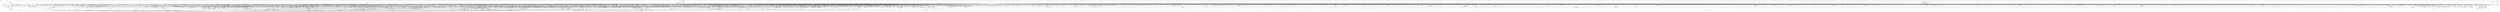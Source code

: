 digraph kerncollapsed {
    "fsnotify_detach_connector_from_object" [color="black"];
    "Indirect call118" [color="black"];
    "mod_node_state" [color="black"];
    "irq_enable" [color="black"];
    "Indirect call11" [color="black"];
    "add_timer" [color="black"];
    "__raw_spin_unlock_irqrestore_6" [color="black"];
    "first_zones_zonelist" [color="black"];
    "wakeup_kcompactd" [color="black"];
    "flush_dcache_folio" [color="black"];
    "io_cancel_req_match" [color="black"];
    "flush_tlb_kernel_range" [color="black"];
    "ptep_set_access_flags" [color="black"];
    "_compound_head_2" [color="black"];
    "do_raw_spin_lock_60" [color="black"];
    "kobj_ns_ops" [color="black"];
    "task_sigpending_1" [color="black"];
    "irqd_irq_disabled.isra.0" [color="black"];
    "rcu_gp_is_normal" [color="black"];
    "__raw_spin_lock.constprop.0" [color="black"];
    "cpumask_next_and" [color="black"];
    "_prb_read_valid" [color="black"];
    "Indirect call212" [color="black"];
    "update_curr" [color="black"];
    "Indirect call91" [color="black"];
    "set_ti_thread_flag_4" [color="black"];
    "__kern_my_cpu_offset_17" [color="black"];
    "__reuseport_detach_closed_sock" [color="black"];
    "Indirect call34" [color="black"];
    "req_set_fail" [color="black"];
    "Indirect call94" [color="black"];
    "__raw_write_lock_irq.constprop.0_1" [color="black"];
    "qdisc_run_begin" [color="black"];
    "__percpu_add_case_64.constprop.0_3" [color="black"];
    "__printk_cpu_sync_try_get" [color="black"];
    "Indirect call62" [color="black"];
    "Indirect call65" [color="black"];
    "security_ptrace_access_check" [color="black"];
    "node_page_state_add" [color="black"];
    "do_raw_spin_lock_31" [color="black"];
    "__prepare_to_swait" [color="black"];
    "skb_orphan_1" [color="black"];
    "do_raw_spin_lock_12" [color="black"];
    "notifier_call_chain" [color="black"];
    "vma_interval_tree_augment_propagate" [color="black"];
    "__cmpxchg_case_mb_32_10" [color="black"];
    "cpu_online_1" [color="black"];
    "__cmpxchg_case_64.isra.0" [color="black"];
    "raw_spin_rq_lock" [color="black"];
    "percpu_counter_set" [color="black"];
    "io_put_kbuf" [color="black"];
    "sub_rq_bw.isra.0" [color="black"];
    "__mod_lruvec_state" [color="black"];
    "task_curr" [color="black"];
    "try_to_take_rt_mutex" [color="black"];
    "find_next_bit_7" [color="black"];
    "Indirect call202" [color="black"];
    "lru_add_fn" [color="black"];
    "do_raw_spin_lock_67" [color="black"];
    "IS_ERR_OR_NULL_3" [color="black"];
    "xas_next_offset" [color="black"];
    "kmap_atomic_1" [color="black"];
    "d_set_d_op" [color="black"];
    "do_raw_spin_lock_57" [color="black"];
    "__fprop_add_percpu_max" [color="black"];
    "set_tlb_ubc_flush_pending" [color="black"];
    "__init_swait_queue_head" [color="black"];
    "__cmpxchg_case_8" [color="black"];
    "__kern_my_cpu_offset_56" [color="black"];
    "free_pcppages_bulk" [color="black"];
    "_atomic_dec_and_lock" [color="black"];
    "__raw_spin_unlock_irq_11" [color="black"];
    "kthread_insert_work_sanity_check" [color="black"];
    "find_unlink_vmap_area" [color="black"];
    "audit_comparator" [color="black"];
    "__cmpxchg_case_mb_32_8" [color="black"];
    "io_prep_async_link" [color="black"];
    "__try_to_del_timer_sync" [color="black"];
    "pick_next_pushable_dl_task" [color="black"];
    "set_work_data" [color="black"];
    "Indirect call183" [color="black"];
    "__bitmap_clear" [color="black"];
    "__irq_put_desc_unlock" [color="black"];
    "try_grab_page" [color="black"];
    "rcu_poll_gp_seq_end" [color="black"];
    "__io_prep_linked_timeout" [color="black"];
    "this_cpu_has_cap" [color="black"];
    "can_migrate_task" [color="black"];
    "printk_parse_prefix" [color="black"];
    "sk_leave_memory_pressure" [color="black"];
    "sock_flag.constprop.0" [color="black"];
    "__srcu_read_lock" [color="black"];
    "set_pageblock_migratetype" [color="black"];
    "page_mapping" [color="black"];
    "cpumask_first" [color="black"];
    "sock_flag_1" [color="black"];
    "__iget" [color="black"];
    "cpu_active" [color="black"];
    "pagetable_pte_dtor" [color="black"];
    "find_task_by_pid_ns" [color="black"];
    "process_shares_mm" [color="black"];
    "local_cpu_stop" [color="black"];
    "__raw_spin_unlock_irqrestore_10" [color="black"];
    "wake_up_klogd" [color="black"];
    "__printk_cpu_sync_put" [color="black"];
    "__wake_up_sync_key" [color="black"];
    "put_filesystem" [color="black"];
    "arm64_kernel_unmapped_at_el0_3" [color="black"];
    "Indirect call107" [color="black"];
    "mas_next" [color="black"];
    "__do_set_cpus_allowed" [color="black"];
    "mas_push_node" [color="black"];
    "__raw_spin_unlock_irqrestore_37" [color="black"];
    "Indirect call188" [color="black"];
    "ktime_get" [color="black"];
    "unlock_task_sighand.isra.0" [color="black"];
    "io_file_get_flags" [color="black"];
    "prepare_to_wait" [color="black"];
    "mte_destroy_descend.constprop.0" [color="black"];
    "__mnt_drop_write_file" [color="black"];
    "io_poll_add_hash" [color="black"];
    "arch_tlbbatch_should_defer.constprop.0" [color="black"];
    "memblock_search" [color="black"];
    "debug_locks_off" [color="black"];
    "rcu_segcblist_pend_cbs" [color="black"];
    "other_cpu_in_panic" [color="black"];
    "__fprop_add_percpu" [color="black"];
    "do_raw_spin_lock_28" [color="black"];
    "should_fail_alloc_page" [color="black"];
    "pde_subdir_find" [color="black"];
    "__printk_safe_exit" [color="black"];
    "fatal_signal_pending" [color="black"];
    "__hlist_del" [color="black"];
    "io_poll_get_ownership" [color="black"];
    "signal_pending" [color="black"];
    "cpumask_subset" [color="black"];
    "next_online_pgdat" [color="black"];
    "__raw_spin_lock_irqsave_41" [color="black"];
    "__raw_spin_unlock_irqrestore_12" [color="black"];
    "mas_safe_pivot" [color="black"];
    "tty_update_time" [color="black"];
    "ttwu_do_activate.constprop.0" [color="black"];
    "Indirect call205" [color="black"];
    "Indirect call83" [color="black"];
    "next_zone" [color="black"];
    "system_supports_tlb_range_1" [color="black"];
    "kmalloc_slab" [color="black"];
    "pmd_install" [color="black"];
    "__get_task_comm" [color="black"];
    "memcg_charge_kernel_stack.part.0" [color="black"];
    "anon_vma_interval_tree_insert" [color="black"];
    "take_dentry_name_snapshot" [color="black"];
    "folio_nr_pages_4" [color="black"];
    "mt_find" [color="black"];
    "do_raw_spin_lock_83" [color="black"];
    "mnt_set_mountpoint" [color="black"];
    "desc_make_final" [color="black"];
    "fill_contig_page_info" [color="black"];
    "Indirect call191" [color="black"];
    "sock_inuse_add" [color="black"];
    "wb_has_dirty_io" [color="black"];
    "Indirect call176" [color="black"];
    "__cmpxchg_case_acq_32.constprop.0" [color="black"];
    "__sk_mem_reduce_allocated" [color="black"];
    "d_flags_for_inode" [color="black"];
    "count_vm_event_1" [color="black"];
    "__kern_my_cpu_offset_6" [color="black"];
    "Indirect call77" [color="black"];
    "Indirect call181" [color="black"];
    "folio_isolate_lru" [color="black"];
    "kmsg_dump" [color="black"];
    "__percpu_add_case_32_2" [color="black"];
    "mutex_spin_on_owner" [color="black"];
    "__raw_read_lock.constprop.0_1" [color="black"];
    "Indirect call29" [color="black"];
    "fpsimd_flush_task_state" [color="black"];
    "do_raw_spin_lock_33" [color="black"];
    "pte_mkdirty" [color="black"];
    "__cmpwait_case_32" [color="black"];
    "__lock_timer" [color="black"];
    "extract_entropy.constprop.0" [color="black"];
    "__cmpxchg_case_mb_32_4" [color="black"];
    "__kern_my_cpu_offset_11" [color="black"];
    "list_lru_del" [color="black"];
    "Indirect call9" [color="black"];
    "__raw_spin_lock_irqsave_21" [color="black"];
    "inc_tlb_flush_pending" [color="black"];
    "vma_interval_tree_iter_first" [color="black"];
    "min_deadline_cb_rotate" [color="black"];
    "Indirect call171" [color="black"];
    "cpumask_any_and_distribute" [color="black"];
    "do_raw_spin_lock_44" [color="black"];
    "sub_running_bw.isra.0" [color="black"];
    "osq_lock" [color="black"];
    "arch_ptrace" [color="black"];
    "arch_local_irq_save_4" [color="black"];
    "global_dirtyable_memory" [color="black"];
    "__kern_my_cpu_offset_18" [color="black"];
    "mas_next_range" [color="black"];
    "netlink_has_listeners" [color="black"];
    "console_srcu_read_lock" [color="black"];
    "vmf_pte_changed" [color="black"];
    "__lshrti3" [color="black"];
    "mast_ascend" [color="black"];
    "test_ti_thread_flag_1" [color="black"];
    "test_ti_thread_flag_22" [color="black"];
    "__cmpxchg_case_acq_32.constprop.0_5" [color="black"];
    "security_task_kill" [color="black"];
    "__io_put_kbuf" [color="black"];
    "Indirect call184" [color="black"];
    "timerqueue_iterate_next" [color="black"];
    "panic_smp_self_stop" [color="black"];
    "add_timer_on" [color="black"];
    "update_load_avg" [color="black"];
    "zone_page_state_add" [color="black"];
    "security_audit_rule_match" [color="black"];
    "Indirect call63" [color="black"];
    "prepare_alloc_pages.constprop.0" [color="black"];
    "wq_worker_running" [color="black"];
    "ktime_get_real_seconds" [color="black"];
    "fsnotify_handle_inode_event.isra.0" [color="black"];
    "__raw_spin_unlock_irqrestore_5" [color="black"];
    "filemap_release_folio" [color="black"];
    "xas_find" [color="black"];
    "__raw_spin_lock_bh.constprop.0_5" [color="black"];
    "__kern_my_cpu_offset_2" [color="black"];
    "Indirect call106" [color="black"];
    "can_set_direct_map" [color="black"];
    "Indirect call215" [color="black"];
    "mas_rewalk_if_dead" [color="black"];
    "pcpu_unit_page_offset" [color="black"];
    "dequeue_load_avg" [color="black"];
    "idle_cpu" [color="black"];
    "sched_cgroup_fork" [color="black"];
    "fsnotify_connector_sb" [color="black"];
    "__skb_set_length_1" [color="black"];
    "cpu_util_cfs_boost" [color="black"];
    "Indirect call179" [color="black"];
    "schedule_hrtimeout_range" [color="black"];
    "__dl_sub" [color="black"];
    "is_rlimit_overlimit" [color="black"];
    "__raw_spin_lock_irqsave_5" [color="black"];
    "__percpu_add_case_32_13" [color="black"];
    "ma_dead_node" [color="black"];
    "propagation_next" [color="black"];
    "find_next_bit_15" [color="black"];
    "list_del_init_3" [color="black"];
    "security_task_getsecid_obj" [color="black"];
    "memchr" [color="black"];
    "page_ref_add" [color="black"];
    "Indirect call133" [color="black"];
    "try_release_thread_stack_to_cache" [color="black"];
    "__kern_my_cpu_offset_134" [color="black"];
    "try_check_zero" [color="black"];
    "Indirect call31" [color="black"];
    "Indirect call78" [color="black"];
    "__raw_spin_lock_irq_19" [color="black"];
    "cd_forget" [color="black"];
    "put_dec_full8" [color="black"];
    "copy_from_kernel_nofault" [color="black"];
    "__cmpxchg_case_acq_64_1" [color="black"];
    "cpumask_and.isra.0_3" [color="black"];
    "pte_offset_kernel.isra.0" [color="black"];
    "__raw_spin_lock_34" [color="black"];
    "sched_clock" [color="black"];
    "pgdat_balanced" [color="black"];
    "mas_wr_node_walk" [color="black"];
    "__udelay" [color="black"];
    "exit_rcu" [color="black"];
    "Indirect call6" [color="black"];
    "system_supports_address_auth_1" [color="black"];
    "cpumask_first_and" [color="black"];
    "mas_wr_store_setup" [color="black"];
    "flush_signal_handlers" [color="black"];
    "__inode_add_lru" [color="black"];
    "Indirect call126" [color="black"];
    "fsnotify_put_sb_connectors" [color="black"];
    "dev_bus_name" [color="black"];
    "__raw_spin_lock_irq_32" [color="black"];
    "fsnotify_group_assert_locked" [color="black"];
    "split_page" [color="black"];
    "__cmpxchg_case_acq_32.constprop.0_13" [color="black"];
    "lru_deactivate_file_fn" [color="black"];
    "__sw_hweight32" [color="black"];
    "kthread_is_per_cpu" [color="black"];
    "find_next_bit_11" [color="black"];
    "__kern_my_cpu_offset_78" [color="black"];
    "d_instantiate" [color="black"];
    "__raw_spin_unlock_irq_25" [color="black"];
    "do_raw_spin_lock_66" [color="black"];
    "__raw_spin_lock_irq_12" [color="black"];
    "kill_super_notify" [color="black"];
    "freezing_slow_path" [color="black"];
    "mapping_allow_writable" [color="black"];
    "__cmpxchg_case_acq_32.constprop.0_20" [color="black"];
    "rcu_poll_gp_seq_start" [color="black"];
    "fsnotify_compare_groups" [color="black"];
    "blake2s_compress" [color="black"];
    "proto_memory_pcpu_drain" [color="black"];
    "Indirect call97" [color="black"];
    "need_seqretry" [color="black"];
    "task_work_cancel_match" [color="black"];
    "do_raw_spin_lock.constprop.0_3" [color="black"];
    "pm_runtime_put_noidle_2" [color="black"];
    "page_ref_add_1" [color="black"];
    "copy_fd_bitmaps" [color="black"];
    "arch_local_irq_restore_1" [color="black"];
    "print_tainted" [color="black"];
    "hrtimer_start_expires" [color="black"];
    "fsnotify_grab_connector" [color="black"];
    "cpuhp_invoke_callback" [color="black"];
    "arch_local_irq_restore_3" [color="black"];
    "mapping_unmap_writable" [color="black"];
    "__percpu_add_case_32_1" [color="black"];
    "Indirect call64" [color="black"];
    "list_del_init_8" [color="black"];
    "xas_update.isra.0" [color="black"];
    "mmgrab_2" [color="black"];
    "__pi_strlen" [color="black"];
    "rcu_advance_cbs" [color="black"];
    "srcu_get_delay.isra.0" [color="black"];
    "strcspn" [color="black"];
    "tls_preserve_current_state" [color="black"];
    "pgattr_change_is_safe" [color="black"];
    "get_cpu_fpsimd_context" [color="black"];
    "online_section_nr" [color="black"];
    "mast_spanning_rebalance.isra.0" [color="black"];
    "tty_termios_baud_rate" [color="black"];
    "xas_clear_mark" [color="black"];
    "__wait_on_bit" [color="black"];
    "rt_mutex_setprio" [color="black"];
    "update_cfs_rq_load_avg.isra.0" [color="black"];
    "atomic_notifier_call_chain" [color="black"];
    "__accumulate_pelt_segments" [color="black"];
    "__kern_my_cpu_offset_74" [color="black"];
    "pvm_find_va_enclose_addr" [color="black"];
    "mab_calc_split" [color="black"];
    "__page_set_anon_rmap" [color="black"];
    "kernfs_get" [color="black"];
    "__efistub_caches_clean_inval_pou" [color="black"];
    "__mod_timer" [color="black"];
    "__io_disarm_linked_timeout" [color="black"];
    "queued_write_lock_slowpath" [color="black"];
    "sync_rcu_exp_done_unlocked" [color="black"];
    "security_file_set_fowner" [color="black"];
    "node_tag_clear" [color="black"];
    "Indirect call13" [color="black"];
    "check_stable_address_space" [color="black"];
    "Indirect call57" [color="black"];
    "__cmpwait_case_32_1" [color="black"];
    "task_pid_vnr_1" [color="black"];
    "__anon_vma_interval_tree_subtree_search" [color="black"];
    "Indirect call193" [color="black"];
    "efi_reboot" [color="black"];
    "arm64_kernel_unmapped_at_el0_4" [color="black"];
    "list_del_init_5" [color="black"];
    "noop_dirty_folio" [color="black"];
    "__xa_clear_mark" [color="black"];
    "free_vmap_area_rb_augment_cb_propagate" [color="black"];
    "__raw_spin_lock_irqsave_51" [color="black"];
    "update_pm_runtime_accounting" [color="black"];
    "_find_first_and_bit" [color="black"];
    "unhash_mnt" [color="black"];
    "do_raw_spin_lock_118" [color="black"];
    "Indirect call130" [color="black"];
    "free_vmap_area_rb_augment_cb_rotate" [color="black"];
    "____core____" [color="kernel"];
    "prb_final_commit" [color="black"];
    "pcpu_post_unmap_tlb_flush" [color="black"];
    "get_arm64_ftr_reg_nowarn" [color="black"];
    "__kern_my_cpu_offset_80" [color="black"];
    "sk_error_report" [color="black"];
    "do_softirq_own_stack" [color="black"];
    "dl_set_overload.part.0" [color="black"];
    "wake_up_var" [color="black"];
    "rcu_seq_end_1" [color="black"];
    "Indirect call54" [color="black"];
    "find_first_bit_4" [color="black"];
    "will_become_orphaned_pgrp" [color="black"];
    "count_vm_events" [color="black"];
    "pmd_set_huge" [color="black"];
    "mas_data_end" [color="black"];
    "Indirect call85" [color="black"];
    "test_ti_thread_flag_11" [color="black"];
    "do_raw_spin_lock_58" [color="black"];
    "io_poll_can_finish_inline.isra.0" [color="black"];
    "find_vmap_area" [color="black"];
    "init_entity_runnable_average" [color="black"];
    "__raw_spin_lock_14" [color="black"];
    "fragmentation_index" [color="black"];
    "prb_reserve_in_last" [color="black"];
    "osq_unlock" [color="black"];
    "sock_flag_3" [color="black"];
    "xas_set_offset" [color="black"];
    "entity_eligible" [color="black"];
    "pick_next_task_idle" [color="black"];
    "Indirect call18" [color="black"];
    "generic_ptrace_peekdata" [color="black"];
    "__page_dup_rmap.constprop.0" [color="black"];
    "rwsem_set_nonspinnable" [color="black"];
    "pcpu_block_refresh_hint" [color="black"];
    "lockref_put_return" [color="black"];
    "__local_bh_enable_ip" [color="black"];
    "folio_mark_dirty" [color="black"];
    "__cmpwait_case_32_2" [color="black"];
    "folio_nr_pages_2" [color="black"];
    "rseq_migrate" [color="black"];
    "arch_local_irq_save_7" [color="black"];
    "Indirect call53" [color="black"];
    "vma_needs_dirty_tracking" [color="black"];
    "__bitmap_and" [color="black"];
    "cpu_online" [color="black"];
    "set_area_direct_map" [color="black"];
    "vma_interval_tree_remove" [color="black"];
    "task_rq_lock" [color="black"];
    "list_lru_add" [color="black"];
    "device_links_read_unlock" [color="black"];
    "__cmpxchg_case_acq_32" [color="black"];
    "__cmpxchg_case_acq_32_2" [color="black"];
    "__raw_spin_unlock_irqrestore_2" [color="black"];
    "blake2s.constprop.0" [color="black"];
    "arch_local_irq_save_3" [color="black"];
    "tag_set" [color="black"];
    "__raw_spin_lock_irq_23" [color="black"];
    "radix_tree_load_root" [color="black"];
    "__raw_spin_unlock_irq_6" [color="black"];
    "__update_gt_cputime" [color="black"];
    "__raw_write_unlock_irq_5" [color="black"];
    "__percpu_add_case_32_3" [color="black"];
    "do_raw_spin_lock.constprop.0_14" [color="black"];
    "zone_watermark_fast.constprop.0" [color="black"];
    "do_raw_spin_lock_51" [color="black"];
    "__raw_spin_lock_irqsave" [color="black"];
    "set_next_task" [color="black"];
    "task_ppid_nr" [color="black"];
    "compaction_zonelist_suitable" [color="black"];
    "ns_capable_noaudit" [color="black"];
    "Indirect call165" [color="black"];
    "post_init_entity_util_avg" [color="black"];
    "Indirect call192" [color="black"];
    "do_raw_spin_lock_64" [color="black"];
    "__kern_my_cpu_offset_79" [color="black"];
    "no_page_table" [color="black"];
    "__cmpxchg_case_mb_64_6" [color="black"];
    "Indirect call186" [color="black"];
    "tick_get_device" [color="black"];
    "mas_next_sibling" [color="black"];
    "prepend_path" [color="black"];
    "req_set_fail_4" [color="black"];
    "__raw_spin_unlock_irq_38" [color="black"];
    "__raw_spin_trylock_4" [color="black"];
    "mas_set_parent.constprop.0" [color="black"];
    "__preempt_count_sub" [color="black"];
    "auditsc_get_stamp" [color="black"];
    "pm_runtime_get_noresume" [color="black"];
    "gup_signal_pending" [color="black"];
    "__cmpxchg_case_mb_64" [color="black"];
    "do_raw_spin_lock_30" [color="black"];
    "data_check_size" [color="black"];
    "do_raw_spin_lock_45" [color="black"];
    "fsnotify_update_flags" [color="black"];
    "__raw_read_lock_irqsave.constprop.0_1" [color="black"];
    "__cmpxchg_case_rel_64" [color="black"];
    "set_load_weight" [color="black"];
    "__skb_checksum" [color="black"];
    "io_poll_remove_entry" [color="black"];
    "dec_rlimit_ucounts" [color="black"];
    "sync_icache_aliases" [color="black"];
    "__raw_spin_lock_42" [color="black"];
    "check_preempt_curr" [color="black"];
    "is_zero_page" [color="black"];
    "clear_bit_unlock.constprop.0" [color="black"];
    "get_new_cred" [color="black"];
    "__skb_set_length" [color="black"];
    "cfs_rq_of" [color="black"];
    "sched_post_fork" [color="black"];
    "mas_prev_setup.constprop.0" [color="black"];
    "Indirect call40" [color="black"];
    "has_managed_dma" [color="black"];
    "rwsem_read_trylock" [color="black"];
    "Indirect call75" [color="black"];
    "__raw_spin_lock_irqsave_50" [color="black"];
    "num_other_online_cpus" [color="black"];
    "Indirect call125" [color="black"];
    "Indirect call136" [color="black"];
    "__count_vm_events_1" [color="black"];
    "Indirect call1" [color="black"];
    "init_timer_key" [color="black"];
    "mas_state_walk" [color="black"];
    "arch_local_irq_save" [color="black"];
    "netlink_overrun" [color="black"];
    "__raw_spin_lock_irqsave_34" [color="black"];
    "__raw_spin_lock_irqsave_18" [color="black"];
    "pi_state_update_owner" [color="black"];
    "__count_vm_events_3" [color="black"];
    "desc_make_reusable" [color="black"];
    "class_raw_spinlock_irqsave_destructor" [color="black"];
    "tk_clock_read" [color="black"];
    "redirty_tail_locked" [color="black"];
    "super_wake" [color="black"];
    "rb_insert_color" [color="black"];
    "pcpu_alloc_area" [color="black"];
    "tty_driver_name" [color="black"];
    "read_seqbegin_or_lock" [color="black"];
    "get_file_2" [color="black"];
    "bump_cpu_timer" [color="black"];
    "reweight_task" [color="black"];
    "__kern_my_cpu_offset_67" [color="black"];
    "count_vm_event" [color="black"];
    "dev_driver_string" [color="black"];
    "__kern_my_cpu_offset_4" [color="black"];
    "queued_read_lock.constprop.0" [color="black"];
    "test_ti_thread_flag_5" [color="black"];
    "__raw_spin_unlock_irq_35" [color="black"];
    "__kern_my_cpu_offset_54" [color="black"];
    "do_raw_spin_lock_5" [color="black"];
    "io_put_kbuf_comp.isra.0" [color="black"];
    "skb_flow_get_icmp_tci" [color="black"];
    "pte_to_swp_entry" [color="black"];
    "move_linked_works" [color="black"];
    "is_subdir" [color="black"];
    "mm_set_has_pinned_flag" [color="black"];
    "chacha_block_generic" [color="black"];
    "do_raw_spin_lock_87" [color="black"];
    "rcu_segcblist_init" [color="black"];
    "__wake_up_pollfree" [color="black"];
    "__raw_spin_unlock_irqrestore_29" [color="black"];
    "pcpu_init_md_blocks" [color="black"];
    "flush_dcache_page" [color="black"];
    "wait_task_inactive" [color="black"];
    "__raw_spin_lock_irqsave.constprop.0_8" [color="black"];
    "io_match_task_safe" [color="black"];
    "Indirect call116" [color="black"];
    "_find_next_or_bit" [color="black"];
    "membarrier_update_current_mm" [color="black"];
    "cpumask_next.constprop.0" [color="black"];
    "__raw_spin_unlock_irq_2" [color="black"];
    "__cmpxchg_case_acq_32.constprop.0_18" [color="black"];
    "Indirect call3" [color="black"];
    "Indirect call35" [color="black"];
    "add_nr_running" [color="black"];
    "is_software_node" [color="black"];
    "cpudl_heapify" [color="black"];
    "xa_err" [color="black"];
    "io_wq_work_match_all" [color="black"];
    "Indirect call113" [color="black"];
    "__raw_spin_unlock_irq.constprop.0_1" [color="black"];
    "u64_stats_inc" [color="black"];
    "__cmpxchg_case_acq_32.constprop.0_1" [color="black"];
    "mas_split_final_node.isra.0" [color="black"];
    "skb_checksum" [color="black"];
    "__sw_hweight64" [color="black"];
    "strchr" [color="black"];
    "Indirect call66" [color="black"];
    "page_vma_mapped_walk_done_1" [color="black"];
    "rcu_segcblist_advance" [color="black"];
    "__raw_spin_lock_irq_7" [color="black"];
    "radix_tree_lookup" [color="black"];
    "__kern_my_cpu_offset_36" [color="black"];
    "_mix_pool_bytes" [color="black"];
    "Indirect call24" [color="black"];
    "do_raw_spin_lock" [color="black"];
    "set_pud" [color="black"];
    "mas_ascend" [color="black"];
    "min_deadline_cb_propagate" [color="black"];
    "compaction_suitable" [color="black"];
    "crng_make_state" [color="black"];
    "mas_prev_slot" [color="black"];
    "__cmpxchg_case_acq_32.constprop.0_17" [color="black"];
    "security_capable" [color="black"];
    "blake2s_update" [color="black"];
    "Indirect call46" [color="black"];
    "generic_exec_single" [color="black"];
    "__percpu_add_case_64.constprop.0_1" [color="black"];
    "cpumask_weight" [color="black"];
    "get_sd_balance_interval" [color="black"];
    "inode_io_list_del" [color="black"];
    "__raw_spin_unlock_irq_21" [color="black"];
    "do_raw_spin_lock_41" [color="black"];
    "task_clear_jobctl_pending" [color="black"];
    "get_next_ino" [color="black"];
    "pmd_clear_huge" [color="black"];
    "security_d_instantiate" [color="black"];
    "task_pid_vnr" [color="black"];
    "arm_timer" [color="black"];
    "__cmpxchg_case_mb_32_13" [color="black"];
    "get_random_bytes" [color="black"];
    "mas_next_slot" [color="black"];
    "Indirect call115" [color="black"];
    "__next_zones_zonelist" [color="black"];
    "get_task_mm" [color="black"];
    "strcpy" [color="black"];
    "__raw_spin_unlock_irq_45" [color="black"];
    "__srcu_read_unlock" [color="black"];
    "Indirect call93" [color="black"];
    "io_acct_cancel_pending_work" [color="black"];
    "Indirect call4" [color="black"];
    "__raw_spin_lock" [color="black"];
    "__raw_spin_lock_irq_1" [color="black"];
    "skb_headers_offset_update" [color="black"];
    "percpu_counter_add_batch" [color="black"];
    "get_ucounts_or_wrap" [color="black"];
    "__put_unused_fd" [color="black"];
    "__raw_spin_lock_irqsave_32" [color="black"];
    "__cmpxchg_case_acq_32.constprop.0_8" [color="black"];
    "pm_ops_is_empty" [color="black"];
    "Indirect call22" [color="black"];
    "access_ok_12" [color="black"];
    "strreplace" [color="black"];
    "Indirect call67" [color="black"];
    "skb_queue_tail" [color="black"];
    "virt_to_folio" [color="black"];
    "Indirect call102" [color="black"];
    "hrtimer_sleeper_start_expires" [color="black"];
    "detach_if_pending" [color="black"];
    "__raw_spin_lock_irq.constprop.0_2" [color="black"];
    "Indirect call131" [color="black"];
    "zone_reclaimable_pages" [color="black"];
    "down_read_trylock" [color="black"];
    "arch_send_call_function_ipi_mask" [color="black"];
    "mas_wr_walk_index.isra.0" [color="black"];
    "prb_first_valid_seq" [color="black"];
    "flush_tlb_mm_1" [color="black"];
    "auditd_test_task" [color="black"];
    "Indirect call169" [color="black"];
    "try_to_unmap_flush_dirty" [color="black"];
    "find_first_bit_3" [color="black"];
    "__dl_update" [color="black"];
    "kill_device" [color="black"];
    "mas_allocated.isra.0" [color="black"];
    "set_tsk_need_resched" [color="black"];
    "__kern_my_cpu_offset_42" [color="black"];
    "sk_mem_reclaim" [color="black"];
    "update_cached_migrate" [color="black"];
    "memblock_is_map_memory" [color="black"];
    "do_raw_spin_lock_38" [color="black"];
    "__init_waitqueue_head" [color="black"];
    "Indirect call189" [color="black"];
    "ktime_get_coarse_real_ts64" [color="black"];
    "__raw_spin_unlock_irqrestore_31" [color="black"];
    "compound_order" [color="black"];
    "access_ok_39" [color="black"];
    "__cmpxchg_case_acq_32.constprop.0_9" [color="black"];
    "__raw_spin_unlock_irqrestore_38" [color="black"];
    "pcpu_page_idx" [color="black"];
    "__raw_spin_lock_41" [color="black"];
    "cpudl_heapify_up" [color="black"];
    "to_desc" [color="black"];
    "find_alive_thread.isra.0" [color="black"];
    "__skb_zcopy_downgrade_managed" [color="black"];
    "timer_delete_hook" [color="black"];
    "rcu_seq_snap" [color="black"];
    "__raw_spin_lock_2" [color="black"];
    "__mutex_trylock_common" [color="black"];
    "__set_task_comm" [color="black"];
    "user_disable_single_step" [color="black"];
    "check_class_changed" [color="black"];
    "mte_thread_switch" [color="black"];
    "Indirect call10" [color="black"];
    "put_dec" [color="black"];
    "fpsimd_save" [color="black"];
    "hrtimer_force_reprogram.constprop.0" [color="black"];
    "Indirect call50" [color="black"];
    "se_weight.isra.0" [color="black"];
    "Indirect call129" [color="black"];
    "__to_kthread" [color="black"];
    "tty_termios_input_baud_rate" [color="black"];
    "mas_alloc_req.isra.0" [color="black"];
    "list_del_init_7" [color="black"];
    "percpu_ref_put_many.constprop.0" [color="black"];
    "__raw_spin_lock_irq_41" [color="black"];
    "compact_lock_irqsave" [color="black"];
    "__percpu_counter_sum" [color="black"];
    "dev_nit_active" [color="black"];
    "mas_is_err" [color="black"];
    "rcu_gpnum_ovf" [color="black"];
    "__free_one_page" [color="black"];
    "Indirect call17" [color="black"];
    "set_swapper_pgd" [color="black"];
    "__wake_up" [color="black"];
    "Indirect call211" [color="black"];
    "Indirect call149" [color="black"];
    "pfn_swap_entry_to_page" [color="black"];
    "__raw_spin_lock_63" [color="black"];
    "kernfs_should_drain_open_files" [color="black"];
    "Indirect call103" [color="black"];
    "d_find_alias" [color="black"];
    "Indirect call73" [color="black"];
    "cpu_util.constprop.0" [color="black"];
    "find_next_and_bit.constprop.0" [color="black"];
    "__skb_header_pointer" [color="black"];
    "__percpu_add_return_case_32_1" [color="black"];
    "tag_clear" [color="black"];
    "update_newidle_cost" [color="black"];
    "__kern_my_cpu_offset_70" [color="black"];
    "count_vm_events_1" [color="black"];
    "purge_fragmented_block" [color="black"];
    "system_supports_mte_1" [color="black"];
    "__raw_spin_lock_21" [color="black"];
    "anon_vma_interval_tree_iter_next" [color="black"];
    "csum_block_add_ext" [color="black"];
    "__cmpxchg_case_acq_32.constprop.0_14" [color="black"];
    "xas_result" [color="black"];
    "PageMovable" [color="black"];
    "Indirect call39" [color="black"];
    "skb_zcopy_downgrade_managed" [color="black"];
    "rcu_seq_start_1" [color="black"];
    "io_wq_work_match_item" [color="black"];
    "__mnt_is_readonly" [color="black"];
    "dev_pm_disable_wake_irq_check" [color="black"];
    "__bitmap_equal" [color="black"];
    "folio_activate_fn" [color="black"];
    "rb_insert_color_cached" [color="black"];
    "qdisc_qstats_cpu_qlen_dec" [color="black"];
    "__timer_delete" [color="black"];
    "__raw_spin_unlock_irq_36" [color="black"];
    "__kern_my_cpu_offset_133" [color="black"];
    "mas_leaf_set_meta" [color="black"];
    "mas_store_b_node" [color="black"];
    "console_trylock" [color="black"];
    "workingset_activation" [color="black"];
    "replace_mark_chunk" [color="black"];
    "dput_to_list" [color="black"];
    "__percpu_add_case_64_1" [color="black"];
    "__raw_spin_lock_irqsave_52" [color="black"];
    "Indirect call108" [color="black"];
    "idr_for_each" [color="black"];
    "set_ptes.constprop.0.isra.0_1" [color="black"];
    "tty_ldisc_open" [color="black"];
    "__raw_spin_unlock_irqrestore.constprop.0_2" [color="black"];
    "xa_find" [color="black"];
    "mas_new_ma_node" [color="black"];
    "Indirect call12" [color="black"];
    "Indirect call204" [color="black"];
    "__percpu_down_write_trylock" [color="black"];
    "folio_mapped_3" [color="black"];
    "mapping_shrinkable" [color="black"];
    "memset" [color="black"];
    "__raw_spin_unlock_irqrestore_8" [color="black"];
    "posix_cpu_timer_rearm" [color="black"];
    "cpumask_any_distribute" [color="black"];
    "maybe_mkwrite.isra.0" [color="black"];
    "timer_base.isra.0" [color="black"];
    "Indirect call134" [color="black"];
    "wb_stat_mod" [color="black"];
    "out_of_line_wait_on_bit" [color="black"];
    "__lookup_mnt" [color="black"];
    "__get_cpu_fpsimd_context" [color="black"];
    "select_collect" [color="black"];
    "mte_update_gcr_excl.isra.0" [color="black"];
    "set_ti_thread_flag" [color="black"];
    "__pick_first_entity" [color="black"];
    "recalc_sigpending_tsk" [color="black"];
    "workingset_test_recent" [color="black"];
    "__xchg_case_acq_64.isra.0" [color="black"];
    "access_ok_2" [color="black"];
    "new_context" [color="black"];
    "workingset_update_node" [color="black"];
    "__raw_spin_lock_54" [color="black"];
    "__rb_erase_color" [color="black"];
    "Indirect call79" [color="black"];
    "__list_del_entry" [color="black"];
    "Indirect call69" [color="black"];
    "__remove_shared_vm_struct.constprop.0" [color="black"];
    "Indirect call33" [color="black"];
    "Indirect call156" [color="black"];
    "__percpu_add_case_32_15" [color="black"];
    "do_raw_spin_lock_2" [color="black"];
    "compound_order_1" [color="black"];
    "dev_to_swnode" [color="black"];
    "__pageblock_pfn_to_page" [color="black"];
    "page_try_share_anon_rmap" [color="black"];
    "xas_find_marked" [color="black"];
    "__raw_spin_trylock_3" [color="black"];
    "Indirect call43" [color="black"];
    "mte_clear_page_tags" [color="black"];
    "xa_is_node" [color="black"];
    "__raw_spin_unlock_irq_5" [color="black"];
    "do_raw_spin_lock_85" [color="black"];
    "arch_local_irq_save_1" [color="black"];
    "__pfn_to_section" [color="black"];
    "percpu_counter_add" [color="black"];
    "csum_partial" [color="black"];
    "fsnotify_first_mark" [color="black"];
    "set_task_cpu" [color="black"];
    "io_poll_remove_entries" [color="black"];
    "kmap_local_page" [color="black"];
    "skb_tailroom" [color="black"];
    "arch_local_irq_restore_2" [color="black"];
    "__cmpxchg_case_acq_32_3" [color="black"];
    "__kern_my_cpu_offset_61" [color="black"];
    "mte_dead_walk" [color="black"];
    "exit_task_stack_account" [color="black"];
    "hlist_del_init_4" [color="black"];
    "fsnotify_free_mark" [color="black"];
    "llist_del_first" [color="black"];
    "_compound_head_13" [color="black"];
    "radix_tree_iter_tag_clear" [color="black"];
    "Indirect call21" [color="black"];
    "Indirect call140" [color="black"];
    "pfn_valid_1" [color="black"];
    "arch_local_irq_save_8" [color="black"];
    "fsnotify_data_inode" [color="black"];
    "io_poll_mark_cancelled" [color="black"];
    "skb_tailroom_1" [color="black"];
    "security_current_getsecid_subj" [color="black"];
    "hlist_bl_lock" [color="black"];
    "rb_erase" [color="black"];
    "dl_task_is_earliest_deadline" [color="black"];
    "__folio_cancel_dirty" [color="black"];
    "Indirect call45" [color="black"];
    "__update_load_avg_cfs_rq" [color="black"];
    "cleanup_timerqueue" [color="black"];
    "__raw_spin_unlock_irqrestore_4" [color="black"];
    "__preempt_count_add.constprop.0_1" [color="black"];
    "lru_note_cost_refault" [color="black"];
    "tag_get" [color="black"];
    "update_dl_rq_load_avg" [color="black"];
    "tty_name" [color="black"];
    "__percpu_add_case_64.constprop.0" [color="black"];
    "tick_get_broadcast_mask" [color="black"];
    "clear_ti_thread_flag_4" [color="black"];
    "__raw_spin_unlock_irq_23" [color="black"];
    "Indirect call123" [color="black"];
    "__raw_spin_lock_irqsave_11" [color="black"];
    "lowest_in_progress" [color="black"];
    "pageblock_skip_persistent" [color="black"];
    "this_cpu_has_cap.part.0" [color="black"];
    "cpu_clock_sample_group" [color="black"];
    "finish_wait" [color="black"];
    "__d_find_any_alias" [color="black"];
    "local_bh_disable" [color="black"];
    "do_raw_spin_lock_116" [color="black"];
    "update_sd_lb_stats" [color="black"];
    "attach_pid" [color="black"];
    "Indirect call36" [color="black"];
    "unlock_page" [color="black"];
    "fast_dput" [color="black"];
    "__raw_spin_lock_32" [color="black"];
    "set_secondary_fwnode" [color="black"];
    "find_first_bit_1" [color="black"];
    "do_raw_spin_lock_37" [color="black"];
    "rcu_start_this_gp" [color="black"];
    "Indirect call127" [color="black"];
    "queued_write_lock.constprop.0_1" [color="black"];
    "timerqueue_add" [color="black"];
    "check_and_switch_context" [color="black"];
    "do_raw_spin_lock_117" [color="black"];
    "prb_next_seq" [color="black"];
    "__gfp_pfmemalloc_flags" [color="black"];
    "current_wq_worker" [color="black"];
    "__raw_spin_unlock_irqrestore_33" [color="black"];
    "mas_prev_sibling" [color="black"];
    "Indirect call162" [color="black"];
    "mas_push_data" [color="black"];
    "allow_write_access" [color="black"];
    "cpu_timer_dequeue" [color="black"];
    "qdisc_maybe_clear_missed" [color="black"];
    "mte_sync_tags" [color="black"];
    "__put_cpu_fpsimd_context" [color="black"];
    "__futex_queue" [color="black"];
    "__cmpxchg_case_acq_32.constprop.0_16" [color="black"];
    "set_ti_thread_flag_3" [color="black"];
    "Indirect call88" [color="black"];
    "hlist_del_init" [color="black"];
    "_find_next_and_bit" [color="black"];
    "pmd_offset.isra.0_1" [color="black"];
    "page_ref_inc_4" [color="black"];
    "__dput_to_list" [color="black"];
    "__raw_spin_lock_irqsave_12" [color="black"];
    "list_del_init_6" [color="black"];
    "__cmpxchg_case_rel_32" [color="black"];
    "Indirect call28" [color="black"];
    "tick_get_broadcast_device" [color="black"];
    "__cmpxchg_case_acq_32_1" [color="black"];
    "data_alloc" [color="black"];
    "Indirect call98" [color="black"];
    "__raw_spin_unlock_irqrestore_21" [color="black"];
    "Indirect call51" [color="black"];
    "rcu_cblist_init" [color="black"];
    "change_page_range" [color="black"];
    "smp_call_function_many" [color="black"];
    "invalid_folio_referenced_vma" [color="black"];
    "__kern_my_cpu_offset_91" [color="black"];
    "zone_page_state_snapshot" [color="black"];
    "dget" [color="black"];
    "console_verbose" [color="black"];
    "Indirect call167" [color="black"];
    "Indirect call213" [color="black"];
    "ptrace_disable" [color="black"];
    "do_raw_spin_lock_99" [color="black"];
    "__raw_spin_unlock_irq_3" [color="black"];
    "__ksize" [color="black"];
    "zone_watermark_ok_safe" [color="black"];
    "do_raw_spin_lock_86" [color="black"];
    "sme_save_state" [color="black"];
    "list_del_2" [color="black"];
    "set_ti_thread_flag_5" [color="black"];
    "__cmpxchg_case_acq_64" [color="black"];
    "pid_task" [color="black"];
    "kernfs_release_file.part.0.isra.0" [color="black"];
    "__hrtimer_get_next_event" [color="black"];
    "decay_load" [color="black"];
    "pcpu_chunk_populated" [color="black"];
    "io_schedule_prepare" [color="black"];
    "__lock_task_sighand" [color="black"];
    "fatal_signal_pending_3" [color="black"];
    "Indirect call8" [color="black"];
    "get_mm_exe_file" [color="black"];
    "mm_counter" [color="black"];
    "__raw_spin_lock_irq.constprop.0_1" [color="black"];
    "__cmpxchg_case_mb_64_2" [color="black"];
    "io_is_timeout_noseq" [color="black"];
    "find_vma_prev" [color="black"];
    "find_busiest_group" [color="black"];
    "__raise_softirq_irqoff" [color="black"];
    "detach_entity_load_avg" [color="black"];
    "__percpu_add_case_64" [color="black"];
    "ktime_get_with_offset" [color="black"];
    "mmget" [color="black"];
    "Indirect call87" [color="black"];
    "cpupri_set" [color="black"];
    "__raw_spin_lock_3" [color="black"];
    "__raw_spin_lock_irq_34" [color="black"];
    "__rb_rotate_set_parents" [color="black"];
    "Indirect call175" [color="black"];
    "__raw_spin_unlock_irqrestore_15" [color="black"];
    "Indirect call200" [color="black"];
    "irq_get_irq_data" [color="black"];
    "Indirect call117" [color="black"];
    "rcu_seq_start" [color="black"];
    "raw_spin_rq_lock_nested" [color="black"];
    "mas_wr_walk" [color="black"];
    "do_raw_spin_lock_32" [color="black"];
    "io_cancel_ctx_cb" [color="black"];
    "kernfs_next_descendant_post" [color="black"];
    "Indirect call41" [color="black"];
    "do_raw_spin_lock_25" [color="black"];
    "pcpu_size_to_slot" [color="black"];
    "__raw_spin_lock_26" [color="black"];
    "do_raw_spin_lock_35" [color="black"];
    "Indirect call173" [color="black"];
    "is_cpu_allowed" [color="black"];
    "__raw_spin_lock_49" [color="black"];
    "mod_node_page_state" [color="black"];
    "xa_load" [color="black"];
    "__timer_delete_sync" [color="black"];
    "xas_retry" [color="black"];
    "clear_page" [color="black"];
    "release_thread" [color="black"];
    "do_raw_spin_lock_24" [color="black"];
    "__raw_write_lock_irq_1" [color="black"];
    "do_raw_spin_lock_29" [color="black"];
    "shrink_lock_dentry" [color="black"];
    "get_pfnblock_flags_mask" [color="black"];
    "cpumask_and.isra.0_1" [color="black"];
    "__cmpxchg_case_acq_32.constprop.0_7" [color="black"];
    "need_active_balance" [color="black"];
    "prep_new_page" [color="black"];
    "__balance_callbacks" [color="black"];
    "queued_read_unlock.constprop.0_2" [color="black"];
    "pfn_is_map_memory" [color="black"];
    "rcu_jiffies_till_stall_check" [color="black"];
    "__raw_spin_lock_27" [color="black"];
    "sched_clock_noinstr" [color="black"];
    "__d_instantiate" [color="black"];
    "__raw_read_lock.constprop.0_5" [color="black"];
    "__raw_read_unlock.constprop.0_2" [color="black"];
    "__remove_inode_hash" [color="black"];
    "vma_interval_tree_insert" [color="black"];
    "d_shrink_del" [color="black"];
    "io_cancel_cb" [color="black"];
    "skb_has_frag_list" [color="black"];
    "get_file" [color="black"];
    "rt_mutex_slowtrylock" [color="black"];
    "inode_to_bdi" [color="black"];
    "__raw_spin_lock_irq_31" [color="black"];
    "mas_next_setup.constprop.0" [color="black"];
    "fatal_signal_pending_5" [color="black"];
    "__raw_write_unlock_irq_4" [color="black"];
    "d_walk" [color="black"];
    "move_freepages_block" [color="black"];
    "kthread_data" [color="black"];
    "list_del_4" [color="black"];
    "__raw_spin_lock_irq_20" [color="black"];
    "select_collect2" [color="black"];
    "__raw_spin_unlock_irqrestore.constprop.0_1" [color="black"];
    "radix_tree_next_chunk" [color="black"];
    "do_raw_spin_lock_80" [color="black"];
    "__mutex_trylock" [color="black"];
    "security_secid_to_secctx" [color="black"];
    "__printk_safe_enter" [color="black"];
    "local_bh_enable" [color="black"];
    "__raw_spin_unlock_irqrestore_11" [color="black"];
    "kobj_child_ns_ops" [color="black"];
    "do_raw_spin_lock_50" [color="black"];
    "__raw_spin_lock_4" [color="black"];
    "double_rq_lock" [color="black"];
    "do_raw_spin_lock_17" [color="black"];
    "ttwu_queue_wakelist" [color="black"];
    "get_group_info.isra.0" [color="black"];
    "__acct_reclaim_writeback" [color="black"];
    "memmove" [color="black"];
    "do_raw_spin_lock_14" [color="black"];
    "mntget" [color="black"];
    "__raw_spin_lock_31" [color="black"];
    "__fsnotify_recalc_mask" [color="black"];
    "rwsem_spin_on_owner" [color="black"];
    "folio_size" [color="black"];
    "__ptrace_link" [color="black"];
    "Indirect call112" [color="black"];
    "update_rt_rq_load_avg" [color="black"];
    "idr_find" [color="black"];
    "__raw_spin_lock_6" [color="black"];
    "_find_last_bit" [color="black"];
    "signal_pending_11" [color="black"];
    "__percpu_add_case_32_8" [color="black"];
    "account_pipe_buffers" [color="black"];
    "__bitmap_intersects" [color="black"];
    "__mnt_drop_write" [color="black"];
    "__list_del_entry_2" [color="black"];
    "set_ptes.isra.0" [color="black"];
    "task_participate_group_stop" [color="black"];
    "security_ptrace_traceme" [color="black"];
    "skb_header_pointer_2" [color="black"];
    "__flush_tlb_kernel_pgtable" [color="black"];
    "should_failslab" [color="black"];
    "mnt_dec_writers" [color="black"];
    "__raw_spin_lock_irq_5" [color="black"];
    "Indirect call68" [color="black"];
    "Indirect call214" [color="black"];
    "__raw_spin_unlock_irqrestore_18" [color="black"];
    "_find_first_zero_bit" [color="black"];
    "__io_put_kbuf_list" [color="black"];
    "page_ref_dec_and_test_2" [color="black"];
    "folio_nr_pages_3" [color="black"];
    "double_unlock_balance" [color="black"];
    "prepare_to_wait_exclusive" [color="black"];
    "pm_runtime_autosuspend_expiration" [color="black"];
    "_get_random_bytes" [color="black"];
    "Indirect call216" [color="black"];
    "pmd_offset.isra.0" [color="black"];
    "copy_to_user_page" [color="black"];
    "__raw_spin_lock_64" [color="black"];
    "remove_wait_queue" [color="black"];
    "mas_set_split_parent.isra.0" [color="black"];
    "folio_total_mapcount" [color="black"];
    "__percpu_add_case_64_4" [color="black"];
    "strscpy" [color="black"];
    "find_next_zero_bit_1" [color="black"];
    "copy_highpage" [color="black"];
    "Indirect call72" [color="black"];
    "irq_work_single" [color="black"];
    "folio_mapped_1" [color="black"];
    "Indirect call154" [color="black"];
    "get_state_synchronize_rcu" [color="black"];
    "__percpu_add_case_64_7" [color="black"];
    "hrtimer_active" [color="black"];
    "__raw_spin_unlock_irq.constprop.0_2" [color="black"];
    "tlb_remove_table_sync_one" [color="black"];
    "do_raw_spin_lock_6" [color="black"];
    "xas_next_entry.constprop.0" [color="black"];
    "folio_not_mapped" [color="black"];
    "find_later_rq" [color="black"];
    "folio_evictable_1" [color="black"];
    "test_ti_thread_flag_6" [color="black"];
    "get_work_pwq" [color="black"];
    "Indirect call100" [color="black"];
    "__raw_spin_lock_irqsave_17" [color="black"];
    "irq_disable" [color="black"];
    "find_next_bit_18" [color="black"];
    "__disable_irq" [color="black"];
    "rcu_segcblist_accelerate" [color="black"];
    "lockref_put_or_lock" [color="black"];
    "Indirect call95" [color="black"];
    "do_raw_spin_lock_8" [color="black"];
    "pte_to_swp_entry_2" [color="black"];
    "aio_nr_sub" [color="black"];
    "data_push_tail" [color="black"];
    "mab_set_b_end" [color="black"];
    "update_dl_migration" [color="black"];
    "fpsimd_thread_switch" [color="black"];
    "Indirect call150" [color="black"];
    "__raw_spin_lock_irq_4" [color="black"];
    "do_raw_spin_lock_73" [color="black"];
    "__kern_my_cpu_offset_27" [color="black"];
    "rcu_gp_is_expedited" [color="black"];
    "read_seqbegin.constprop.0" [color="black"];
    "percpu_counter_dec" [color="black"];
    "rcu_cblist_dequeue" [color="black"];
    "netdev_name" [color="black"];
    "task_rq_unlock" [color="black"];
    "mte_set_pivot" [color="black"];
    "post_ttbr_update_workaround" [color="black"];
    "rcu_accelerate_cbs" [color="black"];
    "Indirect call143" [color="black"];
    "group_classify" [color="black"];
    "rt_mutex_init_proxy_locked" [color="black"];
    "list_del_1" [color="black"];
    "lru_note_cost" [color="black"];
    "count_vm_events_2" [color="black"];
    "deactivate_task" [color="black"];
    "__raw_spin_unlock_bh.constprop.0" [color="black"];
    "next_mnt" [color="black"];
    "deny_write_access.isra.0" [color="black"];
    "arch_get_random_longs" [color="black"];
    "_compound_head_7" [color="black"];
    "do_raw_spin_lock.constprop.0_13" [color="black"];
    "d_find_any_alias" [color="black"];
    "fatal_signal_pending_6" [color="black"];
    "__skb_flow_get_ports" [color="black"];
    "inc_rlimit_ucounts" [color="black"];
    "wake_up_bit" [color="black"];
    "to_kthread" [color="black"];
    "set_next_entity" [color="black"];
    "__raw_spin_unlock_irq_37" [color="black"];
    "list_del_init_2" [color="black"];
    "posixtimer_rearm" [color="black"];
    "task_sigpending_2" [color="black"];
    "__raw_spin_lock_irqsave_29" [color="black"];
    "folio_mapped" [color="black"];
    "copy_from_kernel_nofault_allowed" [color="black"];
    "__kern_my_cpu_offset_50" [color="black"];
    "sibling_imbalance.isra.0" [color="black"];
    "inode_io_list_move_locked" [color="black"];
    "find_next_bit_29" [color="black"];
    "mnt_get_count" [color="black"];
    "try_to_unmap_flush" [color="black"];
    "Indirect call128" [color="black"];
    "find_next_bit.constprop.0_5" [color="black"];
    "futex_hash" [color="black"];
    "xas_next_entry" [color="black"];
    "__kern_my_cpu_offset_47" [color="black"];
    "smp_call_function_many_cond" [color="black"];
    "update_rq_clock" [color="black"];
    "gup_must_unshare" [color="black"];
    "__kern_my_cpu_offset_24" [color="black"];
    "do_raw_spin_lock_43" [color="black"];
    "__wake_up_locked_key_bookmark" [color="black"];
    "audit_uid_comparator" [color="black"];
    "sync_exp_work_done" [color="black"];
    "vma_address" [color="black"];
    "list_move_tail" [color="black"];
    "rt_mutex_proxy_unlock" [color="black"];
    "cpudl_find" [color="black"];
    "Indirect call42" [color="black"];
    "dequeue_task" [color="black"];
    "mnt_add_count" [color="black"];
    "Indirect call197" [color="black"];
    "folio_unlock" [color="black"];
    "do_csum" [color="black"];
    "flush_tlb_batched_pending" [color="black"];
    "__raw_spin_lock_irq" [color="black"];
    "__kern_my_cpu_offset_49" [color="black"];
    "group_close_release" [color="black"];
    "sched_asym_prefer" [color="black"];
    "mm_counter_file" [color="black"];
    "ma_pivots" [color="black"];
    "cpus_share_cache" [color="black"];
    "do_raw_spin_lock_36" [color="black"];
    "rb_next" [color="black"];
    "rcu_inkernel_boot_has_ended" [color="black"];
    "__dequeue_entity" [color="black"];
    "__raw_spin_lock_irq_35" [color="black"];
    "call_on_irq_stack" [color="black"];
    "pcpu_next_fit_region.constprop.0" [color="black"];
    "__raw_spin_unlock_irqrestore_24" [color="black"];
    "__raw_spin_unlock_irqrestore_32" [color="black"];
    "cpu_switch_to" [color="black"];
    "strncmp" [color="black"];
    "lru_lazyfree_fn" [color="black"];
    "update_sctlr_el1" [color="black"];
    "rcu_segcblist_inc_len" [color="black"];
    "__update_load_avg_se" [color="black"];
    "inode_maybe_inc_iversion" [color="black"];
    "unlock_mount_hash" [color="black"];
    "__xchg_case_mb_32.constprop.0" [color="black"];
    "ihold" [color="black"];
    "d_lru_del" [color="black"];
    "folio_wake_bit" [color="black"];
    "u64_stats_add_2" [color="black"];
    "group_open_release" [color="black"];
    "siginfo_layout" [color="black"];
    "Indirect call110" [color="black"];
    "io_cqe_cache_refill" [color="black"];
    "do_raw_spin_lock_97" [color="black"];
    "update_min_vruntime" [color="black"];
    "anon_vma_interval_tree_iter_first" [color="black"];
    "collect_posix_cputimers" [color="black"];
    "__irq_can_set_affinity" [color="black"];
    "Indirect call104" [color="black"];
    "slab_want_init_on_free" [color="black"];
    "pm_qos_read_value" [color="black"];
    "xas_not_node" [color="black"];
    "clear_buddies.isra.0" [color="black"];
    "do_raw_spin_lock_7" [color="black"];
    "list_move_1" [color="black"];
    "copy_page" [color="black"];
    "Indirect call0" [color="black"];
    "__raw_spin_lock_15" [color="black"];
    "find_next_bit_6" [color="black"];
    "_compound_head_5" [color="black"];
    "raw_spin_rq_trylock" [color="black"];
    "group_balance_cpu" [color="black"];
    "do_raw_spin_lock_63" [color="black"];
    "arch_irq_work_raise" [color="black"];
    "__raw_spin_lock_irqsave.constprop.0_9" [color="black"];
    "rcu_segcblist_first_pend_cb" [color="black"];
    "tlb_flush" [color="black"];
    "mtree_load" [color="black"];
    "__raw_spin_lock_irqsave_6" [color="black"];
    "virt_to_head_page.isra.0" [color="black"];
    "audit_serial" [color="black"];
    "put_unused_fd" [color="black"];
    "__pm_relax" [color="black"];
    "find_suitable_fallback" [color="black"];
    "posix_cputimers_group_init" [color="black"];
    "__set_open_fd" [color="black"];
    "__skb_dequeue_3" [color="black"];
    "fasync_insert_entry" [color="black"];
    "wakeup_kswapd" [color="black"];
    "arm64_kernel_unmapped_at_el0_2" [color="black"];
    "allow_direct_reclaim" [color="black"];
    "task_will_free_mem" [color="black"];
    "memzero_explicit" [color="black"];
    "do_raw_spin_lock_9" [color="black"];
    "xas_load" [color="black"];
    "smp_call_function_single" [color="black"];
    "move_queued_task.constprop.0" [color="black"];
    "workingset_refault" [color="black"];
    "gfp_pfmemalloc_allowed" [color="black"];
    "get_work_pool" [color="black"];
    "Indirect call210" [color="black"];
    "folio_anon_vma" [color="black"];
    "__wake_up_common_lock" [color="black"];
    "llist_reverse_order" [color="black"];
    "find_next_bit_17" [color="black"];
    "Indirect call185" [color="black"];
    "Indirect call207" [color="black"];
    "task_sched_runtime" [color="black"];
    "put_cpu_fpsimd_context" [color="black"];
    "wakeup_source_deactivate" [color="black"];
    "inode_add_lru" [color="black"];
    "space_used" [color="black"];
    "xas_set_mark" [color="black"];
    "pvm_determine_end_from_reverse" [color="black"];
    "dev_xmit_recursion_inc" [color="black"];
    "attach_task" [color="black"];
    "prep_compound_page" [color="black"];
    "u64_stats_add_1" [color="black"];
    "tty_audit_fork" [color="black"];
    "ma_data_end" [color="black"];
    "access_ok_16" [color="black"];
    "security_audit_rule_free" [color="black"];
    "clear_ti_thread_flag_8" [color="black"];
    "get_pwq" [color="black"];
    "d_hash" [color="black"];
    "Indirect call30" [color="black"];
    "tick_get_wakeup_device" [color="black"];
    "arch_local_irq_save_2" [color="black"];
    "fpsimd_preserve_current_state" [color="black"];
    "__raw_spin_unlock_irq_29" [color="black"];
    "Indirect call2" [color="black"];
    "__audit_uring_entry" [color="black"];
    "__bpf_free_used_maps" [color="black"];
    "skip_atoi" [color="black"];
    "vmalloc_to_page" [color="black"];
    "security_sk_free" [color="black"];
    "raw_spin_rq_unlock_irqrestore" [color="black"];
    "mapping_shrinkable_2" [color="black"];
    "bit_waitqueue" [color="black"];
    "list_splice" [color="black"];
    "futex_cmpxchg_value_locked" [color="black"];
    "__siphash_unaligned" [color="black"];
    "__xchg_case_mb_64.constprop.0_3" [color="black"];
    "mte_update_sctlr_user" [color="black"];
    "__percpu_add_case_64_3" [color="black"];
    "migrate_disable" [color="black"];
    "mas_bulk_rebalance" [color="black"];
    "propagate_mount_unlock" [color="black"];
    "remove_nodes.constprop.0" [color="black"];
    "__attach_to_pi_owner" [color="black"];
    "post_alloc_hook" [color="black"];
    "__set_fixmap" [color="black"];
    "__flow_hash_from_keys" [color="black"];
    "sig_handler_ignored" [color="black"];
    "_double_lock_balance" [color="black"];
    "tk_xtime.constprop.0" [color="black"];
    "dcache_clean_pou" [color="black"];
    "Indirect call37" [color="black"];
    "rcu_segcblist_extract_done_cbs" [color="black"];
    "need_mlock_drain" [color="black"];
    "timespec64_equal" [color="black"];
    "find_submount" [color="black"];
    "__kern_my_cpu_offset_28" [color="black"];
    "Indirect call58" [color="black"];
    "update_blocked_averages" [color="black"];
    "ldsem_down_read_trylock" [color="black"];
    "rb_first" [color="black"];
    "__raw_spin_lock_irqsave_22" [color="black"];
    "__raw_spin_lock_irqsave_4" [color="black"];
    "int_sqrt" [color="black"];
    "pid_nr_ns" [color="black"];
    "internal_add_timer" [color="black"];
    "rt_mutex_top_waiter" [color="black"];
    "freezing" [color="black"];
    "find_next_and_bit" [color="black"];
    "access_ok_5" [color="black"];
    "folio_pfn" [color="black"];
    "arch_stack_walk" [color="black"];
    "kernfs_root" [color="black"];
    "xas_reload" [color="black"];
    "__sk_mem_reclaim" [color="black"];
    "defer_console_output" [color="black"];
    "arch_local_irq_enable_2" [color="black"];
    "klist_node_attached" [color="black"];
    "lru_deactivate_fn" [color="black"];
    "__wake_up_common" [color="black"];
    "__irq_startup" [color="black"];
    "pwq_activate_inactive_work" [color="black"];
    "steal_suitable_fallback" [color="black"];
    "xas_set_order.part.0" [color="black"];
    "Indirect call80" [color="black"];
    "sve_get_vl" [color="black"];
    "__kern_my_cpu_offset_38" [color="black"];
    "__clear_open_fd" [color="black"];
    "kernfs_leftmost_descendant" [color="black"];
    "hlist_bl_unlock" [color="black"];
    "__sync_icache_dcache" [color="black"];
    "do_raw_spin_lock_34" [color="black"];
    "anon_vma_interval_tree_pre_update_vma" [color="black"];
    "Indirect call151" [color="black"];
    "prb_commit" [color="black"];
    "__posix_timers_find" [color="black"];
    "init_multi_vma_prep" [color="black"];
    "__smp_call_single_queue" [color="black"];
    "arm_smccc_1_1_get_conduit" [color="black"];
    "__raw_spin_lock_irq_17" [color="black"];
    "sched_clock_cpu" [color="black"];
    "io_prep_async_work" [color="black"];
    "Indirect call59" [color="black"];
    "hrtimer_start_range_ns" [color="black"];
    "copy_user_highpage" [color="black"];
    "__cmpxchg_case_mb_64_7" [color="black"];
    "enqueue_pushable_dl_task" [color="black"];
    "kmalloc_size_roundup" [color="black"];
    "mas_leaf_max_gap" [color="black"];
    "io_get_cqe_overflow" [color="black"];
    "access_ok_14" [color="black"];
    "mab_mas_cp" [color="black"];
    "timer_delete_sync" [color="black"];
    "timer_wait_running" [color="black"];
    "io_req_defer_failed" [color="black"];
    "hrtimer_forward" [color="black"];
    "page_ref_inc_3" [color="black"];
    "Indirect call32" [color="black"];
    "__kern_my_cpu_offset_14" [color="black"];
    "Indirect call161" [color="black"];
    "set_cpu_online" [color="black"];
    "Indirect call196" [color="black"];
    "skb_frag_ref" [color="black"];
    "do_raw_spin_lock.constprop.0_7" [color="black"];
    "search_cmp_ftr_reg" [color="black"];
    "__kern_my_cpu_offset_51" [color="black"];
    "mte_copy_page_tags" [color="black"];
    "netdev_start_xmit" [color="black"];
    "pfn_valid_2" [color="black"];
    "put_dec_trunc8" [color="black"];
    "__wake_up_bit" [color="black"];
    "lockref_get_not_zero" [color="black"];
    "folio_order" [color="black"];
    "queued_spin_lock_slowpath" [color="black"];
    "__kern_my_cpu_offset_44" [color="black"];
    "__kern_my_cpu_offset_77" [color="black"];
    "Indirect call49" [color="black"];
    "mas_pop_node" [color="black"];
    "timer_delete" [color="black"];
    "do_raw_spin_lock_88" [color="black"];
    "d_shrink_add" [color="black"];
    "vma_interval_tree_subtree_search" [color="black"];
    "Indirect call137" [color="black"];
    "pageblock_pfn_to_page" [color="black"];
    "__raw_spin_trylock_5" [color="black"];
    "fprop_fraction_percpu" [color="black"];
    "sock_rfree" [color="black"];
    "invalid_mkclean_vma" [color="black"];
    "mas_prev" [color="black"];
    "pcpu_block_update" [color="black"];
    "tlb_flush_mmu_tlbonly_1" [color="black"];
    "__dev_fwnode" [color="black"];
    "llist_add_batch" [color="black"];
    "__raw_spin_lock_12" [color="black"];
    "lru_move_tail_fn" [color="black"];
    "mas_wr_walk_descend" [color="black"];
    "io_run_local_work_continue" [color="black"];
    "__d_drop" [color="black"];
    "oom_unkillable_task.isra.0" [color="black"];
    "rcu_exp_jiffies_till_stall_check" [color="black"];
    "cpu_do_switch_mm" [color="black"];
    "page_ref_inc_6" [color="black"];
    "__raw_spin_lock_28" [color="black"];
    "__wake_q_add" [color="black"];
    "tty_port_kopened" [color="black"];
    "do_raw_spin_lock_1" [color="black"];
    "__peernet2id" [color="black"];
    "__finalize_skb_around" [color="black"];
    "vma_interval_tree_iter_next" [color="black"];
    "__kern_my_cpu_offset_37" [color="black"];
    "arch_local_irq_save_5" [color="black"];
    "signal_set_stop_flags" [color="black"];
    "Indirect call144" [color="black"];
    "attach_entity_load_avg" [color="black"];
    "Indirect call111" [color="black"];
    "find_next_zero_bit" [color="black"];
    "anon_vma_interval_tree_remove" [color="black"];
    "cpumask_empty_3" [color="black"];
    "__raw_spin_lock_20" [color="black"];
    "find_last_bit" [color="black"];
    "io_req_complete_defer" [color="black"];
    "Indirect call23" [color="black"];
    "hrtimer_cancel" [color="black"];
    "do_raw_spin_lock_10" [color="black"];
    "req_ref_put_and_test" [color="black"];
    "__kern_my_cpu_offset_19" [color="black"];
    "compound_order_2" [color="black"];
    "skb_zcopy_clear" [color="black"];
    "__raw_spin_lock_irqsave.constprop.0_7" [color="black"];
    "__down_trylock_console_sem.constprop.0" [color="black"];
    "__bitmap_weight" [color="black"];
    "Indirect call101" [color="black"];
    "timerqueue_del" [color="black"];
    "__futex_unqueue" [color="black"];
    "__raw_spin_lock_30" [color="black"];
    "futex_q_unlock" [color="black"];
    "split_map_pages" [color="black"];
    "__kern_my_cpu_offset_35" [color="black"];
    "set_ptes.constprop.0.isra.0" [color="black"];
    "wb_stat_error" [color="black"];
    "mas_prev_range" [color="black"];
    "mas_walk" [color="black"];
    "__cmpxchg_case_mb_32_3" [color="black"];
    "folio_mapped_2" [color="black"];
    "__kern_my_cpu_offset_55" [color="black"];
    "cpumask_copy_1" [color="black"];
    "io_wq_hash_work" [color="black"];
    "Indirect call124" [color="black"];
    "Indirect call82" [color="black"];
    "__reset_isolation_pfn" [color="black"];
    "__raw_spin_unlock_irq_12" [color="black"];
    "do_raw_spin_lock_27" [color="black"];
    "futex_top_waiter" [color="black"];
    "test_ti_thread_flag_4" [color="black"];
    "_find_next_zero_bit" [color="black"];
    "first_zones_zonelist_1" [color="black"];
    "__dl_add" [color="black"];
    "__raw_spin_lock_irqsave_44" [color="black"];
    "pcpu_find_block_fit" [color="black"];
    "find_vma" [color="black"];
    "__wake_up_klogd.part.0" [color="black"];
    "do_raw_spin_lock_52" [color="black"];
    "__mnt_want_write" [color="black"];
    "__kern_my_cpu_offset_15" [color="black"];
    "system_supports_mte" [color="black"];
    "lock_mnt_tree" [color="black"];
    "pcpu_block_update_hint_alloc" [color="black"];
    "workingset_eviction" [color="black"];
    "__do_once_start" [color="black"];
    "__irq_get_desc_lock" [color="black"];
    "__kern_my_cpu_offset_60" [color="black"];
    "mnt_get_writers" [color="black"];
    "clear_ti_thread_flag_3" [color="black"];
    "__dev_pm_qos_resume_latency" [color="black"];
    "set_task_reclaim_state" [color="black"];
    "__page_cache_release" [color="black"];
    "__raw_spin_lock_18" [color="black"];
    "cpu_timer_task_rcu" [color="black"];
    "find_lock_task_mm" [color="black"];
    "tcp_get_info_chrono_stats" [color="black"];
    "tag_clear_highpage" [color="black"];
    "__mutex_init" [color="black"];
    "mas_find" [color="black"];
    "dl_bw_cpus" [color="black"];
    "clear_ti_thread_flag_6" [color="black"];
    "test_tsk_need_resched" [color="black"];
    "get_task_exe_file" [color="black"];
    "__cmpxchg_case_acq_32.constprop.0_21" [color="black"];
    "__rpm_get_callback" [color="black"];
    "xas_init_marks" [color="black"];
    "__init_rwsem" [color="black"];
    "invalid_migration_vma" [color="black"];
    "stackinfo_on_stack" [color="black"];
    "Indirect call105" [color="black"];
    "lock_hrtimer_base" [color="black"];
    "__raw_spin_trylock" [color="black"];
    "__cmpxchg_case_64" [color="black"];
    "pagefault_enable_1" [color="black"];
    "__task_rq_lock" [color="black"];
    "spin_lock_irqsave_check_contention" [color="black"];
    "__wake_up_locked_key" [color="black"];
    "show_mem_node_skip" [color="black"];
    "__pi_strcmp" [color="black"];
    "do_raw_spin_lock_93" [color="black"];
    "node_dirty_ok" [color="black"];
    "pagefault_enable" [color="black"];
    "lookup_mountpoint" [color="black"];
    "mutex_can_spin_on_owner" [color="black"];
    "prb_read_valid" [color="black"];
    "kmem_valid_obj" [color="black"];
    "mas_descend" [color="black"];
    "test_ti_thread_flag_21" [color="black"];
    "arch_get_random_seed_longs" [color="black"];
    "cpu_online_3" [color="black"];
    "blake2s_final" [color="black"];
    "ma_slots" [color="black"];
    "vma_iter_config" [color="black"];
    "__raw_spin_lock_irqsave.constprop.0_2" [color="black"];
    "find_next_bit_3" [color="black"];
    "__mutex_remove_waiter" [color="black"];
    "wants_signal" [color="black"];
    "get_page" [color="black"];
    "forward_timer_base" [color="black"];
    "__kern_my_cpu_offset_21" [color="black"];
    "clear_ti_thread_flag_1" [color="black"];
    "folio_size_2" [color="black"];
    "active_load_balance_cpu_stop" [color="black"];
    "__raw_spin_lock_5" [color="black"];
    "sk_memory_allocated_sub" [color="black"];
    "srcu_funnel_exp_start" [color="black"];
    "Indirect call206" [color="black"];
    "mas_wr_end_piv" [color="black"];
    "avg_vruntime" [color="black"];
    "do_raw_spin_lock_11" [color="black"];
    "hrtimer_try_to_cancel" [color="black"];
    "__flush_tlb_page_nosync" [color="black"];
    "io_wq_get_acct" [color="black"];
    "peernet2id" [color="black"];
    "disable_irq_nosync" [color="black"];
    "futex_get_value_locked" [color="black"];
    "io_should_retry_thread" [color="black"];
    "strscpy_pad" [color="black"];
    "req_set_fail_3" [color="black"];
    "__kern_my_cpu_offset_53" [color="black"];
    "find_next_bit_13" [color="black"];
    "Indirect call120" [color="black"];
    "finish_swait" [color="black"];
    "calc_wheel_index" [color="black"];
    "tlb_gather_mmu" [color="black"];
    "ptep_clear_flush" [color="black"];
    "Indirect call15" [color="black"];
    "page_ref_inc" [color="black"];
    "__raw_spin_lock_irq_25" [color="black"];
    "Indirect call166" [color="black"];
    "d_path" [color="black"];
    "percpu_ref_get_many" [color="black"];
    "first_online_pgdat" [color="black"];
    "pcpu_chunk_slot" [color="black"];
    "Indirect call56" [color="black"];
    "__count_vm_events" [color="black"];
    "folio_trylock_flag" [color="black"];
    "Indirect call178" [color="black"];
    "__raw_spin_unlock_irq_43" [color="black"];
    "mast_fill_bnode" [color="black"];
    "__cmpxchg_case_acq_32.constprop.0_6" [color="black"];
    "wb_update_bandwidth" [color="black"];
    "__raw_spin_unlock_irqrestore_17" [color="black"];
    "exit_oom_victim" [color="black"];
    "folio_nr_pages_1" [color="black"];
    "__kmem_obj_info" [color="black"];
    "desc_read" [color="black"];
    "ktime_get_real_ts64" [color="black"];
    "io_acct_run_queue" [color="black"];
    "folio_trylock_4" [color="black"];
    "pud_clear_huge" [color="black"];
    "Indirect call70" [color="black"];
    "Indirect call96" [color="black"];
    "vm_unacct_memory_1" [color="black"];
    "Indirect call153" [color="black"];
    "mas_store_prealloc.part.0" [color="black"];
    "__kern_my_cpu_offset_23" [color="black"];
    "Indirect call27" [color="black"];
    "check_preempt_curr_dl" [color="black"];
    "override_creds" [color="black"];
    "list_del_3" [color="black"];
    "__rt_mutex_slowtrylock" [color="black"];
    "__raw_spin_lock_irqsave_3" [color="black"];
    "drain_local_pages" [color="black"];
    "_atomic_dec_and_lock_irqsave" [color="black"];
    "__list_del_entry_1" [color="black"];
    "__percpu_add_case_32" [color="black"];
    "task_fits_cpu" [color="black"];
    "prepare_to_wait_event" [color="black"];
    "inode_cgwb_move_to_attached" [color="black"];
    "__xas_next" [color="black"];
    "Indirect call158" [color="black"];
    "set_kpti_asid_bits" [color="black"];
    "__cmpxchg_case_acq_32.constprop.0_4" [color="black"];
    "pagefault_disable" [color="black"];
    "__note_gp_changes" [color="black"];
    "reusable_anon_vma" [color="black"];
    "drain_pages" [color="black"];
    "Indirect call47" [color="black"];
    "__raw_spin_lock_irq_6" [color="black"];
    "do_softirq" [color="black"];
    "__wb_writeout_add" [color="black"];
    "__mutex_add_waiter" [color="black"];
    "unreserve_highatomic_pageblock" [color="black"];
    "_prb_commit" [color="black"];
    "mas_max_gap" [color="black"];
    "do_raw_spin_lock.constprop.0_10" [color="black"];
    "__raw_spin_lock_irqsave.constprop.0_1" [color="black"];
    "__io_acct_run_queue" [color="black"];
    "futex_hb_waiters_dec" [color="black"];
    "audit_rate_check.part.0" [color="black"];
    "pagefault_enable_2" [color="black"];
    "Indirect call164" [color="black"];
    "smp_call_function" [color="black"];
    "extfrag_for_order" [color="black"];
    "__raw_spin_lock_16" [color="black"];
    "folio_nr_pages" [color="black"];
    "vm_commit_limit" [color="black"];
    "ksize" [color="black"];
    "mas_start" [color="black"];
    "rt_mutex_futex_trylock" [color="black"];
    "hrtimer_reprogram.constprop.0" [color="black"];
    "Indirect call168" [color="black"];
    "system_supports_tlb_range" [color="black"];
    "Indirect call48" [color="black"];
    "cpudl_set" [color="black"];
    "Indirect call16" [color="black"];
    "add_wait_queue" [color="black"];
    "Indirect call90" [color="black"];
    "__raw_spin_unlock_irq_28" [color="black"];
    "pcpu_free_area.isra.0" [color="black"];
    "tlb_remove_table_smp_sync" [color="black"];
    "__raw_spin_lock_irqsave_42" [color="black"];
    "addr_to_vb_xa" [color="black"];
    "recalc_sigpending" [color="black"];
    "anon_vma_interval_tree_post_update_vma" [color="black"];
    "Indirect call92" [color="black"];
    "Indirect call71" [color="black"];
    "Indirect call60" [color="black"];
    "do_raw_spin_lock_23" [color="black"];
    "__wake_up_parent" [color="black"];
    "kernel_init_pages" [color="black"];
    "io_wq_exit_start" [color="black"];
    "_compound_head_4" [color="black"];
    "add_device_randomness" [color="black"];
    "should_zap_page" [color="black"];
    "mas_parent_type" [color="black"];
    "mas_set_height" [color="black"];
    "is_bad_inode" [color="black"];
    "folio_trylock_1" [color="black"];
    "xas_find_conflict" [color="black"];
    "__printk_cpu_sync_wait" [color="black"];
    "set_pfnblock_flags_mask" [color="black"];
    "Indirect call121" [color="black"];
    "__cmpxchg_case_acq_32.constprop.0_2" [color="black"];
    "cpumask_and" [color="black"];
    "fpsimd_save_state" [color="black"];
    "__raw_spin_lock_52" [color="black"];
    "fprop_reflect_period_percpu.isra.0" [color="black"];
    "__set_task_special" [color="black"];
    "kernfs_name_hash" [color="black"];
    "mte_ptrace_copy_tags" [color="black"];
    "do_init_timer.constprop.0" [color="black"];
    "__finish_swait" [color="black"];
    "__raw_spin_unlock_irq_1" [color="black"];
    "__xchg_case_mb_64.constprop.0_2" [color="black"];
    "Indirect call182" [color="black"];
    "folio_mapping" [color="black"];
    "Indirect call195" [color="black"];
    "list_splice_tail_init" [color="black"];
    "Indirect call194" [color="black"];
    "__dev_put.part.0" [color="black"];
    "__pi_memcmp" [color="black"];
    "io_cqring_wake" [color="black"];
    "do_raw_spin_lock.constprop.0_6" [color="black"];
    "__raw_spin_lock.constprop.0_1" [color="black"];
    "__dl_clear_params" [color="black"];
    "__enqueue_entity" [color="black"];
    "sched_ttwu_pending" [color="black"];
    "rb_erase_cached.isra.0" [color="black"];
    "pcpu_update_empty_pages" [color="black"];
    "qdisc_qstats_cpu_backlog_dec" [color="black"];
    "inode_lru_list_del" [color="black"];
    "find_task_by_vpid" [color="black"];
    "__raw_spin_lock_22" [color="black"];
    "folio_test_uptodate" [color="black"];
    "Indirect call132" [color="black"];
    "tty_driver_flush_buffer" [color="black"];
    "fatal_signal_pending_1" [color="black"];
    "posix_cpu_timers_exit" [color="black"];
    "do_raw_spin_lock_26" [color="black"];
    "update_misfit_status" [color="black"];
    "Indirect call26" [color="black"];
    "do_raw_spin_lock_13" [color="black"];
    "signal_pending_state_2" [color="black"];
    "__raw_spin_lock_irqsave_23" [color="black"];
    "signalfd_cleanup" [color="black"];
    "mmgrab_1" [color="black"];
    "__kern_my_cpu_offset_52" [color="black"];
    "compaction_free" [color="black"];
    "test_ti_thread_flag_7" [color="black"];
    "thread_group_cputime" [color="black"];
    "plist_del" [color="black"];
    "__cmpwait_case_32_3" [color="black"];
    "Indirect call147" [color="black"];
    "fatal_signal_pending_4" [color="black"];
    "__wb_update_bandwidth.constprop.0" [color="black"];
    "Indirect call61" [color="black"];
    "netlink_unlock_table" [color="black"];
    "lazy_max_pages" [color="black"];
    "clear_inode" [color="black"];
    "xas_error.isra.0_1" [color="black"];
    "current_is_kswapd" [color="black"];
    "tlb_flush_1" [color="black"];
    "rcu_poll_gp_seq_end_unlocked" [color="black"];
    "osq_wait_next" [color="black"];
    "add_mm_rss_vec" [color="black"];
    "__raw_spin_trylock_1" [color="black"];
    "Indirect call25" [color="black"];
    "mas_wr_new_end" [color="black"];
    "put_prev_task" [color="black"];
    "mod_zone_page_state" [color="black"];
    "__raw_spin_lock_irq_21" [color="black"];
    "rcu_dynticks_snap" [color="black"];
    "signal_pending_state" [color="black"];
    "igrab" [color="black"];
    "skb_may_tx_timestamp.part.0" [color="black"];
    "__delay" [color="black"];
    "drain_pages_zone" [color="black"];
    "__irq_work_queue_local" [color="black"];
    "dev_xmit_recursion_dec" [color="black"];
    "no_blink" [color="black"];
    "xa_find_after" [color="black"];
    "skb_pfmemalloc" [color="black"];
    "vma_interval_tree_insert_after" [color="black"];
    "pde_subdir_first" [color="black"];
    "__raw_spin_unlock_irq_4" [color="black"];
    "prepend_name" [color="black"];
    "iov_iter_revert" [color="black"];
    "io_run_cancel" [color="black"];
    "_raw_spin_rq_lock_irqsave" [color="black"];
    "__raw_spin_lock_irq_43" [color="black"];
    "put_ldops.constprop.0" [color="black"];
    "vma_last_pgoff" [color="black"];
    "xa_mk_value" [color="black"];
    "mas_put_in_tree" [color="black"];
    "mas_safe_min" [color="black"];
    "Indirect call208" [color="black"];
    "irq_chip_retrigger_hierarchy" [color="black"];
    "__kern_my_cpu_offset_62" [color="black"];
    "__raw_spin_lock_24" [color="black"];
    "srcu_gp_start" [color="black"];
    "dl_clear_overload.part.0" [color="black"];
    "fsnotify" [color="black"];
    "down_trylock" [color="black"];
    "lock_parent" [color="black"];
    "page_ref_dec_and_test_1" [color="black"];
    "get_file.isra.0" [color="black"];
    "__kern_my_cpu_offset_29" [color="black"];
    "find_next_bit.constprop.0_11" [color="black"];
    "strnlen" [color="black"];
    "access_ok_1" [color="black"];
    "free_unref_page_commit" [color="black"];
    "test_ti_thread_flag_19" [color="black"];
    "is_current_pgrp_orphaned" [color="black"];
    "__kern_my_cpu_offset_76" [color="black"];
    "__rb_change_child.constprop.0" [color="black"];
    "__xchg_case_64.constprop.0" [color="black"];
    "io_fill_cqe_aux" [color="black"];
    "cpu_util_cfs" [color="black"];
    "desc_read_finalized_seq" [color="black"];
    "is_migration_entry" [color="black"];
    "mas_update_gap" [color="black"];
    "do_raw_spin_lock_48" [color="black"];
    "page_move_anon_rmap" [color="black"];
    "Indirect call203" [color="black"];
    "generic_ptrace_pokedata" [color="black"];
    "mte_parent_slot" [color="black"];
    "do_raw_spin_lock_16" [color="black"];
    "Indirect call44" [color="black"];
    "__raw_spin_lock_irq_2" [color="black"];
    "kthread_should_stop" [color="black"];
    "task_set_jobctl_pending" [color="black"];
    "cpu_online_2" [color="black"];
    "pm_runtime_deactivate_timer" [color="black"];
    "__isolate_free_page" [color="black"];
    "mas_find_child" [color="black"];
    "get_cred_1" [color="black"];
    "arch_send_call_function_single_ipi" [color="black"];
    "rcu_segcblist_move_seglen" [color="black"];
    "page_vma_mapped_walk_done" [color="black"];
    "oom_badness" [color="black"];
    "bstats_update" [color="black"];
    "__raw_spin_lock.constprop.0_2" [color="black"];
    "skb_cloned" [color="black"];
    "rcu_is_cpu_rrupt_from_idle" [color="black"];
    "__raw_spin_lock_irqsave_15" [color="black"];
    "tlb_flush_mmu_tlbonly" [color="black"];
    "arch_asym_cpu_priority" [color="black"];
    "tlb_gather_mmu_fullmm" [color="black"];
    "__update_min_deadline" [color="black"];
    "__kern_my_cpu_offset_83" [color="black"];
    "irq_work_queue" [color="black"];
    "wb_io_lists_populated" [color="black"];
    "copy_thread" [color="black"];
    "calc_delta_fair" [color="black"];
    "find_next_zero_bit_2" [color="black"];
    "Indirect call174" [color="black"];
    "skb_zcopy" [color="black"];
    "radix_tree_tag_get" [color="black"];
    "wb_io_lists_depopulated" [color="black"];
    "__zone_watermark_ok" [color="black"];
    "eventfd_signal_mask" [color="black"];
    "__kern_my_cpu_offset_71" [color="black"];
    "dl_bw_of" [color="black"];
    "__fswab32_10" [color="black"];
    "mas_adopt_children.isra.0" [color="black"];
    "get_data" [color="black"];
    "__irq_domain_deactivate_irq" [color="black"];
    "task_call_func" [color="black"];
    "unlock_task_sighand.isra.0_1" [color="black"];
    "____do_softirq" [color="black"];
    "get_file_1" [color="black"];
    "do_raw_spin_lock_42" [color="black"];
    "__wb_calc_thresh" [color="black"];
    "mask_irq" [color="black"];
    "ptrace_access_vm" [color="black"];
    "__irq_domain_activate_irq" [color="black"];
    "do_raw_spin_lock_65" [color="black"];
    "Indirect call14" [color="black"];
    "test_taint" [color="black"];
    "__raw_spin_lock_irqsave_1" [color="black"];
    "nsec_to_clock_t" [color="black"];
    "rcu_segcblist_ready_cbs" [color="black"];
    "__cmpxchg_case_mb_32_2" [color="black"];
    "__raw_spin_lock_irq_3" [color="black"];
    "futex_q_lock" [color="black"];
    "_find_next_bit" [color="black"];
    "security_release_secctx" [color="black"];
    "vma_is_secretmem" [color="black"];
    "queued_read_lock_slowpath" [color="black"];
    "irq_domain_activate_irq" [color="black"];
    "crng_fast_key_erasure" [color="black"];
    "Indirect call138" [color="black"];
    "pcpu_chunk_refresh_hint" [color="black"];
    "get_arm64_ftr_reg" [color="black"];
    "get_cred" [color="black"];
    "cpu_mitigations_off" [color="black"];
    "read_sanitised_ftr_reg" [color="black"];
    "__raw_spin_lock_irq_26" [color="black"];
    "cpumask_intersects.constprop.0_1" [color="black"];
    "io_cancel_task_cb" [color="black"];
    "enqueue_task" [color="black"];
    "Indirect call139" [color="black"];
    "__raw_spin_lock_irqsave_7" [color="black"];
    "vma_interval_tree_augment_rotate" [color="black"];
    "__const_udelay" [color="black"];
    "audit_gid_comparator" [color="black"];
    "irq_set_thread_affinity" [color="black"];
    "__mod_zone_page_state" [color="black"];
    "find_vm_area" [color="black"];
    "io_timeout_extract" [color="black"];
    "__kern_my_cpu_offset_16" [color="black"];
    "prepare_to_swait_event" [color="black"];
    "mab_no_null_split" [color="black"];
    "eth_type_vlan" [color="black"];
    "clear_ti_thread_flag" [color="black"];
    "Indirect call38" [color="black"];
    "__task_pid_nr_ns" [color="black"];
    "__rt_mutex_futex_trylock" [color="black"];
    "inactive_is_low.constprop.0" [color="black"];
    "__raw_spin_lock_irqsave_25" [color="black"];
    "__arm64_sys_ptrace" [color="black"];
    "posix_cpu_timers_exit_group" [color="black"];
    "Indirect call201" [color="black"];
    "number" [color="black"];
    "find_next_bit.constprop.0_1" [color="black"];
    "__audit_ptrace" [color="black"];
    "__irq_disable" [color="black"];
    "__set_close_on_exec.isra.0" [color="black"];
    "__bitmap_subset" [color="black"];
    "find_worker_executing_work" [color="black"];
    "wake_all_kswapds" [color="black"];
    "__attach_mnt" [color="black"];
    "__cmpxchg_case_acq_32.constprop.0_15" [color="black"];
    "__raw_spin_unlock_irqrestore_14" [color="black"];
    "do_raw_spin_lock_61" [color="black"];
    "mapping_shrinkable_1" [color="black"];
    "arch_timer_evtstrm_available" [color="black"];
    "Indirect call19" [color="black"];
    "__mnt_want_write_file" [color="black"];
    "Indirect call5" [color="black"];
    "unmask_irq" [color="black"];
    "Indirect call148" [color="black"];
    "find_next_bit.constprop.0_6" [color="black"];
    "__bitmap_set" [color="black"];
    "Indirect call142" [color="black"];
    "do_raw_spin_lock_3" [color="black"];
    "cpu_clock_sample" [color="black"];
    "_task_util_est" [color="black"];
    "clear_ti_thread_flag_5" [color="black"];
    "page_ref_dec_and_test" [color="black"];
    "rcu_exp_need_qs" [color="black"];
    "gup_folio_next" [color="black"];
    "ktime_get_mono_fast_ns" [color="black"];
    "isolation_suitable.isra.0" [color="black"];
    "lock_timer_base" [color="black"];
    "next_signal" [color="black"];
    "Indirect call209" [color="black"];
    "slab_want_init_on_alloc" [color="black"];
    "xas_error.isra.0" [color="black"];
    "check_vma_flags" [color="black"];
    "__kern_my_cpu_offset_89" [color="black"];
    "task_join_group_stop" [color="black"];
    "flush_tlb_mm" [color="black"];
    "arch_smp_send_reschedule" [color="black"];
    "user_enable_single_step" [color="black"];
    "__raw_spin_unlock_irqrestore_3" [color="black"];
    "resched_curr" [color="black"];
    "compaction_defer_reset" [color="black"];
    "__hrtimer_next_event_base.constprop.0" [color="black"];
    "find_lock_later_rq" [color="black"];
    "do_raw_spin_lock_72" [color="black"];
    "Indirect call163" [color="black"];
    "folio_lruvec_relock_irq.constprop.0" [color="black"];
    "pud_set_huge" [color="black"];
    "ptracer_capable" [color="black"];
    "Indirect call177" [color="black"];
    "audit_string_contains_control" [color="black"];
    "__wait_for_common" [color="black"];
    "wb_dirty_limits" [color="black"];
    "pm_qos_update_flags" [color="black"];
    "xas_pause" [color="black"];
    "mas_mab_cp" [color="black"];
    "percpu_ref_get_many.constprop.0" [color="black"];
    "__cmpxchg_case_mb_32_6" [color="black"];
    "rcu_is_watching" [color="black"];
    "__rb_insert_augmented" [color="black"];
    "skb_tailroom_2" [color="black"];
    "filemap_check_errors" [color="black"];
    "task_active_pid_ns" [color="black"];
    "__cmpxchg_case_mb_64_1" [color="black"];
    "task_clear_jobctl_trapping" [color="black"];
    "ptrauth_keys_install_user" [color="black"];
    "__task_will_free_mem" [color="black"];
    "Indirect call155" [color="black"];
    "enqueue_timer" [color="black"];
    "__raw_spin_lock_irqsave_39" [color="black"];
    "__raw_write_lock_irq" [color="black"];
    "rcu_segcblist_add_len" [color="black"];
    "find_next_bit_8" [color="black"];
    "mte_zero_clear_page_tags" [color="black"];
    "folio_account_cleaned" [color="black"];
    "rpm_check_suspend_allowed" [color="black"];
    "load_unaligned_zeropad_1" [color="black"];
    "rcu_seq_end" [color="black"];
    "expand" [color="black"];
    "do_raw_spin_lock_56" [color="black"];
    "Indirect call141" [color="black"];
    "__kern_my_cpu_offset_25" [color="black"];
    "find_first_bit_6" [color="black"];
    "net_eq_idr" [color="black"];
    "arch_teardown_dma_ops" [color="black"];
    "workingset_age_nonresident" [color="black"];
    "set_page_dirty" [color="black"];
    "hlist_del_init_2" [color="black"];
    "Indirect call52" [color="black"];
    "__raw_spin_unlock_irq_20" [color="black"];
    "arch_local_irq_disable_2" [color="black"];
    "__raw_spin_unlock_irq_18" [color="black"];
    "is_valid_gup_args" [color="black"];
    "__raw_spin_lock_62" [color="black"];
    "__percpu_add_case_32_21" [color="black"];
    "test_and_set_ti_thread_flag_1" [color="black"];
    "mast_split_data" [color="black"];
    "__anon_vma_interval_tree_augment_rotate" [color="black"];
    "simple_xattr_space" [color="black"];
    "init_completion" [color="black"];
    "do_raw_spin_lock_18" [color="black"];
    "_compound_head" [color="black"];
    "find_next_bit.constprop.0_7" [color="black"];
    "Indirect call86" [color="black"];
    "__percpu_add_case_64_6" [color="black"];
    "do_raw_spin_lock_46" [color="black"];
    "raw_spin_rq_lock_1" [color="black"];
    "d_ancestor" [color="black"];
    "file_ns_capable" [color="black"];
    "audit_mark_compare" [color="black"];
    "cpumask_weight.constprop.0_5" [color="black"];
    "__cmpxchg_case_acq_32.constprop.0_10" [color="black"];
    "fd_install" [color="black"];
    "Indirect call114" [color="black"];
    "io_wq_worker_running" [color="black"];
    "kick_process" [color="black"];
    "sock_rmem_free" [color="black"];
    "Indirect call55" [color="black"];
    "page_ref_inc_2" [color="black"];
    "find_next_bit.constprop.0_8" [color="black"];
    "__raw_read_unlock.constprop.0" [color="black"];
    "folio_trylock" [color="black"];
    "zone_page_state_snapshot.constprop.0" [color="black"];
    "test_and_set_bit_lock.constprop.0" [color="black"];
    "skb_header_cloned" [color="black"];
    "xas_start" [color="black"];
    "fetch_robust_entry" [color="black"];
    "__raw_spin_unlock_irqrestore_1" [color="black"];
    "mas_set_alloc_req" [color="black"];
    "jiffies_to_msecs" [color="black"];
    "device_match_devt" [color="black"];
    "page_ref_inc_1" [color="black"];
    "folio_add_new_anon_rmap" [color="black"];
    "irq_work_claim" [color="black"];
    "vma_fs_can_writeback" [color="black"];
    "ptrace_request" [color="black"];
    "slab_is_available" [color="black"];
    "__cmpxchg_case_mb_64_4" [color="black"];
    "Indirect call146" [color="black"];
    "irq_to_desc" [color="black"];
    "bsearch" [color="black"];
    "mod_zone_state" [color="black"];
    "sve_save_state" [color="black"];
    "mab_shift_right" [color="black"];
    "Indirect call99" [color="black"];
    "__anon_vma_interval_tree_augment_propagate" [color="black"];
    "retain_dentry" [color="black"];
    "clear_nonspinnable" [color="black"];
    "srcu_read_unlock.constprop.0" [color="black"];
    "__raw_spin_lock_irq_11" [color="black"];
    "timer_reduce" [color="black"];
    "synchronize_rcu.part.0" [color="black"];
    "find_mergeable_anon_vma" [color="black"];
    "lock_mount_hash" [color="black"];
    "__clear_close_on_exec.isra.0" [color="black"];
    "do_raw_spin_lock_69" [color="black"];
    "__mod_node_page_state" [color="black"];
    "timekeeping_get_ns" [color="black"];
    "io_poll_find.constprop.0" [color="black"];
    "percpu_ref_put_many.constprop.0_1" [color="black"];
    "folio_try_get_rcu" [color="black"];
    "__raw_spin_lock_irqsave_19" [color="black"];
    "mtree_range_walk" [color="black"];
    "__kern_my_cpu_offset_22" [color="black"];
    "qdisc_qstats_cpu_qlen_inc" [color="black"];
    "rcu_poll_gp_seq_start_unlocked" [color="black"];
    "device_links_read_lock" [color="black"];
    "spin_lock_irqsave_ssp_contention" [color="black"];
    "schedule_hrtimeout" [color="black"];
    "pcpu_chunk_relocate" [color="black"];
    "do_raw_spin_lock_47" [color="black"];
    "Indirect call199" [color="black"];
    "__raw_spin_unlock_irq" [color="black"];
    "test_ti_thread_flag_10" [color="black"];
    "console_srcu_read_unlock" [color="black"];
    "__percpu_add_case_64_2" [color="black"];
    "__lock_parent" [color="black"];
    "folio_invalidate" [color="black"];
    "plist_add" [color="black"];
    "Indirect call119" [color="black"];
    "rcu_stall_is_suppressed" [color="black"];
    "rb_prev" [color="black"];
    "__raw_spin_lock_irq_18" [color="black"];
    "__raw_spin_unlock_irq_19" [color="black"];
    "__ptrace_may_access" [color="black"];
    "__count_vm_events_2" [color="black"];
    "_copy_from_iter" [color="black"];
    "tty_ldisc_close" [color="black"];
    "chacha_permute" [color="black"];
    "Indirect call152" [color="black"];
    "__arch_copy_from_user" [color="black"];
    "Indirect call159" [color="black"];
    "percpu_ref_noop_confirm_switch" [color="black"];
    "netlink_lock_table" [color="black"];
    "security_sock_rcv_skb" [color="black"];
    "activate_task" [color="black"];
    "get_state_synchronize_rcu_full" [color="black"];
    "__var_waitqueue" [color="black"];
    "__cmpxchg_case_mb_32_5" [color="black"];
    "Indirect call135" [color="black"];
    "console_is_usable" [color="black"];
    "do_kernel_restart" [color="black"];
    "count_vm_event_2" [color="black"];
    "rcu_seq_set_state" [color="black"];
    "__msecs_to_jiffies" [color="black"];
    "irqd_set.isra.0_1" [color="black"];
    "path_get" [color="black"];
    "Indirect call81" [color="black"];
    "call_function_single_prep_ipi" [color="black"];
    "__raw_spin_unlock_irqrestore" [color="black"];
    "__raw_write_lock_irq.constprop.0" [color="black"];
    "__raw_spin_lock_23" [color="black"];
    "skb_copy_bits" [color="black"];
    "__ipi_send_mask" [color="black"];
    "do_raw_spin_lock_15" [color="black"];
    "__radix_tree_lookup" [color="black"];
    "sane_fdtable_size" [color="black"];
    "percpu_ref_put_many" [color="black"];
    "Indirect call198" [color="black"];
    "__fsnotify_update_child_dentry_flags" [color="black"];
    "Indirect call7" [color="black"];
    "Indirect call89" [color="black"];
    "kthread_probe_data" [color="black"];
    "find_buddy_page_pfn" [color="black"];
    "del_page_from_free_list" [color="black"];
    "__tlb_reset_range" [color="black"];
    "lockref_mark_dead" [color="black"];
    "dl_rq_of_se" [color="black"];
    "mm_trace_rss_stat" [color="black"];
    "schedule_hrtimeout_range_clock" [color="black"];
    "__raw_spin_lock_43" [color="black"];
    "Indirect call180" [color="black"];
    "_find_first_bit" [color="black"];
    "Indirect call84" [color="black"];
    "mas_pause" [color="black"];
    "__cmpxchg_case_mb_32.constprop.0" [color="black"];
    "copyin" [color="black"];
    "_compound_head_1" [color="black"];
    "__nr_to_section" [color="black"];
    "get_ldops" [color="black"];
    "Indirect call145" [color="black"];
    "capacity_of" [color="black"];
    "prb_reserve" [color="black"];
    "__skb_fill_page_desc" [color="black"];
    "Indirect call187" [color="black"];
    "clear_siginfo" [color="black"];
    "Indirect call74" [color="black"];
    "check_cb_ovld_locked" [color="black"];
    "errseq_sample" [color="black"];
    "rcu_segcblist_entrain" [color="black"];
    "mutex_trylock" [color="black"];
    "lockref_get" [color="black"];
    "security_inode_init_security_anon" [color="black"];
    "folio_evictable" [color="black"];
    "list_del_init" [color="black"];
    "dec_mm_counter" [color="black"];
    "Indirect call160" [color="black"];
    "__raw_spin_lock_irqsave.constprop.0_3" [color="black"];
    "wp_page_reuse" [color="black"];
    "find_next_bit.constprop.0_21" [color="black"];
    "mas_find_setup.constprop.0" [color="black"];
    "zone_watermark_ok" [color="black"];
    "__raw_spin_unlock_irq_7" [color="black"];
    "mutex_is_locked" [color="black"];
    "arch_local_irq_restore" [color="black"];
    "move_freelist_tail" [color="black"];
    "__raw_write_lock.constprop.0_1" [color="black"];
    "raw_spin_rq_unlock" [color="black"];
    "__cmpxchg_case_acq_32.constprop.0_12" [color="black"];
    "Indirect call190" [color="black"];
    "device_pm_check_callbacks" [color="black"];
    "tsk_fork_get_node" [color="black"];
    "sb_clear_inode_writeback" [color="black"];
    "jiffies_to_usecs" [color="black"];
    "vm_stat_account" [color="black"];
    "___d_drop" [color="black"];
    "update_group_capacity" [color="black"];
    "Indirect call20" [color="black"];
    "domain_dirty_limits" [color="black"];
    "__cmpxchg_case_acq_32.constprop.0_19" [color="black"];
    "Indirect call109" [color="black"];
    "rcu_segcblist_enqueue" [color="black"];
    "__find_vmap_area.constprop.0" [color="black"];
    "__percpu_add_case_32_20" [color="black"];
    "convert_prio" [color="black"];
    "__remove_hrtimer" [color="black"];
    "__integrity_iint_find" [color="black"];
    "virt_to_slab" [color="black"];
    "find_next_bit.constprop.0_14" [color="black"];
    "__raw_spin_lock_46" [color="black"];
    "__raw_spin_unlock_irq_17" [color="black"];
    "pcpu_next_md_free_region" [color="black"];
    "task_get_vl" [color="black"];
    "Indirect call157" [color="black"];
    "Indirect call122" [color="black"];
    "ktime_add_safe" [color="black"];
    "__raw_read_unlock.constprop.0_6" [color="black"];
    "io_wq_cancel_pending_work" [color="black"];
    "sve_state_size" [color="black"];
    "enqueue_hrtimer.constprop.0" [color="black"];
    "__disable_irq_nosync" [color="black"];
    "__raw_spin_unlock_irqrestore_9" [color="black"];
    "rwsem_set_reader_owned" [color="black"];
    "prepend" [color="black"];
    "prepend_char" [color="black"];
    "folio_trylock_2" [color="black"];
    "is_vmalloc_addr" [color="black"];
    "mte_dead_leaves.constprop.0" [color="black"];
    "csum_partial_ext" [color="black"];
    "Indirect call76" [color="black"];
    "find_next_bit_10" [color="black"];
    "system_supports_generic_auth" [color="black"];
    "Indirect call170" [color="black"];
    "__kern_my_cpu_offset_26" [color="black"];
    "add_wait_queue_exclusive" [color="black"];
    "__reuseport_detach_sock.isra.0" [color="black"];
    "Indirect call172" [color="black"];
    "mod_timer" [color="black"];
    "signal_pending_state_1" [color="black"];
    "__add_wait_queue" [color="black"];
    "_compound_head_3" [color="black"];
    "do_raw_spin_lock_31" -> "queued_spin_lock_slowpath" [color="black"];
    "__percpu_add_case_64_3" -> "__percpu_add_case_64_3" [color="black"];
    "folio_not_mapped" -> "folio_mapped_2" [color="black"];
    "mte_ptrace_copy_tags" -> "access_ok_1" [color="black"];
    "mte_ptrace_copy_tags" -> "system_supports_mte" [color="black"];
    "redirty_tail_locked" -> "wb_io_lists_depopulated" [color="black"];
    "redirty_tail_locked" -> "list_del_init_7" [color="black"];
    "redirty_tail_locked" -> "inode_io_list_move_locked" [color="black"];
    "task_clear_jobctl_trapping" -> "wake_up_bit" [color="black"];
    "wake_all_kswapds" -> "wakeup_kswapd" [color="black"];
    "wake_all_kswapds" -> "__next_zones_zonelist" [color="black"];
    "wake_all_kswapds" -> "first_zones_zonelist_1" [color="black"];
    "pcpu_chunk_refresh_hint" -> "pcpu_next_md_free_region" [color="black"];
    "pcpu_chunk_refresh_hint" -> "pcpu_block_update" [color="black"];
    "smp_call_function" -> "smp_call_function_many" [color="black"];
    "mte_sync_tags" -> "mte_clear_page_tags" [color="black"];
    "__count_vm_events_3" -> "__kern_my_cpu_offset_56" [color="black"];
    "gup_must_unshare" -> "_compound_head_4" [color="black"];
    "__pm_relax" -> "__raw_spin_unlock_irqrestore_33" [color="black"];
    "__pm_relax" -> "__raw_spin_lock_irqsave_44" [color="black"];
    "__pm_relax" -> "wakeup_source_deactivate" [color="black"];
    "__raw_spin_lock_irqsave_11" -> "do_raw_spin_lock_24" [color="black"];
    "desc_make_reusable" -> "to_desc" [color="black"];
    "desc_make_reusable" -> "__cmpxchg_case_64.isra.0" [color="black"];
    "tty_ldisc_open" -> "Indirect call200" [color="black"];
    "posixtimer_rearm" -> "Indirect call202" [color="black"];
    "posixtimer_rearm" -> "__raw_spin_unlock_irqrestore_14" [color="black"];
    "posixtimer_rearm" -> "__lock_timer" [color="black"];
    "__raw_spin_lock.constprop.0_2" -> "queued_spin_lock_slowpath" [color="black"];
    "__raw_spin_lock_irqsave_19" -> "do_raw_spin_lock_33" [color="black"];
    "mte_thread_switch" -> "mte_update_sctlr_user" [color="black"];
    "mte_thread_switch" -> "system_supports_mte" [color="black"];
    "mte_thread_switch" -> "mte_update_gcr_excl.isra.0" [color="black"];
    "__raw_spin_trylock_1" -> "__cmpxchg_case_acq_32.constprop.0_9" [color="black"];
    "mnt_get_writers" -> "find_next_bit.constprop.0_11" [color="black"];
    "prepare_alloc_pages.constprop.0" -> "first_zones_zonelist_1" [color="black"];
    "prepare_alloc_pages.constprop.0" -> "should_fail_alloc_page" [color="black"];
    "set_next_entity" -> "clear_buddies.isra.0" [color="black"];
    "set_next_entity" -> "update_load_avg" [color="black"];
    "set_next_entity" -> "__dequeue_entity" [color="black"];
    "access_ok_5" -> "test_ti_thread_flag_5" [color="black"];
    "lock_parent" -> "__raw_spin_trylock_4" [color="black"];
    "lock_parent" -> "__lock_parent" [color="black"];
    "audit_rate_check.part.0" -> "__raw_spin_unlock_irqrestore_15" [color="black"];
    "audit_rate_check.part.0" -> "__raw_spin_lock_irqsave_18" [color="black"];
    "__rb_erase_color" -> "Indirect call31" [color="black"];
    "__rb_erase_color" -> "__rb_rotate_set_parents" [color="black"];
    "copy_from_kernel_nofault" -> "pagefault_enable_1" [color="black"];
    "copy_from_kernel_nofault" -> "copy_from_kernel_nofault_allowed" [color="black"];
    "copy_from_kernel_nofault" -> "pagefault_disable" [color="black"];
    "__raw_spin_lock_irqsave_12" -> "do_raw_spin_lock_25" [color="black"];
    "__raw_spin_lock_irqsave_12" -> "arch_local_irq_save_4" [color="black"];
    "task_join_group_stop" -> "task_set_jobctl_pending" [color="black"];
    "unreserve_highatomic_pageblock" -> "move_freepages_block" [color="black"];
    "unreserve_highatomic_pageblock" -> "__next_zones_zonelist" [color="black"];
    "unreserve_highatomic_pageblock" -> "__raw_spin_unlock_irqrestore_18" [color="black"];
    "unreserve_highatomic_pageblock" -> "first_zones_zonelist_1" [color="black"];
    "unreserve_highatomic_pageblock" -> "__raw_spin_lock_irqsave_23" [color="black"];
    "unreserve_highatomic_pageblock" -> "get_pfnblock_flags_mask" [color="black"];
    "unreserve_highatomic_pageblock" -> "set_pageblock_migratetype" [color="black"];
    "__raw_spin_lock_6" -> "do_raw_spin_lock_25" [color="black"];
    "pfn_swap_entry_to_page" -> "is_migration_entry" [color="black"];
    "pfn_swap_entry_to_page" -> "_compound_head_5" [color="black"];
    "__audit_uring_entry" -> "ktime_get_coarse_real_ts64" [color="black"];
    "check_class_changed" -> "Indirect call176" [color="black"];
    "hrtimer_active" -> "hrtimer_active" [color="black"];
    "cpudl_set" -> "__raw_spin_unlock_irqrestore_3" [color="black"];
    "cpudl_set" -> "cpudl_heapify_up" [color="black"];
    "cpudl_set" -> "cpudl_heapify" [color="black"];
    "cpudl_set" -> "__raw_spin_lock_irqsave_4" [color="black"];
    "tlb_flush_mmu_tlbonly_1" -> "tlb_flush_1" [color="black"];
    "tlb_flush_mmu_tlbonly_1" -> "__tlb_reset_range" [color="black"];
    "__raw_spin_lock_3" -> "do_raw_spin_lock_11" [color="black"];
    "percpu_ref_put_many.constprop.0" -> "Indirect call160" [color="black"];
    "__raw_spin_lock_irq.constprop.0_1" -> "do_raw_spin_lock.constprop.0_3" [color="black"];
    "vm_unacct_memory_1" -> "percpu_counter_add_batch" [color="black"];
    "prep_new_page" -> "post_alloc_hook" [color="black"];
    "prep_new_page" -> "prep_compound_page" [color="black"];
    "page_try_share_anon_rmap" -> "_compound_head_7" [color="black"];
    "drain_local_pages" -> "__kern_my_cpu_offset_56" [color="black"];
    "drain_local_pages" -> "drain_pages_zone" [color="black"];
    "drain_local_pages" -> "drain_pages" [color="black"];
    "wb_stat_mod" -> "percpu_counter_add_batch" [color="black"];
    "lockref_get" -> "__cmpxchg_case_64" [color="black"];
    "lockref_get" -> "__raw_spin_lock_43" [color="black"];
    "__put_unused_fd" -> "__clear_open_fd" [color="black"];
    "osq_unlock" -> "__kern_my_cpu_offset_26" [color="black"];
    "osq_unlock" -> "__xchg_case_mb_64.constprop.0_2" [color="black"];
    "osq_unlock" -> "osq_wait_next" [color="black"];
    "__sk_mem_reclaim" -> "__sk_mem_reduce_allocated" [color="black"];
    "__raw_spin_lock_irqsave_1" -> "do_raw_spin_lock_7" [color="black"];
    "lock_mnt_tree" -> "next_mnt" [color="black"];
    "__percpu_add_case_64_7" -> "__percpu_add_case_64_7" [color="black"];
    "irq_disable" -> "__irq_disable" [color="black"];
    "find_task_by_pid_ns" -> "pid_task" [color="black"];
    "find_task_by_pid_ns" -> "idr_find" [color="black"];
    "raw_spin_rq_lock" -> "raw_spin_rq_lock_nested" [color="black"];
    "do_raw_spin_lock.constprop.0_14" -> "queued_spin_lock_slowpath" [color="black"];
    "do_raw_spin_lock_36" -> "queued_spin_lock_slowpath" [color="black"];
    "mte_dead_walk" -> "ma_slots" [color="black"];
    "__local_bh_enable_ip" -> "__kern_my_cpu_offset_2" [color="black"];
    "__local_bh_enable_ip" -> "do_softirq" [color="black"];
    "__local_bh_enable_ip" -> "__preempt_count_sub" [color="black"];
    "schedule_hrtimeout" -> "schedule_hrtimeout_range" [color="black"];
    "exit_oom_victim" -> "__wake_up" [color="black"];
    "__raw_spin_lock_28" -> "queued_spin_lock_slowpath" [color="black"];
    "pm_runtime_deactivate_timer" -> "hrtimer_try_to_cancel" [color="black"];
    "__raw_spin_lock_irqsave_52" -> "queued_spin_lock_slowpath" [color="black"];
    "signalfd_cleanup" -> "__wake_up_pollfree" [color="black"];
    "mas_split_final_node.isra.0" -> "mab_mas_cp" [color="black"];
    "mas_split_final_node.isra.0" -> "mas_set_parent.constprop.0" [color="black"];
    "mas_split_final_node.isra.0" -> "mas_new_ma_node" [color="black"];
    "mtree_range_walk" -> "ma_dead_node" [color="black"];
    "mtree_range_walk" -> "ma_pivots" [color="black"];
    "mtree_range_walk" -> "ma_slots" [color="black"];
    "mtree_range_walk" -> "ma_data_end" [color="black"];
    "task_rq_unlock" -> "__raw_spin_unlock_irqrestore_2" [color="black"];
    "rcu_poll_gp_seq_end_unlocked" -> "rcu_poll_gp_seq_end" [color="black"];
    "rcu_poll_gp_seq_end_unlocked" -> "__raw_spin_lock_irqsave_12" [color="black"];
    "rcu_poll_gp_seq_end_unlocked" -> "__raw_spin_unlock_irqrestore_9" [color="black"];
    "cleanup_timerqueue" -> "timerqueue_del" [color="black"];
    "mas_wr_walk_index.isra.0" -> "mas_wr_walk_descend" [color="black"];
    "do_raw_spin_lock_56" -> "queued_spin_lock_slowpath" [color="black"];
    "do_raw_spin_lock_87" -> "queued_spin_lock_slowpath" [color="black"];
    "__wait_for_common" -> "Indirect call33" [color="black"];
    "__wait_for_common" -> "signal_pending_state" [color="black"];
    "__wait_for_common" -> "__raw_spin_unlock_irq_5" [color="black"];
    "__wait_for_common" -> "__raw_spin_lock_irq_5" [color="black"];
    "__wait_for_common" -> "__prepare_to_swait" [color="black"];
    "__wait_for_common" -> "__finish_swait" [color="black"];
    "futex_q_unlock" -> "futex_hb_waiters_dec" [color="black"];
    "add_timer" -> "__mod_timer" [color="black"];
    "do_raw_spin_lock_65" -> "queued_spin_lock_slowpath" [color="black"];
    "__raw_spin_lock_30" -> "queued_spin_lock_slowpath" [color="black"];
    "find_vma" -> "mt_find" [color="black"];
    "do_raw_spin_lock.constprop.0_7" -> "queued_spin_lock_slowpath" [color="black"];
    "cpumask_and.isra.0_1" -> "__bitmap_and" [color="black"];
    "prb_reserve" -> "data_check_size" [color="black"];
    "prb_reserve" -> "desc_make_reusable" [color="black"];
    "prb_reserve" -> "to_desc" [color="black"];
    "prb_reserve" -> "desc_make_final" [color="black"];
    "prb_reserve" -> "prb_commit" [color="black"];
    "prb_reserve" -> "__cmpxchg_case_mb_64_1" [color="black"];
    "prb_reserve" -> "desc_read" [color="black"];
    "prb_reserve" -> "space_used" [color="black"];
    "prb_reserve" -> "memset" [color="black"];
    "prb_reserve" -> "data_push_tail" [color="black"];
    "prb_reserve" -> "data_alloc" [color="black"];
    "finish_swait" -> "list_del_init_2" [color="black"];
    "finish_swait" -> "__raw_spin_unlock_irqrestore_4" [color="black"];
    "finish_swait" -> "__raw_spin_lock_irqsave_5" [color="black"];
    "is_cpu_allowed" -> "cpu_online_1" [color="black"];
    "is_cpu_allowed" -> "kthread_is_per_cpu" [color="black"];
    "io_prep_async_link" -> "io_prep_async_work" [color="black"];
    "io_prep_async_link" -> "do_raw_spin_lock_60" [color="black"];
    "do_raw_spin_lock_46" -> "queued_spin_lock_slowpath" [color="black"];
    "do_raw_spin_lock_46" -> "__cmpxchg_case_acq_32.constprop.0_13" [color="black"];
    "do_raw_spin_lock.constprop.0_13" -> "queued_spin_lock_slowpath" [color="black"];
    "__raw_spin_lock_irqsave" -> "do_raw_spin_lock_3" [color="black"];
    "vma_interval_tree_subtree_search" -> "vma_last_pgoff" [color="black"];
    "__percpu_add_case_32_3" -> "__percpu_add_case_32_3" [color="black"];
    "__siphash_unaligned" -> "load_unaligned_zeropad_1" [color="black"];
    "__raw_spin_lock_irq_34" -> "do_raw_spin_lock_72" [color="black"];
    "ktime_get_mono_fast_ns" -> "tk_clock_read" [color="black"];
    "posix_cpu_timers_exit" -> "cleanup_timerqueue" [color="black"];
    "mas_wr_walk_descend" -> "ma_slots" [color="black"];
    "mas_wr_walk_descend" -> "mas_wr_node_walk" [color="black"];
    "set_pageblock_migratetype" -> "set_pfnblock_flags_mask" [color="black"];
    "do_raw_spin_lock_88" -> "queued_spin_lock_slowpath" [color="black"];
    "memzero_explicit" -> "memset" [color="black"];
    "do_raw_spin_lock_42" -> "queued_spin_lock_slowpath" [color="black"];
    "__skb_zcopy_downgrade_managed" -> "skb_frag_ref" [color="black"];
    "rcu_is_cpu_rrupt_from_idle" -> "__kern_my_cpu_offset_36" [color="black"];
    "ptracer_capable" -> "security_capable" [color="black"];
    "__percpu_add_case_64_4" -> "__percpu_add_case_64_4" [color="black"];
    "node_dirty_ok" -> "global_dirtyable_memory" [color="black"];
    "arch_ptrace" -> "ptrace_request" [color="black"];
    "arch_ptrace" -> "mte_ptrace_copy_tags" [color="black"];
    "blake2s_update" -> "memmove" [color="black"];
    "blake2s_update" -> "blake2s_compress" [color="black"];
    "__raw_spin_lock_irq_25" -> "do_raw_spin_lock_51" [color="black"];
    "__raw_spin_lock_irqsave_22" -> "__cmpxchg_case_acq_32.constprop.0_10" [color="black"];
    "__raw_spin_lock_irqsave_22" -> "queued_spin_lock_slowpath" [color="black"];
    "__raw_spin_lock_irq_12" -> "do_raw_spin_lock_24" [color="black"];
    "get_work_pool" -> "idr_find" [color="black"];
    "__flow_hash_from_keys" -> "__pi_memcmp" [color="black"];
    "__flow_hash_from_keys" -> "__siphash_unaligned" [color="black"];
    "__raw_spin_lock_18" -> "do_raw_spin_lock_48" [color="black"];
    "tty_update_time" -> "ktime_get_real_seconds" [color="black"];
    "tty_update_time" -> "__raw_spin_lock_46" [color="black"];
    "fatal_signal_pending_5" -> "test_ti_thread_flag_11" [color="black"];
    "arch_get_random_seed_longs" -> "this_cpu_has_cap" [color="black"];
    "arch_get_random_seed_longs" -> "arm_smccc_1_1_get_conduit" [color="black"];
    "__printk_cpu_sync_try_get" -> "__cmpxchg_case_acq_32_2" [color="black"];
    "__printk_cpu_sync_try_get" -> "__kern_my_cpu_offset_28" [color="black"];
    "count_vm_events_1" -> "__kern_my_cpu_offset_53" [color="black"];
    "count_vm_events_1" -> "__percpu_add_case_64_2" [color="black"];
    "compaction_zonelist_suitable" -> "zone_reclaimable_pages" [color="black"];
    "compaction_zonelist_suitable" -> "__next_zones_zonelist" [color="black"];
    "compaction_zonelist_suitable" -> "__zone_watermark_ok" [color="black"];
    "compaction_zonelist_suitable" -> "_find_next_bit" [color="black"];
    "__try_to_del_timer_sync" -> "__raw_spin_unlock_irqrestore_11" [color="black"];
    "__try_to_del_timer_sync" -> "detach_if_pending" [color="black"];
    "__try_to_del_timer_sync" -> "lock_timer_base" [color="black"];
    "mas_wr_walk" -> "mas_wr_walk_descend" [color="black"];
    "__raw_spin_lock_20" -> "__cmpxchg_case_acq_32.constprop.0_15" [color="black"];
    "__raw_spin_lock_20" -> "queued_spin_lock_slowpath" [color="black"];
    "__do_once_start" -> "queued_spin_lock_slowpath" [color="black"];
    "fsnotify_handle_inode_event.isra.0" -> "Indirect call62" [color="black"];
    "fsnotify_handle_inode_event.isra.0" -> "fsnotify_data_inode" [color="black"];
    "__raw_write_lock_irq_1" -> "queued_write_lock_slowpath" [color="black"];
    "__raw_write_lock_irq_1" -> "__cmpxchg_case_acq_32.constprop.0_18" [color="black"];
    "cpu_clock_sample" -> "task_sched_runtime" [color="black"];
    "pwq_activate_inactive_work" -> "get_work_pwq" [color="black"];
    "pwq_activate_inactive_work" -> "move_linked_works" [color="black"];
    "__anon_vma_interval_tree_augment_propagate" -> "vma_last_pgoff" [color="black"];
    "__raw_spin_trylock_5" -> "__cmpxchg_case_acq_32_3" [color="black"];
    "wakeup_source_deactivate" -> "__wake_up" [color="black"];
    "wakeup_source_deactivate" -> "timer_delete" [color="black"];
    "wakeup_source_deactivate" -> "ktime_get" [color="black"];
    "dequeue_task" -> "Indirect call10" [color="black"];
    "dequeue_task" -> "update_rq_clock" [color="black"];
    "try_grab_page" -> "_compound_head_4" [color="black"];
    "try_grab_page" -> "mod_node_page_state" [color="black"];
    "try_grab_page" -> "page_ref_add_1" [color="black"];
    "try_grab_page" -> "page_ref_inc_2" [color="black"];
    "try_grab_page" -> "is_zero_page" [color="black"];
    "do_raw_spin_lock_23" -> "queued_spin_lock_slowpath" [color="black"];
    "rcu_accelerate_cbs" -> "rcu_seq_snap" [color="black"];
    "rcu_accelerate_cbs" -> "rcu_start_this_gp" [color="black"];
    "rcu_accelerate_cbs" -> "rcu_segcblist_pend_cbs" [color="black"];
    "rcu_accelerate_cbs" -> "rcu_segcblist_accelerate" [color="black"];
    "tag_clear_highpage" -> "mte_zero_clear_page_tags" [color="black"];
    "security_d_instantiate" -> "Indirect call66" [color="black"];
    "__mod_node_page_state" -> "__kern_my_cpu_offset_52" [color="black"];
    "__mod_node_page_state" -> "node_page_state_add" [color="black"];
    "mas_push_node" -> "mas_alloc_req.isra.0" [color="black"];
    "mas_push_node" -> "mas_allocated.isra.0" [color="black"];
    "mas_push_node" -> "mas_set_alloc_req" [color="black"];
    "select_collect" -> "d_shrink_add" [color="black"];
    "select_collect" -> "d_lru_del" [color="black"];
    "__inode_add_lru" -> "list_lru_add" [color="black"];
    "__inode_add_lru" -> "__kern_my_cpu_offset_61" [color="black"];
    "__inode_add_lru" -> "__percpu_add_case_64_4" [color="black"];
    "__inode_add_lru" -> "mapping_shrinkable_2" [color="black"];
    "folio_evictable_1" -> "folio_mapping" [color="black"];
    "__percpu_add_case_64_2" -> "__percpu_add_case_64_2" [color="black"];
    "sched_clock" -> "sched_clock_noinstr" [color="black"];
    "__lock_timer" -> "__raw_spin_unlock_irqrestore_14" [color="black"];
    "__lock_timer" -> "__posix_timers_find" [color="black"];
    "__lock_timer" -> "__raw_spin_lock_irqsave_17" [color="black"];
    "rcu_segcblist_inc_len" -> "rcu_segcblist_add_len" [color="black"];
    "compact_lock_irqsave" -> "__cmpxchg_case_acq_32.constprop.0_10" [color="black"];
    "compact_lock_irqsave" -> "__raw_spin_lock_irqsave_22" [color="black"];
    "should_zap_page" -> "_compound_head_5" [color="black"];
    "__note_gp_changes" -> "__kern_my_cpu_offset_36" [color="black"];
    "__note_gp_changes" -> "rcu_gpnum_ovf" [color="black"];
    "__note_gp_changes" -> "rcu_accelerate_cbs" [color="black"];
    "__note_gp_changes" -> "rcu_advance_cbs" [color="black"];
    "mutex_trylock" -> "__mutex_trylock" [color="black"];
    "__mnt_want_write" -> "mnt_dec_writers" [color="black"];
    "__mnt_want_write" -> "__kern_my_cpu_offset_62" [color="black"];
    "__mnt_want_write" -> "__percpu_add_case_32_8" [color="black"];
    "__mnt_want_write" -> "__mnt_is_readonly" [color="black"];
    "__raw_spin_lock_2" -> "do_raw_spin_lock_5" [color="black"];
    "do_raw_spin_lock_47" -> "queued_spin_lock_slowpath" [color="black"];
    "dev_pm_disable_wake_irq_check" -> "disable_irq_nosync" [color="black"];
    "fpsimd_save" -> "fpsimd_save_state" [color="black"];
    "fpsimd_save" -> "sve_save_state" [color="black"];
    "fpsimd_save" -> "sve_get_vl" [color="black"];
    "fpsimd_save" -> "sme_save_state" [color="black"];
    "fpsimd_save" -> "__kern_my_cpu_offset_4" [color="black"];
    "fpsimd_save" -> "test_ti_thread_flag_1" [color="black"];
    "debug_locks_off" -> "console_verbose" [color="black"];
    "io_get_cqe_overflow" -> "io_cqe_cache_refill" [color="black"];
    "check_vma_flags" -> "vma_needs_dirty_tracking" [color="black"];
    "check_vma_flags" -> "vma_is_secretmem" [color="black"];
    "lru_note_cost" -> "do_raw_spin_lock_36" [color="black"];
    "dget" -> "lockref_get" [color="black"];
    "bsearch" -> "Indirect call162" [color="black"];
    "__sk_mem_reduce_allocated" -> "sk_memory_allocated_sub" [color="black"];
    "__sk_mem_reduce_allocated" -> "sk_leave_memory_pressure" [color="black"];
    "__raw_spin_unlock_irqrestore_9" -> "arch_local_irq_restore_2" [color="black"];
    "crng_make_state" -> "__raw_spin_unlock_irqrestore_29" [color="black"];
    "crng_make_state" -> "crng_fast_key_erasure" [color="black"];
    "crng_make_state" -> "do_raw_spin_lock_80" [color="black"];
    "crng_make_state" -> "__raw_spin_lock_irqsave_39" [color="black"];
    "crng_make_state" -> "extract_entropy.constprop.0" [color="black"];
    "crng_make_state" -> "arch_local_irq_save_7" [color="black"];
    "crng_make_state" -> "__kern_my_cpu_offset_74" [color="black"];
    "do_init_timer.constprop.0" -> "__kern_my_cpu_offset_37" [color="black"];
    "first_zones_zonelist" -> "__next_zones_zonelist" [color="black"];
    "do_raw_spin_lock_14" -> "queued_spin_lock_slowpath" [color="black"];
    "mab_shift_right" -> "memmove" [color="black"];
    "do_raw_spin_lock.constprop.0_6" -> "queued_spin_lock_slowpath" [color="black"];
    "task_set_jobctl_pending" -> "fatal_signal_pending_1" [color="black"];
    "recalc_sigpending_tsk" -> "set_ti_thread_flag_4" [color="black"];
    "shrink_lock_dentry" -> "__raw_spin_trylock_4" [color="black"];
    "shrink_lock_dentry" -> "__raw_spin_lock_21" [color="black"];
    "enqueue_task" -> "Indirect call5" [color="black"];
    "enqueue_task" -> "update_rq_clock" [color="black"];
    "post_alloc_hook" -> "tag_clear_highpage" [color="black"];
    "post_alloc_hook" -> "kernel_init_pages" [color="black"];
    "inode_add_lru" -> "__inode_add_lru" [color="black"];
    "membarrier_update_current_mm" -> "__kern_my_cpu_offset_24" [color="black"];
    "simple_xattr_space" -> "__pi_strlen" [color="black"];
    "steal_suitable_fallback" -> "get_pfnblock_flags_mask" [color="black"];
    "steal_suitable_fallback" -> "set_pageblock_migratetype" [color="black"];
    "steal_suitable_fallback" -> "move_freepages_block" [color="black"];
    "rcu_exp_need_qs" -> "__kern_my_cpu_offset_36" [color="black"];
    "rcu_exp_need_qs" -> "set_tsk_need_resched" [color="black"];
    "resched_curr" -> "arch_smp_send_reschedule" [color="black"];
    "resched_curr" -> "set_ti_thread_flag_5" [color="black"];
    "resched_curr" -> "__kern_my_cpu_offset_21" [color="black"];
    "resched_curr" -> "test_ti_thread_flag_7" [color="black"];
    "do_raw_spin_lock_43" -> "queued_spin_lock_slowpath" [color="black"];
    "skb_orphan_1" -> "Indirect call97" [color="black"];
    "pcpu_free_area.isra.0" -> "pcpu_chunk_refresh_hint" [color="black"];
    "pcpu_free_area.isra.0" -> "_find_next_bit" [color="black"];
    "pcpu_free_area.isra.0" -> "pcpu_update_empty_pages" [color="black"];
    "pcpu_free_area.isra.0" -> "pcpu_chunk_slot" [color="black"];
    "pcpu_free_area.isra.0" -> "pcpu_chunk_relocate" [color="black"];
    "pcpu_free_area.isra.0" -> "__bitmap_clear" [color="black"];
    "pcpu_free_area.isra.0" -> "pcpu_block_update" [color="black"];
    "pcpu_free_area.isra.0" -> "find_last_bit" [color="black"];
    "pcpu_free_area.isra.0" -> "find_next_bit_17" [color="black"];
    "prepare_to_wait" -> "__add_wait_queue" [color="black"];
    "prepare_to_wait" -> "__raw_spin_unlock_irqrestore_4" [color="black"];
    "prepare_to_wait" -> "__raw_spin_lock_irqsave_5" [color="black"];
    "netlink_lock_table" -> "__raw_read_lock_irqsave.constprop.0_1" [color="black"];
    "netlink_lock_table" -> "queued_read_unlock.constprop.0_2" [color="black"];
    "folio_unlock" -> "folio_wake_bit" [color="black"];
    "do_softirq" -> "do_softirq_own_stack" [color="black"];
    "do_softirq" -> "__kern_my_cpu_offset_2" [color="black"];
    "__raw_spin_lock_irqsave.constprop.0_7" -> "do_raw_spin_lock.constprop.0_10" [color="black"];
    "attach_task" -> "activate_task" [color="black"];
    "attach_task" -> "check_preempt_curr" [color="black"];
    "__wake_up" -> "__wake_up_common_lock" [color="black"];
    "__raw_spin_lock_bh.constprop.0_5" -> "queued_spin_lock_slowpath" [color="black"];
    "inode_io_list_del" -> "list_del_init_7" [color="black"];
    "inode_io_list_del" -> "inode_to_bdi" [color="black"];
    "inode_io_list_del" -> "wb_io_lists_depopulated" [color="black"];
    "inode_io_list_del" -> "__raw_spin_lock_26" [color="black"];
    "add_wait_queue" -> "__raw_spin_unlock_irqrestore_4" [color="black"];
    "add_wait_queue" -> "__raw_spin_lock_irqsave_5" [color="black"];
    "add_wait_queue" -> "__add_wait_queue" [color="black"];
    "wq_worker_running" -> "kthread_data" [color="black"];
    "percpu_counter_add_batch" -> "__kern_my_cpu_offset_71" [color="black"];
    "percpu_counter_add_batch" -> "do_raw_spin_lock_67" [color="black"];
    "kernfs_leftmost_descendant" -> "rb_first" [color="black"];
    "__raw_spin_lock_62" -> "do_raw_spin_lock_117" [color="black"];
    "free_vmap_area_rb_augment_cb_propagate" -> "free_vmap_area_rb_augment_cb_propagate" [color="black"];
    "mas_ascend" -> "mas_parent_type" [color="black"];
    "mas_ascend" -> "ma_dead_node" [color="black"];
    "mas_ascend" -> "ma_pivots" [color="black"];
    "mas_ascend" -> "mte_parent_slot" [color="black"];
    "anon_vma_interval_tree_remove" -> "rb_next" [color="black"];
    "anon_vma_interval_tree_remove" -> "__anon_vma_interval_tree_augment_propagate" [color="black"];
    "anon_vma_interval_tree_remove" -> "__anon_vma_interval_tree_augment_rotate" [color="black"];
    "anon_vma_interval_tree_remove" -> "__rb_erase_color" [color="black"];
    "security_sock_rcv_skb" -> "Indirect call92" [color="black"];
    "__wake_up_locked_key" -> "__wake_up_common" [color="black"];
    "kernfs_name_hash" -> "__pi_strlen" [color="black"];
    "__raw_spin_lock_irqsave.constprop.0_8" -> "do_raw_spin_lock.constprop.0_14" [color="black"];
    "do_raw_spin_lock_8" -> "queued_spin_lock_slowpath" [color="black"];
    "__raw_spin_lock_irqsave_32" -> "do_raw_spin_lock_69" [color="black"];
    "__anon_vma_interval_tree_subtree_search" -> "vma_last_pgoff" [color="black"];
    "folio_account_cleaned" -> "folio_nr_pages_1" [color="black"];
    "folio_account_cleaned" -> "wb_stat_mod" [color="black"];
    "folio_account_cleaned" -> "mod_zone_page_state" [color="black"];
    "folio_account_cleaned" -> "mod_node_page_state" [color="black"];
    "cpu_timer_dequeue" -> "timerqueue_del" [color="black"];
    "this_cpu_has_cap" -> "this_cpu_has_cap.part.0" [color="black"];
    "__raw_spin_lock_irqsave_15" -> "do_raw_spin_lock_27" [color="black"];
    "inode_maybe_inc_iversion" -> "__cmpxchg_case_mb_64_2" [color="black"];
    "do_raw_spin_lock_63" -> "queued_spin_lock_slowpath" [color="black"];
    "sched_clock_cpu" -> "sched_clock" [color="black"];
    "pcpu_find_block_fit" -> "find_next_zero_bit_1" [color="black"];
    "pcpu_find_block_fit" -> "pcpu_next_fit_region.constprop.0" [color="black"];
    "pcpu_find_block_fit" -> "find_next_bit_17" [color="black"];
    "__raw_write_lock_irq.constprop.0" -> "queued_write_lock_slowpath" [color="black"];
    "__raw_write_lock_irq.constprop.0" -> "__cmpxchg_case_acq_32.constprop.0_1" [color="black"];
    "mod_timer" -> "__mod_timer" [color="black"];
    "tty_driver_flush_buffer" -> "Indirect call198" [color="black"];
    "io_poll_add_hash" -> "do_raw_spin_lock_63" [color="black"];
    "cpuhp_invoke_callback" -> "Indirect call193" [color="black"];
    "print_tainted" -> "strcpy" [color="black"];
    "__pageblock_pfn_to_page" -> "pfn_valid_2" [color="black"];
    "workingset_update_node" -> "virt_to_head_page.isra.0" [color="black"];
    "workingset_update_node" -> "__mod_node_page_state" [color="black"];
    "workingset_update_node" -> "list_lru_add" [color="black"];
    "workingset_update_node" -> "list_lru_del" [color="black"];
    "__disable_irq" -> "irq_disable" [color="black"];
    "find_next_zero_bit_1" -> "_find_next_zero_bit" [color="black"];
    "__fsnotify_recalc_mask" -> "ihold" [color="black"];
    "timer_delete_sync" -> "__timer_delete_sync" [color="black"];
    "security_ptrace_traceme" -> "Indirect call216" [color="black"];
    "set_task_cpu" -> "Indirect call89" [color="black"];
    "set_task_cpu" -> "rseq_migrate" [color="black"];
    "do_raw_spin_lock_27" -> "queued_spin_lock_slowpath" [color="black"];
    "hrtimer_forward" -> "ktime_add_safe" [color="black"];
    "try_to_unmap_flush_dirty" -> "try_to_unmap_flush" [color="black"];
    "d_lru_del" -> "__percpu_add_case_64_3" [color="black"];
    "d_lru_del" -> "list_lru_del" [color="black"];
    "d_lru_del" -> "__kern_my_cpu_offset_60" [color="black"];
    "__raw_spin_lock_27" -> "queued_spin_lock_slowpath" [color="black"];
    "find_first_bit_6" -> "_find_first_bit" [color="black"];
    "find_next_zero_bit" -> "_find_next_zero_bit" [color="black"];
    "__percpu_add_case_64_1" -> "__percpu_add_case_64_1" [color="black"];
    "put_cpu_fpsimd_context" -> "put_cpu_fpsimd_context" [color="black"];
    "put_cpu_fpsimd_context" -> "__local_bh_enable_ip" [color="black"];
    "put_cpu_fpsimd_context" -> "__put_cpu_fpsimd_context" [color="black"];
    "__srcu_read_unlock" -> "__kern_my_cpu_offset_35" [color="black"];
    "__srcu_read_unlock" -> "__percpu_add_case_64.constprop.0" [color="black"];
    "csum_partial" -> "do_csum" [color="black"];
    "do_raw_spin_lock_50" -> "__cmpxchg_case_acq_32.constprop.0_17" [color="black"];
    "do_raw_spin_lock_50" -> "queued_spin_lock_slowpath" [color="black"];
    "__udelay" -> "__const_udelay" [color="black"];
    "tlb_flush_1" -> "system_supports_tlb_range_1" [color="black"];
    "tlb_flush_1" -> "arm64_kernel_unmapped_at_el0_4" [color="black"];
    "tlb_flush_1" -> "flush_tlb_mm_1" [color="black"];
    "min_deadline_cb_propagate" -> "__update_min_deadline" [color="black"];
    "vma_needs_dirty_tracking" -> "vma_fs_can_writeback" [color="black"];
    "fpsimd_flush_task_state" -> "set_ti_thread_flag" [color="black"];
    "__raw_spin_unlock_bh.constprop.0" -> "__local_bh_enable_ip" [color="black"];
    "mas_update_gap" -> "mte_parent_slot" [color="black"];
    "mas_update_gap" -> "mas_max_gap" [color="black"];
    "mas_update_gap" -> "mas_parent_type" [color="black"];
    "__radix_tree_lookup" -> "radix_tree_load_root" [color="black"];
    "data_alloc" -> "__cmpxchg_case_mb_64_1" [color="black"];
    "data_alloc" -> "data_push_tail" [color="black"];
    "__raw_spin_lock_15" -> "queued_spin_lock_slowpath" [color="black"];
    "__raw_spin_lock_15" -> "__cmpxchg_case_acq_32.constprop.0_12" [color="black"];
    "set_kpti_asid_bits" -> "memset" [color="black"];
    "__rt_mutex_slowtrylock" -> "try_to_take_rt_mutex" [color="black"];
    "__rt_mutex_slowtrylock" -> "__xchg_case_acq_64.isra.0" [color="black"];
    "timerqueue_del" -> "rb_next" [color="black"];
    "timerqueue_del" -> "rb_erase" [color="black"];
    "security_ptrace_access_check" -> "Indirect call215" [color="black"];
    "__raw_spin_lock.constprop.0" -> "queued_spin_lock_slowpath" [color="black"];
    "unhash_mnt" -> "list_del_init_6" [color="black"];
    "unhash_mnt" -> "__hlist_del" [color="black"];
    "unhash_mnt" -> "hlist_del_init_2" [color="black"];
    "mas_mab_cp" -> "mas_safe_pivot" [color="black"];
    "mas_mab_cp" -> "ma_slots" [color="black"];
    "mas_mab_cp" -> "memmove" [color="black"];
    "mas_mab_cp" -> "ma_pivots" [color="black"];
    "pcpu_block_update_hint_alloc" -> "pcpu_block_refresh_hint" [color="black"];
    "pcpu_block_update_hint_alloc" -> "pcpu_update_empty_pages" [color="black"];
    "pcpu_block_update_hint_alloc" -> "_find_next_zero_bit" [color="black"];
    "pcpu_block_update_hint_alloc" -> "pcpu_chunk_refresh_hint" [color="black"];
    "tlb_gather_mmu_fullmm" -> "inc_tlb_flush_pending" [color="black"];
    "tlb_gather_mmu_fullmm" -> "__tlb_reset_range" [color="black"];
    "llist_add_batch" -> "__cmpxchg_case_mb_64_4" [color="black"];
    "drain_pages_zone" -> "do_raw_spin_lock_46" [color="black"];
    "drain_pages_zone" -> "free_pcppages_bulk" [color="black"];
    "__update_load_avg_cfs_rq" -> "decay_load" [color="black"];
    "__update_load_avg_cfs_rq" -> "__accumulate_pelt_segments" [color="black"];
    "__raw_spin_lock_irqsave_50" -> "do_raw_spin_lock_93" [color="black"];
    "sk_leave_memory_pressure" -> "Indirect call93" [color="black"];
    "__free_one_page" -> "__mod_zone_page_state" [color="black"];
    "__free_one_page" -> "find_buddy_page_pfn" [color="black"];
    "__free_one_page" -> "del_page_from_free_list" [color="black"];
    "enqueue_pushable_dl_task" -> "rb_insert_color" [color="black"];
    "do_raw_spin_lock_117" -> "queued_spin_lock_slowpath" [color="black"];
    "workingset_refault" -> "workingset_age_nonresident" [color="black"];
    "workingset_refault" -> "workingset_test_recent" [color="black"];
    "workingset_refault" -> "lru_note_cost_refault" [color="black"];
    "workingset_refault" -> "mod_node_page_state" [color="black"];
    "queued_write_lock.constprop.0_1" -> "queued_write_lock_slowpath" [color="black"];
    "migrate_disable" -> "__kern_my_cpu_offset_21" [color="black"];
    "__raw_spin_trylock_3" -> "__cmpxchg_case_acq_32.constprop.0_13" [color="black"];
    "mas_set_split_parent.isra.0" -> "mas_set_parent.constprop.0" [color="black"];
    "posix_cpu_timers_exit_group" -> "cleanup_timerqueue" [color="black"];
    "__wake_up_parent" -> "__wake_up_sync_key" [color="black"];
    "__wake_up_bit" -> "__wake_up" [color="black"];
    "ktime_get_coarse_real_ts64" -> "tk_xtime.constprop.0" [color="black"];
    "console_is_usable" -> "__kern_my_cpu_offset_28" [color="black"];
    "mas_wr_node_walk" -> "ma_pivots" [color="black"];
    "mas_wr_node_walk" -> "mas_safe_min" [color="black"];
    "mas_wr_node_walk" -> "ma_data_end" [color="black"];
    "free_unref_page_commit" -> "__count_vm_events_3" [color="black"];
    "free_unref_page_commit" -> "free_pcppages_bulk" [color="black"];
    "cpumask_and.isra.0_3" -> "__bitmap_and" [color="black"];
    "add_device_randomness" -> "Indirect call178" [color="black"];
    "add_device_randomness" -> "__raw_spin_unlock_irqrestore_29" [color="black"];
    "add_device_randomness" -> "_mix_pool_bytes" [color="black"];
    "add_device_randomness" -> "__raw_spin_lock_irqsave_39" [color="black"];
    "take_dentry_name_snapshot" -> "__raw_spin_lock_21" [color="black"];
    "take_dentry_name_snapshot" -> "memmove" [color="black"];
    "prb_commit" -> "_prb_commit" [color="black"];
    "prb_commit" -> "desc_make_final" [color="black"];
    "local_bh_enable" -> "__local_bh_enable_ip" [color="black"];
    "local_bh_enable" -> "local_bh_enable" [color="black"];
    "__dl_update" -> "find_next_and_bit.constprop.0" [color="black"];
    "inactive_is_low.constprop.0" -> "int_sqrt" [color="black"];
    "raw_spin_rq_lock_1" -> "raw_spin_rq_lock_nested" [color="black"];
    "find_next_bit.constprop.0_7" -> "_find_next_bit" [color="black"];
    "__raw_write_lock_irq.constprop.0_1" -> "__cmpxchg_case_acq_32.constprop.0_2" [color="black"];
    "__raw_write_lock_irq.constprop.0_1" -> "queued_write_lock_slowpath" [color="black"];
    "find_first_bit_3" -> "_find_first_bit" [color="black"];
    "ksize" -> "__ksize" [color="black"];
    "__raw_spin_lock_irq_23" -> "queued_spin_lock_slowpath" [color="black"];
    "fsnotify_grab_connector" -> "__srcu_read_lock" [color="black"];
    "fsnotify_grab_connector" -> "srcu_read_unlock.constprop.0" [color="black"];
    "fsnotify_grab_connector" -> "__raw_spin_lock_30" [color="black"];
    "allow_direct_reclaim" -> "__wake_up" [color="black"];
    "allow_direct_reclaim" -> "zone_page_state_snapshot" [color="black"];
    "allow_direct_reclaim" -> "zone_reclaimable_pages" [color="black"];
    "ptrace_disable" -> "user_disable_single_step" [color="black"];
    "panic_smp_self_stop" -> "local_cpu_stop" [color="black"];
    "__wb_update_bandwidth.constprop.0" -> "do_raw_spin_lock_35" [color="black"];
    "__hrtimer_get_next_event" -> "__hrtimer_next_event_base.constprop.0" [color="black"];
    "cpumask_weight" -> "__bitmap_weight" [color="black"];
    "set_ptes.constprop.0.isra.0" -> "mte_sync_tags" [color="black"];
    "set_ptes.constprop.0.isra.0" -> "__sync_icache_dcache" [color="black"];
    "do_kernel_restart" -> "atomic_notifier_call_chain" [color="black"];
    "__raw_spin_lock_irqsave_23" -> "do_raw_spin_lock_46" [color="black"];
    "fatal_signal_pending_1" -> "task_sigpending_2" [color="black"];
    "__raw_spin_lock_irq_32" -> "do_raw_spin_lock_65" [color="black"];
    "__raw_read_lock.constprop.0_5" -> "queued_read_lock_slowpath" [color="black"];
    "_get_random_bytes" -> "crng_make_state" [color="black"];
    "_get_random_bytes" -> "memmove" [color="black"];
    "_get_random_bytes" -> "memset" [color="black"];
    "_get_random_bytes" -> "chacha_block_generic" [color="black"];
    "_get_random_bytes" -> "memzero_explicit" [color="black"];
    "peernet2id" -> "__peernet2id" [color="black"];
    "__raw_spin_lock_63" -> "queued_spin_lock_slowpath" [color="black"];
    "__wake_up_klogd.part.0" -> "irq_work_queue" [color="black"];
    "__wake_up_klogd.part.0" -> "__kern_my_cpu_offset_28" [color="black"];
    "rcu_is_watching" -> "__kern_my_cpu_offset_36" [color="black"];
    "mas_prev" -> "mas_prev_setup.constprop.0" [color="black"];
    "mas_prev" -> "mas_prev_slot" [color="black"];
    "exit_task_stack_account" -> "mod_node_page_state" [color="black"];
    "security_secid_to_secctx" -> "Indirect call150" [color="black"];
    "mas_prev_slot" -> "mas_rewalk_if_dead" [color="black"];
    "mas_prev_slot" -> "ma_dead_node" [color="black"];
    "mas_prev_slot" -> "ma_slots" [color="black"];
    "mas_prev_slot" -> "mas_data_end" [color="black"];
    "mas_prev_slot" -> "mas_safe_min" [color="black"];
    "mas_prev_slot" -> "ma_data_end" [color="black"];
    "mas_prev_slot" -> "mas_state_walk" [color="black"];
    "mas_prev_slot" -> "ma_pivots" [color="black"];
    "mas_prev_slot" -> "mas_ascend" [color="black"];
    "mas_descend" -> "ma_pivots" [color="black"];
    "mas_descend" -> "mas_safe_pivot" [color="black"];
    "mas_descend" -> "ma_slots" [color="black"];
    "__put_cpu_fpsimd_context" -> "__kern_my_cpu_offset_4" [color="black"];
    "do_raw_spin_lock_32" -> "queued_spin_lock_slowpath" [color="black"];
    "lock_mount_hash" -> "__raw_spin_lock_24" [color="black"];
    "mnt_set_mountpoint" -> "mnt_add_count" [color="black"];
    "dec_mm_counter" -> "mm_trace_rss_stat" [color="black"];
    "dec_mm_counter" -> "percpu_counter_add_batch" [color="black"];
    "set_pfnblock_flags_mask" -> "__pfn_to_section" [color="black"];
    "get_task_mm" -> "mmget" [color="black"];
    "get_task_mm" -> "__raw_spin_lock" [color="black"];
    "get_next_ino" -> "__kern_my_cpu_offset_61" [color="black"];
    "task_participate_group_stop" -> "task_clear_jobctl_pending" [color="black"];
    "task_participate_group_stop" -> "signal_set_stop_flags" [color="black"];
    "list_lru_add" -> "do_raw_spin_lock_42" [color="black"];
    "update_dl_migration" -> "dl_clear_overload.part.0" [color="black"];
    "update_dl_migration" -> "dl_set_overload.part.0" [color="black"];
    "__rb_insert_augmented" -> "Indirect call29" [color="black"];
    "__rb_insert_augmented" -> "__rb_rotate_set_parents" [color="black"];
    "__remove_shared_vm_struct.constprop.0" -> "vma_interval_tree_remove" [color="black"];
    "__remove_shared_vm_struct.constprop.0" -> "mapping_unmap_writable" [color="black"];
    "dev_xmit_recursion_dec" -> "__kern_my_cpu_offset_79" [color="black"];
    "__count_vm_events" -> "__kern_my_cpu_offset_50" [color="black"];
    "kthread_probe_data" -> "__to_kthread" [color="black"];
    "kthread_probe_data" -> "copy_from_kernel_nofault" [color="black"];
    "number" -> "put_dec" [color="black"];
    "kthread_should_stop" -> "to_kthread" [color="black"];
    "__raw_spin_lock_21" -> "__cmpxchg_case_acq_32.constprop.0_16" [color="black"];
    "__raw_spin_lock_21" -> "queued_spin_lock_slowpath" [color="black"];
    "double_rq_lock" -> "raw_spin_rq_lock_nested" [color="black"];
    "double_rq_lock" -> "raw_spin_rq_lock" [color="black"];
    "oom_badness" -> "find_lock_task_mm" [color="black"];
    "oom_badness" -> "oom_unkillable_task.isra.0" [color="black"];
    "zone_watermark_fast.constprop.0" -> "__zone_watermark_ok" [color="black"];
    "mas_pop_node" -> "mas_set_alloc_req" [color="black"];
    "mas_pop_node" -> "mas_alloc_req.isra.0" [color="black"];
    "mas_pop_node" -> "mas_allocated.isra.0" [color="black"];
    "mas_pop_node" -> "memset" [color="black"];
    "irq_domain_activate_irq" -> "__irq_domain_activate_irq" [color="black"];
    "super_wake" -> "wake_up_var" [color="black"];
    "super_wake" -> "__sw_hweight32" [color="black"];
    "hrtimer_cancel" -> "hrtimer_try_to_cancel" [color="black"];
    "__percpu_add_case_32_15" -> "__percpu_add_case_32_15" [color="black"];
    "rcu_poll_gp_seq_start_unlocked" -> "__raw_spin_unlock_irqrestore_9" [color="black"];
    "rcu_poll_gp_seq_start_unlocked" -> "rcu_poll_gp_seq_start" [color="black"];
    "rcu_poll_gp_seq_start_unlocked" -> "__raw_spin_lock_irqsave_12" [color="black"];
    "cpu_clock_sample_group" -> "__update_gt_cputime" [color="black"];
    "cpu_clock_sample_group" -> "thread_group_cputime" [color="black"];
    "__accumulate_pelt_segments" -> "decay_load" [color="black"];
    "do_raw_spin_lock_7" -> "queued_spin_lock_slowpath" [color="black"];
    "do_raw_spin_lock_61" -> "queued_spin_lock_slowpath" [color="black"];
    "tlb_flush_mmu_tlbonly" -> "tlb_flush" [color="black"];
    "split_map_pages" -> "split_page" [color="black"];
    "split_map_pages" -> "post_alloc_hook" [color="black"];
    "mab_set_b_end" -> "mas_max_gap" [color="black"];
    "init_entity_runnable_average" -> "memset" [color="black"];
    "io_cancel_task_cb" -> "io_match_task_safe" [color="black"];
    "timerqueue_add" -> "rb_insert_color" [color="black"];
    "task_work_cancel_match" -> "Indirect call24" [color="black"];
    "task_work_cancel_match" -> "__cmpxchg_case_mb_64" [color="black"];
    "task_work_cancel_match" -> "do_raw_spin_lock_6" [color="black"];
    "__skb_checksum" -> "Indirect call99" [color="black"];
    "__skb_checksum" -> "pagefault_enable_2" [color="black"];
    "__skb_checksum" -> "kmap_atomic_1" [color="black"];
    "__skb_checksum" -> "__skb_checksum" [color="black"];
    "inode_cgwb_move_to_attached" -> "wb_io_lists_depopulated" [color="black"];
    "inode_cgwb_move_to_attached" -> "list_del_init_7" [color="black"];
    "flush_tlb_mm" -> "arm64_kernel_unmapped_at_el0_3" [color="black"];
    "do_raw_spin_lock_13" -> "queued_spin_lock_slowpath" [color="black"];
    "wake_up_bit" -> "__wake_up_bit" [color="black"];
    "wake_up_bit" -> "bit_waitqueue" [color="black"];
    "fpsimd_preserve_current_state" -> "put_cpu_fpsimd_context" [color="black"];
    "fpsimd_preserve_current_state" -> "get_cpu_fpsimd_context" [color="black"];
    "fpsimd_preserve_current_state" -> "fpsimd_save" [color="black"];
    "pcpu_alloc_area" -> "pcpu_block_update" [color="black"];
    "pcpu_alloc_area" -> "pcpu_block_update_hint_alloc" [color="black"];
    "pcpu_alloc_area" -> "find_next_bit_17" [color="black"];
    "pcpu_alloc_area" -> "find_last_bit" [color="black"];
    "pcpu_alloc_area" -> "pcpu_chunk_slot" [color="black"];
    "pcpu_alloc_area" -> "pcpu_chunk_relocate" [color="black"];
    "pcpu_alloc_area" -> "__bitmap_set" [color="black"];
    "pcpu_alloc_area" -> "find_next_zero_bit_1" [color="black"];
    "pcpu_alloc_area" -> "__bitmap_clear" [color="black"];
    "do_raw_spin_lock_51" -> "queued_spin_lock_slowpath" [color="black"];
    "pfn_valid_2" -> "__pfn_to_section" [color="black"];
    "__ksize" -> "virt_to_folio" [color="black"];
    "mab_calc_split" -> "mab_no_null_split" [color="black"];
    "io_wq_worker_running" -> "io_wq_get_acct" [color="black"];
    "propagate_mount_unlock" -> "__lookup_mnt" [color="black"];
    "propagate_mount_unlock" -> "propagation_next" [color="black"];
    "__rt_mutex_futex_trylock" -> "__rt_mutex_slowtrylock" [color="black"];
    "__enqueue_entity" -> "__rb_insert_augmented" [color="black"];
    "__enqueue_entity" -> "min_deadline_cb_rotate" [color="black"];
    "__enqueue_entity" -> "min_deadline_cb_propagate" [color="black"];
    "__raw_spin_lock_irqsave_5" -> "do_raw_spin_lock_12" [color="black"];
    "percpu_ref_put_many" -> "Indirect call184" [color="black"];
    "percpu_ref_put_many" -> "__kern_my_cpu_offset_67" [color="black"];
    "percpu_ref_put_many" -> "__percpu_add_case_64_6" [color="black"];
    "skb_queue_tail" -> "__raw_spin_unlock_irqrestore_37" [color="black"];
    "skb_queue_tail" -> "__raw_spin_lock_irqsave_50" [color="black"];
    "d_instantiate" -> "security_d_instantiate" [color="black"];
    "d_instantiate" -> "__raw_spin_lock_21" [color="black"];
    "d_instantiate" -> "__d_instantiate" [color="black"];
    "task_fits_cpu" -> "capacity_of" [color="black"];
    "task_fits_cpu" -> "_task_util_est" [color="black"];
    "srcu_funnel_exp_start" -> "__raw_spin_lock_irqsave_11" [color="black"];
    "srcu_funnel_exp_start" -> "spin_lock_irqsave_ssp_contention" [color="black"];
    "srcu_funnel_exp_start" -> "__raw_spin_unlock_irqrestore_8" [color="black"];
    "prb_first_valid_seq" -> "_prb_read_valid" [color="black"];
    "aio_nr_sub" -> "__raw_spin_lock_32" [color="black"];
    "__raw_read_lock_irqsave.constprop.0_1" -> "queued_read_lock_slowpath" [color="black"];
    "io_prep_async_work" -> "io_wq_hash_work" [color="black"];
    "io_prep_async_work" -> "get_cred_1" [color="black"];
    "io_prep_async_work" -> "io_file_get_flags" [color="black"];
    "xas_result" -> "xas_error.isra.0_1" [color="black"];
    "skb_flow_get_icmp_tci" -> "__skb_header_pointer" [color="black"];
    "get_random_bytes" -> "_get_random_bytes" [color="black"];
    "extfrag_for_order" -> "fill_contig_page_info" [color="black"];
    "__raw_spin_lock_32" -> "do_raw_spin_lock_57" [color="black"];
    "find_last_bit" -> "_find_last_bit" [color="black"];
    "update_rq_clock" -> "sched_clock_cpu" [color="black"];
    "gup_signal_pending" -> "test_ti_thread_flag_11" [color="black"];
    "gup_signal_pending" -> "fatal_signal_pending_5" [color="black"];
    "rcu_exp_jiffies_till_stall_check" -> "rcu_jiffies_till_stall_check" [color="black"];
    "rcu_exp_jiffies_till_stall_check" -> "jiffies_to_msecs" [color="black"];
    "rcu_exp_jiffies_till_stall_check" -> "__msecs_to_jiffies" [color="black"];
    "synchronize_rcu.part.0" -> "rcu_poll_gp_seq_end_unlocked" [color="black"];
    "synchronize_rcu.part.0" -> "arch_local_irq_save_4" [color="black"];
    "synchronize_rcu.part.0" -> "arch_local_irq_restore_2" [color="black"];
    "synchronize_rcu.part.0" -> "__kern_my_cpu_offset_36" [color="black"];
    "synchronize_rcu.part.0" -> "rcu_poll_gp_seq_start_unlocked" [color="black"];
    "rt_mutex_slowtrylock" -> "__rt_mutex_slowtrylock" [color="black"];
    "rt_mutex_slowtrylock" -> "__raw_spin_unlock_irqrestore_6" [color="black"];
    "rt_mutex_slowtrylock" -> "__raw_spin_lock_irqsave_7" [color="black"];
    "remove_wait_queue" -> "__raw_spin_unlock_irqrestore_4" [color="black"];
    "remove_wait_queue" -> "__raw_spin_lock_irqsave_5" [color="black"];
    "kobj_child_ns_ops" -> "Indirect call108" [color="black"];
    "srcu_gp_start" -> "rcu_segcblist_advance" [color="black"];
    "srcu_gp_start" -> "__kern_my_cpu_offset_35" [color="black"];
    "srcu_gp_start" -> "rcu_seq_start" [color="black"];
    "srcu_gp_start" -> "do_raw_spin_lock_24" [color="black"];
    "__raw_spin_trylock" -> "__cmpxchg_case_acq_32.constprop.0_8" [color="black"];
    "__raw_spin_lock_irqsave.constprop.0_3" -> "queued_spin_lock_slowpath" [color="black"];
    "cpumask_next_and" -> "_find_next_and_bit" [color="black"];
    "find_busiest_group" -> "update_sd_lb_stats" [color="black"];
    "find_busiest_group" -> "memset" [color="black"];
    "find_busiest_group" -> "sibling_imbalance.isra.0" [color="black"];
    "unlock_page" -> "folio_unlock" [color="black"];
    "unlock_page" -> "_compound_head_1" [color="black"];
    "__anon_vma_interval_tree_augment_rotate" -> "vma_last_pgoff" [color="black"];
    "__raw_spin_lock_irqsave_6" -> "do_raw_spin_lock_13" [color="black"];
    "double_unlock_balance" -> "raw_spin_rq_unlock" [color="black"];
    "__percpu_add_case_32_1" -> "__percpu_add_case_32_1" [color="black"];
    "queued_write_lock_slowpath" -> "queued_spin_lock_slowpath" [color="black"];
    "queued_write_lock_slowpath" -> "__cmpxchg_case_acq_32_1" [color="black"];
    "queued_write_lock_slowpath" -> "__cmpwait_case_32_2" [color="black"];
    "__mod_lruvec_state" -> "__mod_node_page_state" [color="black"];
    "__raw_spin_lock_irq_7" -> "do_raw_spin_lock_15" [color="black"];
    "find_unlink_vmap_area" -> "__raw_spin_lock_15" [color="black"];
    "find_unlink_vmap_area" -> "rb_erase" [color="black"];
    "find_unlink_vmap_area" -> "list_del_init_5" [color="black"];
    "find_unlink_vmap_area" -> "__find_vmap_area.constprop.0" [color="black"];
    "mas_find_setup.constprop.0" -> "mas_walk" [color="black"];
    "cpumask_and" -> "__bitmap_and" [color="black"];
    "__raw_spin_lock_irq_35" -> "do_raw_spin_lock_73" [color="black"];
    "copy_to_user_page" -> "sync_icache_aliases" [color="black"];
    "copy_to_user_page" -> "memmove" [color="black"];
    "min_deadline_cb_rotate" -> "__update_min_deadline" [color="black"];
    "remove_nodes.constprop.0" -> "group_open_release" [color="black"];
    "remove_nodes.constprop.0" -> "group_close_release" [color="black"];
    "__hrtimer_next_event_base.constprop.0" -> "timerqueue_iterate_next" [color="black"];
    "cpupri_set" -> "convert_prio" [color="black"];
    "tlb_flush" -> "system_supports_tlb_range" [color="black"];
    "tlb_flush" -> "arm64_kernel_unmapped_at_el0_3" [color="black"];
    "tlb_flush" -> "flush_tlb_mm" [color="black"];
    "blake2s.constprop.0" -> "blake2s_final" [color="black"];
    "blake2s.constprop.0" -> "blake2s_update" [color="black"];
    "put_ldops.constprop.0" -> "__raw_spin_lock_irqsave.constprop.0_9" [color="black"];
    "__printk_safe_exit" -> "__kern_my_cpu_offset_29" [color="black"];
    "__printk_safe_exit" -> "__percpu_add_case_32_2" [color="black"];
    "__update_load_avg_se" -> "decay_load" [color="black"];
    "__update_load_avg_se" -> "__accumulate_pelt_segments" [color="black"];
    "task_sigpending_2" -> "test_ti_thread_flag_6" [color="black"];
    "try_release_thread_stack_to_cache" -> "__kern_my_cpu_offset_15" [color="black"];
    "move_linked_works" -> "__list_del_entry" [color="black"];
    "anon_vma_interval_tree_iter_next" -> "vma_last_pgoff" [color="black"];
    "anon_vma_interval_tree_iter_next" -> "__anon_vma_interval_tree_subtree_search" [color="black"];
    "isolation_suitable.isra.0" -> "get_pfnblock_flags_mask" [color="black"];
    "xas_next_entry.constprop.0" -> "xas_find" [color="black"];
    "io_timeout_extract" -> "io_cancel_req_match" [color="black"];
    "io_timeout_extract" -> "hrtimer_try_to_cancel" [color="black"];
    "set_tlb_ubc_flush_pending" -> "__cmpxchg_case_mb_32_3" [color="black"];
    "set_tlb_ubc_flush_pending" -> "__flush_tlb_page_nosync" [color="black"];
    "do_raw_spin_lock_16" -> "__cmpxchg_case_acq_32_2" [color="black"];
    "do_raw_spin_lock_16" -> "queued_spin_lock_slowpath" [color="black"];
    "sync_rcu_exp_done_unlocked" -> "__raw_spin_lock_irqsave_12" [color="black"];
    "sync_rcu_exp_done_unlocked" -> "__raw_spin_unlock_irqrestore_9" [color="black"];
    "mask_irq" -> "Indirect call126" [color="black"];
    "mask_irq" -> "irqd_set.isra.0_1" [color="black"];
    "pde_subdir_find" -> "__pi_memcmp" [color="black"];
    "wake_up_klogd" -> "__wake_up_klogd.part.0" [color="black"];
    "do_raw_spin_lock_15" -> "__cmpxchg_case_acq_32.constprop.0_7" [color="black"];
    "do_raw_spin_lock_15" -> "queued_spin_lock_slowpath" [color="black"];
    "__timer_delete_sync" -> "__try_to_del_timer_sync" [color="black"];
    "pcpu_chunk_populated" -> "pcpu_update_empty_pages" [color="black"];
    "pcpu_chunk_populated" -> "__bitmap_set" [color="black"];
    "rcu_segcblist_advance" -> "rcu_segcblist_move_seglen" [color="black"];
    "hrtimer_try_to_cancel" -> "__kern_my_cpu_offset_38" [color="black"];
    "hrtimer_try_to_cancel" -> "__raw_spin_unlock_irqrestore_12" [color="black"];
    "hrtimer_try_to_cancel" -> "hrtimer_active" [color="black"];
    "hrtimer_try_to_cancel" -> "__remove_hrtimer" [color="black"];
    "hrtimer_try_to_cancel" -> "lock_hrtimer_base" [color="black"];
    "pcpu_chunk_relocate" -> "list_move_1" [color="black"];
    "pcpu_chunk_relocate" -> "pcpu_chunk_slot" [color="black"];
    "tk_clock_read" -> "Indirect call73" [color="black"];
    "bstats_update" -> "u64_stats_add_1" [color="black"];
    "gup_folio_next" -> "_compound_head_4" [color="black"];
    "fd_install" -> "__raw_spin_lock_23" [color="black"];
    "__raw_spin_lock_irq_4" -> "do_raw_spin_lock_5" [color="black"];
    "__raw_spin_lock_irqsave_7" -> "do_raw_spin_lock_15" [color="black"];
    "hrtimer_force_reprogram.constprop.0" -> "__hrtimer_get_next_event" [color="black"];
    "find_next_bit.constprop.0_5" -> "_find_next_bit" [color="black"];
    "__ipi_send_mask" -> "find_next_bit_10" [color="black"];
    "__ipi_send_mask" -> "Indirect call1" [color="black"];
    "__ipi_send_mask" -> "irq_get_irq_data" [color="black"];
    "workingset_activation" -> "workingset_age_nonresident" [color="black"];
    "hrtimer_start_range_ns" -> "__raw_spin_unlock_irqrestore_12" [color="black"];
    "hrtimer_start_range_ns" -> "ktime_add_safe" [color="black"];
    "hrtimer_start_range_ns" -> "hrtimer_force_reprogram.constprop.0" [color="black"];
    "hrtimer_start_range_ns" -> "__remove_hrtimer" [color="black"];
    "hrtimer_start_range_ns" -> "Indirect call113" [color="black"];
    "hrtimer_start_range_ns" -> "enqueue_hrtimer.constprop.0" [color="black"];
    "hrtimer_start_range_ns" -> "hrtimer_reprogram.constprop.0" [color="black"];
    "hrtimer_start_range_ns" -> "lock_hrtimer_base" [color="black"];
    "hrtimer_start_range_ns" -> "__kern_my_cpu_offset_38" [color="black"];
    "hrtimer_start_range_ns" -> "do_raw_spin_lock_27" [color="black"];
    "percpu_ref_get_many.constprop.0" -> "__percpu_add_case_64_7" [color="black"];
    "percpu_ref_get_many.constprop.0" -> "__kern_my_cpu_offset_70" [color="black"];
    "wakeup_kcompactd" -> "__wake_up" [color="black"];
    "wakeup_kcompactd" -> "compaction_suitable" [color="black"];
    "wakeup_kcompactd" -> "zone_watermark_ok" [color="black"];
    "cpumask_next.constprop.0" -> "find_next_bit_11" [color="black"];
    "wants_signal" -> "task_sigpending_2" [color="black"];
    "wants_signal" -> "task_curr" [color="black"];
    "__acct_reclaim_writeback" -> "mod_node_page_state" [color="black"];
    "__acct_reclaim_writeback" -> "__wake_up" [color="black"];
    "__acct_reclaim_writeback" -> "folio_nr_pages_3" [color="black"];
    "mas_find" -> "mas_find_setup.constprop.0" [color="black"];
    "mas_find" -> "mas_next_slot" [color="black"];
    "need_active_balance" -> "sched_asym_prefer" [color="black"];
    "need_active_balance" -> "capacity_of" [color="black"];
    "desc_read" -> "to_desc" [color="black"];
    "read_sanitised_ftr_reg" -> "get_arm64_ftr_reg" [color="black"];
    "update_misfit_status" -> "task_fits_cpu" [color="black"];
    "__set_task_comm" -> "__raw_spin_lock_18" [color="black"];
    "__set_task_comm" -> "strscpy_pad" [color="black"];
    "pmd_install" -> "__raw_spin_lock_12" [color="black"];
    "__raw_spin_lock" -> "do_raw_spin_lock" [color="black"];
    "_prb_commit" -> "__cmpxchg_case_mb_64_1" [color="black"];
    "_prb_commit" -> "to_desc" [color="black"];
    "__raw_spin_lock_49" -> "do_raw_spin_lock_86" [color="black"];
    "__raw_spin_lock_irq_5" -> "do_raw_spin_lock_12" [color="black"];
    "__raw_read_lock.constprop.0_1" -> "queued_read_lock_slowpath" [color="black"];
    "mast_split_data" -> "mte_parent_slot" [color="black"];
    "mast_split_data" -> "mab_mas_cp" [color="black"];
    "mast_split_data" -> "mte_set_pivot" [color="black"];
    "mast_split_data" -> "mas_set_split_parent.isra.0" [color="black"];
    "chacha_block_generic" -> "memmove" [color="black"];
    "chacha_block_generic" -> "chacha_permute" [color="black"];
    "timer_reduce" -> "__mod_timer" [color="black"];
    "__finalize_skb_around" -> "__kern_my_cpu_offset_78" [color="black"];
    "__raw_spin_lock_irq_21" -> "do_raw_spin_lock_38" [color="black"];
    "access_ok_16" -> "test_ti_thread_flag_11" [color="black"];
    "get_ldops" -> "__raw_spin_lock_irqsave.constprop.0_9" [color="black"];
    "fsnotify_group_assert_locked" -> "mutex_is_locked" [color="black"];
    "__do_set_cpus_allowed" -> "Indirect call7" [color="black"];
    "__do_set_cpus_allowed" -> "set_next_task" [color="black"];
    "__do_set_cpus_allowed" -> "put_prev_task" [color="black"];
    "__do_set_cpus_allowed" -> "enqueue_task" [color="black"];
    "__do_set_cpus_allowed" -> "dequeue_task" [color="black"];
    "page_move_anon_rmap" -> "_compound_head_7" [color="black"];
    "find_next_and_bit.constprop.0" -> "_find_next_and_bit" [color="black"];
    "queued_read_lock_slowpath" -> "__cmpxchg_case_acq_32_1" [color="black"];
    "queued_read_lock_slowpath" -> "__cmpwait_case_32_2" [color="black"];
    "queued_read_lock_slowpath" -> "queued_spin_lock_slowpath" [color="black"];
    "__irq_put_desc_unlock" -> "Indirect call116" [color="black"];
    "smp_call_function_single" -> "__kern_my_cpu_offset_42" [color="black"];
    "smp_call_function_single" -> "cpu_online_3" [color="black"];
    "smp_call_function_single" -> "generic_exec_single" [color="black"];
    "smp_call_function_single" -> "__cmpwait_case_32_3" [color="black"];
    "__percpu_add_case_32_13" -> "__percpu_add_case_32_13" [color="black"];
    "__fprop_add_percpu" -> "percpu_counter_add_batch" [color="black"];
    "__fprop_add_percpu" -> "fprop_reflect_period_percpu.isra.0" [color="black"];
    "anon_vma_interval_tree_insert" -> "vma_last_pgoff" [color="black"];
    "anon_vma_interval_tree_insert" -> "__anon_vma_interval_tree_augment_rotate" [color="black"];
    "anon_vma_interval_tree_insert" -> "__rb_insert_augmented" [color="black"];
    "find_first_bit_1" -> "_find_first_bit" [color="black"];
    "do_raw_spin_lock_24" -> "__cmpxchg_case_acq_32.constprop.0_8" [color="black"];
    "do_raw_spin_lock_24" -> "queued_spin_lock_slowpath" [color="black"];
    "__raw_spin_lock_irqsave.constprop.0_2" -> "queued_spin_lock_slowpath" [color="black"];
    "security_inode_init_security_anon" -> "Indirect call70" [color="black"];
    "__raw_spin_lock_irq.constprop.0_2" -> "queued_spin_lock_slowpath" [color="black"];
    "console_srcu_read_unlock" -> "__srcu_read_unlock" [color="black"];
    "arch_stack_walk" -> "__kern_my_cpu_offset_6" [color="black"];
    "arch_stack_walk" -> "stackinfo_on_stack" [color="black"];
    "arch_stack_walk" -> "memset" [color="black"];
    "arch_stack_walk" -> "Indirect call211" [color="black"];
    "rcu_poll_gp_seq_end" -> "rcu_seq_end_1" [color="black"];
    "prb_next_seq" -> "desc_read" [color="black"];
    "prb_next_seq" -> "_prb_read_valid" [color="black"];
    "__balance_callbacks" -> "Indirect call15" [color="black"];
    "console_trylock" -> "__down_trylock_console_sem.constprop.0" [color="black"];
    "console_trylock" -> "other_cpu_in_panic" [color="black"];
    "__irq_work_queue_local" -> "arch_irq_work_raise" [color="black"];
    "__irq_work_queue_local" -> "__kern_my_cpu_offset_44" [color="black"];
    "__irq_work_queue_local" -> "llist_add_batch" [color="black"];
    "find_vma_prev" -> "mas_walk" [color="black"];
    "find_vma_prev" -> "mas_next" [color="black"];
    "find_vma_prev" -> "mas_prev" [color="black"];
    "idr_find" -> "radix_tree_lookup" [color="black"];
    "__page_cache_release" -> "mod_zone_page_state" [color="black"];
    "__page_cache_release" -> "list_del_1" [color="black"];
    "__page_cache_release" -> "arch_local_irq_save_5" [color="black"];
    "__page_cache_release" -> "__kern_my_cpu_offset_50" [color="black"];
    "__page_cache_release" -> "folio_nr_pages_2" [color="black"];
    "__page_cache_release" -> "do_raw_spin_lock_36" [color="black"];
    "__page_cache_release" -> "arch_local_irq_restore_3" [color="black"];
    "__page_cache_release" -> "__percpu_add_case_64" [color="black"];
    "__page_cache_release" -> "__mod_zone_page_state" [color="black"];
    "__page_cache_release" -> "__mod_node_page_state" [color="black"];
    "rt_mutex_futex_trylock" -> "rt_mutex_slowtrylock" [color="black"];
    "pmd_set_huge" -> "pgattr_change_is_safe" [color="black"];
    "d_find_alias" -> "__raw_spin_lock_21" [color="black"];
    "d_find_alias" -> "__d_find_any_alias" [color="black"];
    "new_context" -> "find_next_zero_bit" [color="black"];
    "new_context" -> "arm64_kernel_unmapped_at_el0_2" [color="black"];
    "new_context" -> "find_next_bit.constprop.0_1" [color="black"];
    "new_context" -> "__bitmap_clear" [color="black"];
    "new_context" -> "memmove" [color="black"];
    "new_context" -> "memset" [color="black"];
    "new_context" -> "set_kpti_asid_bits" [color="black"];
    "do_raw_spin_lock_99" -> "queued_spin_lock_slowpath" [color="black"];
    "rb_insert_color_cached" -> "rb_insert_color" [color="black"];
    "do_raw_spin_lock_37" -> "queued_spin_lock_slowpath" [color="black"];
    "__raw_spin_lock_irqsave_44" -> "do_raw_spin_lock_88" [color="black"];
    "igrab" -> "__raw_spin_lock_22" [color="black"];
    "igrab" -> "__iget" [color="black"];
    "pi_state_update_owner" -> "do_raw_spin_lock_31" [color="black"];
    "mt_find" -> "mas_next_slot" [color="black"];
    "mt_find" -> "mas_state_walk" [color="black"];
    "__timer_delete" -> "lock_timer_base" [color="black"];
    "__timer_delete" -> "__raw_spin_unlock_irqrestore_11" [color="black"];
    "__timer_delete" -> "detach_if_pending" [color="black"];
    "find_next_bit.constprop.0_1" -> "_find_next_bit" [color="black"];
    "prepend_name" -> "prepend_char" [color="black"];
    "prepend_name" -> "prepend" [color="black"];
    "node_tag_clear" -> "tag_clear" [color="black"];
    "node_tag_clear" -> "tag_get" [color="black"];
    "xas_find_marked" -> "xa_is_node" [color="black"];
    "xas_find_marked" -> "xas_set_offset" [color="black"];
    "xas_find_marked" -> "xas_error.isra.0_1" [color="black"];
    "__raw_spin_lock_42" -> "do_raw_spin_lock_65" [color="black"];
    "cpu_util.constprop.0" -> "_task_util_est" [color="black"];
    "flush_dcache_page" -> "flush_dcache_folio" [color="black"];
    "copy_fd_bitmaps" -> "memmove" [color="black"];
    "copy_fd_bitmaps" -> "memset" [color="black"];
    "rcu_segcblist_extract_done_cbs" -> "rcu_segcblist_ready_cbs" [color="black"];
    "prb_reserve_in_last" -> "data_check_size" [color="black"];
    "prb_reserve_in_last" -> "data_push_tail" [color="black"];
    "prb_reserve_in_last" -> "__cmpxchg_case_mb_64_1" [color="black"];
    "prb_reserve_in_last" -> "to_desc" [color="black"];
    "prb_reserve_in_last" -> "prb_commit" [color="black"];
    "prb_reserve_in_last" -> "memmove" [color="black"];
    "prb_reserve_in_last" -> "desc_read" [color="black"];
    "prb_reserve_in_last" -> "space_used" [color="black"];
    "prb_reserve_in_last" -> "data_alloc" [color="black"];
    "prb_reserve_in_last" -> "get_data" [color="black"];
    "task_rq_lock" -> "__raw_spin_unlock_irqrestore_2" [color="black"];
    "task_rq_lock" -> "__raw_spin_lock_irqsave_3" [color="black"];
    "task_rq_lock" -> "raw_spin_rq_lock" [color="black"];
    "mas_next_range" -> "mas_next_setup.constprop.0" [color="black"];
    "mas_next_range" -> "mas_next_slot" [color="black"];
    "kernel_init_pages" -> "clear_page" [color="black"];
    "lockref_put_or_lock" -> "__cmpxchg_case_64" [color="black"];
    "lockref_put_or_lock" -> "__raw_spin_lock_43" [color="black"];
    "__audit_ptrace" -> "security_task_getsecid_obj" [color="black"];
    "__srcu_read_lock" -> "__percpu_add_case_64.constprop.0" [color="black"];
    "__srcu_read_lock" -> "__kern_my_cpu_offset_35" [color="black"];
    "defer_console_output" -> "__wake_up_klogd.part.0" [color="black"];
    "posix_cputimers_group_init" -> "memset" [color="black"];
    "sched_ttwu_pending" -> "__kern_my_cpu_offset_21" [color="black"];
    "sched_ttwu_pending" -> "raw_spin_rq_unlock_irqrestore" [color="black"];
    "sched_ttwu_pending" -> "_raw_spin_rq_lock_irqsave" [color="black"];
    "sched_ttwu_pending" -> "update_rq_clock" [color="black"];
    "sched_ttwu_pending" -> "ttwu_do_activate.constprop.0" [color="black"];
    "reweight_task" -> "calc_delta_fair" [color="black"];
    "reweight_task" -> "__dequeue_entity" [color="black"];
    "reweight_task" -> "avg_vruntime" [color="black"];
    "reweight_task" -> "update_curr" [color="black"];
    "reweight_task" -> "se_weight.isra.0" [color="black"];
    "reweight_task" -> "dequeue_load_avg" [color="black"];
    "reweight_task" -> "__enqueue_entity" [color="black"];
    "reweight_task" -> "update_min_vruntime" [color="black"];
    "reweight_task" -> "cfs_rq_of" [color="black"];
    "get_state_synchronize_rcu_full" -> "rcu_seq_snap" [color="black"];
    "mas_next_slot" -> "mas_safe_pivot" [color="black"];
    "mas_next_slot" -> "ma_slots" [color="black"];
    "mas_next_slot" -> "ma_data_end" [color="black"];
    "mas_next_slot" -> "mas_state_walk" [color="black"];
    "mas_next_slot" -> "mas_rewalk_if_dead" [color="black"];
    "mas_next_slot" -> "mas_ascend" [color="black"];
    "mas_next_slot" -> "ma_dead_node" [color="black"];
    "mas_next_slot" -> "ma_pivots" [color="black"];
    "io_acct_cancel_pending_work" -> "io_run_cancel" [color="black"];
    "io_acct_cancel_pending_work" -> "__raw_spin_lock_42" [color="black"];
    "io_acct_cancel_pending_work" -> "Indirect call169" [color="black"];
    "strcspn" -> "strchr" [color="black"];
    "_atomic_dec_and_lock" -> "__cmpxchg_case_mb_32_13" [color="black"];
    "_atomic_dec_and_lock" -> "do_raw_spin_lock_116" [color="black"];
    "__dput_to_list" -> "d_lru_del" [color="black"];
    "__dput_to_list" -> "d_shrink_add" [color="black"];
    "override_creds" -> "get_new_cred" [color="black"];
    "activate_task" -> "enqueue_task" [color="black"];
    "vma_interval_tree_insert" -> "vma_last_pgoff" [color="black"];
    "vma_interval_tree_insert" -> "vma_interval_tree_augment_rotate" [color="black"];
    "vma_interval_tree_insert" -> "__rb_insert_augmented" [color="black"];
    "mnt_get_count" -> "find_next_bit.constprop.0_11" [color="black"];
    "lockref_get_not_zero" -> "__cmpxchg_case_64" [color="black"];
    "lockref_get_not_zero" -> "__raw_spin_lock_43" [color="black"];
    "qdisc_qstats_cpu_backlog_dec" -> "__kern_my_cpu_offset_89" [color="black"];
    "qdisc_qstats_cpu_backlog_dec" -> "__percpu_add_case_32_20" [color="black"];
    "do_raw_spin_lock_52" -> "queued_spin_lock_slowpath" [color="black"];
    "dev_xmit_recursion_inc" -> "__kern_my_cpu_offset_79" [color="black"];
    "init_timer_key" -> "do_init_timer.constprop.0" [color="black"];
    "find_next_bit_7" -> "_find_next_bit" [color="black"];
    "has_managed_dma" -> "first_online_pgdat" [color="black"];
    "has_managed_dma" -> "next_online_pgdat" [color="black"];
    "kmsg_dump" -> "Indirect call20" [color="black"];
    "__raw_write_lock_irq" -> "__cmpxchg_case_acq_32.constprop.0_15" [color="black"];
    "__raw_write_lock_irq" -> "queued_write_lock_slowpath" [color="black"];
    "srcu_read_unlock.constprop.0" -> "__srcu_read_unlock" [color="black"];
    "hlist_bl_lock" -> "hlist_bl_lock" [color="black"];
    "__attach_to_pi_owner" -> "rt_mutex_init_proxy_locked" [color="black"];
    "__peernet2id" -> "idr_for_each" [color="black"];
    "__peernet2id" -> "net_eq_idr" [color="black"];
    "hrtimer_sleeper_start_expires" -> "hrtimer_start_expires" [color="black"];
    "flush_tlb_batched_pending" -> "__cmpxchg_case_mb_32_3" [color="black"];
    "d_path" -> "Indirect call153" [color="black"];
    "d_path" -> "prepend_char" [color="black"];
    "d_path" -> "prepend" [color="black"];
    "d_path" -> "prepend_path" [color="black"];
    "__percpu_add_case_64_6" -> "__percpu_add_case_64_6" [color="black"];
    "__percpu_add_case_32_20" -> "__percpu_add_case_32_20" [color="black"];
    "wb_io_lists_depopulated" -> "wb_has_dirty_io" [color="black"];
    "__wake_up_common" -> "Indirect call0" [color="black"];
    "rt_mutex_setprio" -> "__task_rq_lock" [color="black"];
    "rt_mutex_setprio" -> "update_rq_clock" [color="black"];
    "rt_mutex_setprio" -> "enqueue_task" [color="black"];
    "rt_mutex_setprio" -> "dequeue_task" [color="black"];
    "rt_mutex_setprio" -> "set_next_task" [color="black"];
    "rt_mutex_setprio" -> "put_prev_task" [color="black"];
    "rt_mutex_setprio" -> "check_class_changed" [color="black"];
    "rt_mutex_setprio" -> "__balance_callbacks" [color="black"];
    "security_current_getsecid_subj" -> "Indirect call148" [color="black"];
    "__lock_parent" -> "__raw_spin_lock_21" [color="black"];
    "get_arm64_ftr_reg_nowarn" -> "search_cmp_ftr_reg" [color="black"];
    "get_arm64_ftr_reg_nowarn" -> "bsearch" [color="black"];
    "arch_timer_evtstrm_available" -> "__kern_my_cpu_offset_76" [color="black"];
    "__percpu_add_return_case_32_1" -> "__percpu_add_return_case_32_1" [color="black"];
    "__raw_spin_trylock_4" -> "__cmpxchg_case_acq_32.constprop.0_16" [color="black"];
    "set_ptes.constprop.0.isra.0_1" -> "mte_sync_tags" [color="black"];
    "set_ptes.constprop.0.isra.0_1" -> "__sync_icache_dcache" [color="black"];
    "put_dec" -> "put_dec_trunc8" [color="black"];
    "put_dec" -> "put_dec_full8" [color="black"];
    "prepend" -> "copy_from_kernel_nofault" [color="black"];
    "prepend" -> "memset" [color="black"];
    "mm_counter" -> "mm_counter_file" [color="black"];
    "mm_counter" -> "_compound_head_5" [color="black"];
    "update_blocked_averages" -> "arch_local_irq_save_2" [color="black"];
    "update_blocked_averages" -> "raw_spin_rq_lock_1" [color="black"];
    "update_blocked_averages" -> "update_cfs_rq_load_avg.isra.0" [color="black"];
    "update_blocked_averages" -> "update_rt_rq_load_avg" [color="black"];
    "update_blocked_averages" -> "update_dl_rq_load_avg" [color="black"];
    "update_blocked_averages" -> "raw_spin_rq_unlock" [color="black"];
    "update_blocked_averages" -> "update_rq_clock" [color="black"];
    "idr_for_each" -> "Indirect call86" [color="black"];
    "idr_for_each" -> "radix_tree_next_chunk" [color="black"];
    "enqueue_hrtimer.constprop.0" -> "timerqueue_add" [color="black"];
    "folio_wake_bit" -> "__wake_up_locked_key_bookmark" [color="black"];
    "folio_wake_bit" -> "__raw_spin_lock_irqsave_19" [color="black"];
    "find_next_bit_29" -> "_find_next_bit" [color="black"];
    "kmem_valid_obj" -> "pfn_is_map_memory" [color="black"];
    "kmem_valid_obj" -> "virt_to_folio" [color="black"];
    "mas_adopt_children.isra.0" -> "ma_pivots" [color="black"];
    "mas_adopt_children.isra.0" -> "ma_slots" [color="black"];
    "mas_adopt_children.isra.0" -> "ma_data_end" [color="black"];
    "mas_adopt_children.isra.0" -> "mas_set_parent.constprop.0" [color="black"];
    "io_run_cancel" -> "Indirect call170" [color="black"];
    "__raw_write_lock.constprop.0_1" -> "queued_write_lock_slowpath" [color="black"];
    "__raw_write_lock.constprop.0_1" -> "__cmpxchg_case_acq_32.constprop.0_20" [color="black"];
    "tlb_gather_mmu" -> "inc_tlb_flush_pending" [color="black"];
    "tlb_gather_mmu" -> "__tlb_reset_range" [color="black"];
    "kernfs_release_file.part.0.isra.0" -> "Indirect call74" [color="black"];
    "__wake_up_pollfree" -> "__wake_up" [color="black"];
    "dequeue_load_avg" -> "se_weight.isra.0" [color="black"];
    "page_mapping" -> "_compound_head_1" [color="black"];
    "page_mapping" -> "folio_mapping" [color="black"];
    "__raw_spin_lock_irqsave.constprop.0_1" -> "queued_spin_lock_slowpath" [color="black"];
    "detach_entity_load_avg" -> "dequeue_load_avg" [color="black"];
    "dev_to_swnode" -> "__dev_fwnode" [color="black"];
    "dev_to_swnode" -> "is_software_node" [color="black"];
    "cpumask_first_and" -> "_find_first_and_bit" [color="black"];
    "device_links_read_unlock" -> "__srcu_read_unlock" [color="black"];
    "mte_destroy_descend.constprop.0" -> "ma_slots" [color="black"];
    "group_balance_cpu" -> "cpumask_first" [color="black"];
    "irq_get_irq_data" -> "irq_to_desc" [color="black"];
    "__percpu_add_case_64" -> "__percpu_add_case_64" [color="black"];
    "do_raw_spin_lock.constprop.0_10" -> "queued_spin_lock_slowpath" [color="black"];
    "find_next_bit_10" -> "_find_next_bit" [color="black"];
    "__raw_spin_lock_31" -> "__cmpxchg_case_acq_32.constprop.0_18" [color="black"];
    "__raw_spin_lock_31" -> "queued_spin_lock_slowpath" [color="black"];
    "sb_clear_inode_writeback" -> "do_raw_spin_lock_51" [color="black"];
    "sb_clear_inode_writeback" -> "list_del_init_7" [color="black"];
    "fprop_reflect_period_percpu.isra.0" -> "percpu_counter_add_batch" [color="black"];
    "fprop_reflect_period_percpu.isra.0" -> "percpu_counter_set" [color="black"];
    "fprop_reflect_period_percpu.isra.0" -> "__percpu_counter_sum" [color="black"];
    "fprop_reflect_period_percpu.isra.0" -> "__raw_spin_lock_irqsave_51" [color="black"];
    "io_fill_cqe_aux" -> "io_get_cqe_overflow" [color="black"];
    "mm_counter_file" -> "_compound_head_5" [color="black"];
    "hlist_del_init_2" -> "__hlist_del" [color="black"];
    "folio_evictable" -> "folio_mapping" [color="black"];
    "schedule_hrtimeout_range" -> "schedule_hrtimeout_range_clock" [color="black"];
    "this_cpu_has_cap.part.0" -> "Indirect call28" [color="black"];
    "get_arm64_ftr_reg" -> "get_arm64_ftr_reg_nowarn" [color="black"];
    "sched_asym_prefer" -> "arch_asym_cpu_priority" [color="black"];
    "vma_interval_tree_insert_after" -> "vma_interval_tree_augment_rotate" [color="black"];
    "vma_interval_tree_insert_after" -> "__rb_insert_augmented" [color="black"];
    "vma_interval_tree_insert_after" -> "vma_last_pgoff" [color="black"];
    "find_next_bit_18" -> "_find_next_bit" [color="black"];
    "add_timer_on" -> "__raw_spin_unlock_irqrestore_11" [color="black"];
    "add_timer_on" -> "forward_timer_base" [color="black"];
    "add_timer_on" -> "do_raw_spin_lock_26" [color="black"];
    "add_timer_on" -> "lock_timer_base" [color="black"];
    "add_timer_on" -> "internal_add_timer" [color="black"];
    "find_next_bit.constprop.0_14" -> "_find_next_bit" [color="black"];
    "vma_interval_tree_remove" -> "rb_next" [color="black"];
    "vma_interval_tree_remove" -> "vma_interval_tree_augment_propagate" [color="black"];
    "vma_interval_tree_remove" -> "vma_interval_tree_augment_rotate" [color="black"];
    "vma_interval_tree_remove" -> "__rb_erase_color" [color="black"];
    "collect_posix_cputimers" -> "cpu_timer_dequeue" [color="black"];
    "__raw_spin_lock_irq_26" -> "do_raw_spin_lock_52" [color="black"];
    "find_next_bit.constprop.0_8" -> "_find_next_bit" [color="black"];
    "rcu_segcblist_accelerate" -> "rcu_segcblist_move_seglen" [color="black"];
    "percpu_counter_set" -> "_find_next_bit" [color="black"];
    "percpu_counter_set" -> "__raw_spin_unlock_irqrestore_21" [color="black"];
    "percpu_counter_set" -> "__raw_spin_lock_irqsave_29" [color="black"];
    "get_page" -> "_compound_head_13" [color="black"];
    "mas_prev_range" -> "mas_prev_setup.constprop.0" [color="black"];
    "mas_prev_range" -> "mas_prev_slot" [color="black"];
    "rb_erase_cached.isra.0" -> "rb_next" [color="black"];
    "rb_erase_cached.isra.0" -> "rb_erase" [color="black"];
    "__wake_up_locked_key_bookmark" -> "__wake_up_common" [color="black"];
    "add_mm_rss_vec" -> "percpu_counter_add" [color="black"];
    "timer_wait_running" -> "Indirect call181" [color="black"];
    "timer_wait_running" -> "__raw_spin_unlock_irqrestore_14" [color="black"];
    "timer_wait_running" -> "__lock_timer" [color="black"];
    "do_raw_spin_lock_26" -> "queued_spin_lock_slowpath" [color="black"];
    "__raw_spin_lock_irqsave_18" -> "queued_spin_lock_slowpath" [color="black"];
    "percpu_ref_put_many.constprop.0_1" -> "Indirect call138" [color="black"];
    "percpu_ref_put_many.constprop.0_1" -> "__kern_my_cpu_offset_70" [color="black"];
    "percpu_ref_put_many.constprop.0_1" -> "__percpu_add_case_64_7" [color="black"];
    "down_read_trylock" -> "__cmpxchg_case_acq_64_1" [color="black"];
    "down_read_trylock" -> "rwsem_set_reader_owned" [color="black"];
    "__raw_spin_lock_irq_17" -> "do_raw_spin_lock_30" [color="black"];
    "do_raw_spin_lock.constprop.0_3" -> "queued_spin_lock_slowpath" [color="black"];
    "pcpu_chunk_slot" -> "pcpu_size_to_slot" [color="black"];
    "fsnotify_put_sb_connectors" -> "wake_up_var" [color="black"];
    "fsnotify_put_sb_connectors" -> "fsnotify_connector_sb" [color="black"];
    "generic_exec_single" -> "__smp_call_single_queue" [color="black"];
    "generic_exec_single" -> "Indirect call12" [color="black"];
    "generic_exec_single" -> "__kern_my_cpu_offset_42" [color="black"];
    "generic_exec_single" -> "cpu_online_3" [color="black"];
    "anon_vma_interval_tree_iter_first" -> "__anon_vma_interval_tree_subtree_search" [color="black"];
    "mas_rewalk_if_dead" -> "ma_dead_node" [color="black"];
    "mas_rewalk_if_dead" -> "mas_state_walk" [color="black"];
    "update_curr" -> "clear_buddies.isra.0" [color="black"];
    "update_curr" -> "update_min_vruntime" [color="black"];
    "update_curr" -> "resched_curr" [color="black"];
    "update_curr" -> "calc_delta_fair" [color="black"];
    "security_release_secctx" -> "Indirect call151" [color="black"];
    "memblock_is_map_memory" -> "memblock_search" [color="black"];
    "__dl_sub" -> "__dl_update" [color="black"];
    "__raw_spin_lock_irqsave_29" -> "do_raw_spin_lock_67" [color="black"];
    "raw_spin_rq_trylock" -> "__cmpxchg_case_acq_32" [color="black"];
    "get_task_exe_file" -> "__raw_spin_lock" [color="black"];
    "get_task_exe_file" -> "get_mm_exe_file" [color="black"];
    "xa_load" -> "xas_load" [color="black"];
    "do_raw_spin_lock_48" -> "queued_spin_lock_slowpath" [color="black"];
    "do_raw_spin_lock_48" -> "__cmpxchg_case_acq_32.constprop.0_14" [color="black"];
    "__io_put_kbuf" -> "do_raw_spin_lock_64" [color="black"];
    "__io_put_kbuf" -> "__io_put_kbuf_list" [color="black"];
    "__isolate_free_page" -> "get_pfnblock_flags_mask" [color="black"];
    "__isolate_free_page" -> "set_pageblock_migratetype" [color="black"];
    "__isolate_free_page" -> "zone_watermark_ok" [color="black"];
    "__isolate_free_page" -> "__mod_zone_page_state" [color="black"];
    "__isolate_free_page" -> "del_page_from_free_list" [color="black"];
    "__percpu_add_case_32" -> "__percpu_add_case_32" [color="black"];
    "init_multi_vma_prep" -> "memset" [color="black"];
    "put_unused_fd" -> "__put_unused_fd" [color="black"];
    "put_unused_fd" -> "__raw_spin_lock_23" [color="black"];
    "__percpu_add_case_32_21" -> "__percpu_add_case_32_21" [color="black"];
    "do_raw_spin_lock_80" -> "queued_spin_lock_slowpath" [color="black"];
    "pm_runtime_put_noidle_2" -> "__cmpxchg_case_mb_32_10" [color="black"];
    "task_will_free_mem" -> "__task_will_free_mem" [color="black"];
    "task_will_free_mem" -> "process_shares_mm" [color="black"];
    "__raw_spin_lock_irqsave_21" -> "do_raw_spin_lock_35" [color="black"];
    "do_raw_spin_lock_9" -> "queued_spin_lock_slowpath" [color="black"];
    "do_raw_spin_lock_9" -> "__cmpxchg_case_acq_32" [color="black"];
    "__raw_spin_lock_irq_3" -> "do_raw_spin_lock_3" [color="black"];
    "addr_to_vb_xa" -> "__bitmap_weight" [color="black"];
    "fast_dput" -> "lockref_put_return" [color="black"];
    "fast_dput" -> "lockref_put_or_lock" [color="black"];
    "fast_dput" -> "__raw_spin_lock_21" [color="black"];
    "update_sd_lb_stats" -> "memset" [color="black"];
    "update_sd_lb_stats" -> "sched_asym_prefer" [color="black"];
    "update_sd_lb_stats" -> "capacity_of" [color="black"];
    "update_sd_lb_stats" -> "memmove" [color="black"];
    "update_sd_lb_stats" -> "update_group_capacity" [color="black"];
    "update_sd_lb_stats" -> "idle_cpu" [color="black"];
    "update_sd_lb_stats" -> "group_classify" [color="black"];
    "update_sd_lb_stats" -> "find_next_and_bit" [color="black"];
    "update_sd_lb_stats" -> "cpu_util_cfs" [color="black"];
    "folio_invalidate" -> "Indirect call44" [color="black"];
    "qdisc_run_begin" -> "__raw_spin_trylock_5" [color="black"];
    "mod_zone_page_state" -> "mod_zone_state" [color="black"];
    "io_should_retry_thread" -> "test_ti_thread_flag_21" [color="black"];
    "percpu_counter_add" -> "percpu_counter_add_batch" [color="black"];
    "task_call_func" -> "__raw_spin_lock_irqsave_3" [color="black"];
    "task_call_func" -> "__task_rq_lock" [color="black"];
    "task_call_func" -> "Indirect call204" [color="black"];
    "task_call_func" -> "__cmpwait_case_32" [color="black"];
    "task_call_func" -> "__raw_spin_unlock_irqrestore_2" [color="black"];
    "arch_get_random_longs" -> "this_cpu_has_cap" [color="black"];
    "update_dl_rq_load_avg" -> "decay_load" [color="black"];
    "update_dl_rq_load_avg" -> "__accumulate_pelt_segments" [color="black"];
    "__raw_spin_lock_irqsave_42" -> "do_raw_spin_lock_86" [color="black"];
    "xa_find_after" -> "xas_find_marked" [color="black"];
    "xa_find_after" -> "xas_find" [color="black"];
    "qdisc_qstats_cpu_qlen_inc" -> "__kern_my_cpu_offset_89" [color="black"];
    "qdisc_qstats_cpu_qlen_inc" -> "__percpu_add_case_32_20" [color="black"];
    "do_raw_spin_lock_86" -> "queued_spin_lock_slowpath" [color="black"];
    "pageblock_pfn_to_page" -> "__pageblock_pfn_to_page" [color="black"];
    "extract_entropy.constprop.0" -> "__raw_spin_lock_irqsave_39" [color="black"];
    "extract_entropy.constprop.0" -> "blake2s.constprop.0" [color="black"];
    "extract_entropy.constprop.0" -> "Indirect call27" [color="black"];
    "extract_entropy.constprop.0" -> "blake2s_final" [color="black"];
    "extract_entropy.constprop.0" -> "__raw_spin_unlock_irqrestore_29" [color="black"];
    "extract_entropy.constprop.0" -> "memzero_explicit" [color="black"];
    "extract_entropy.constprop.0" -> "arch_get_random_longs" [color="black"];
    "extract_entropy.constprop.0" -> "arch_get_random_seed_longs" [color="black"];
    "schedule_hrtimeout_range_clock" -> "____core____" [color="black"];
    "schedule_hrtimeout_range_clock" -> "ktime_add_safe" [color="black"];
    "schedule_hrtimeout_range_clock" -> "hrtimer_cancel" [color="black"];
    "schedule_hrtimeout_range_clock" -> "hrtimer_start_expires" [color="black"];
    "schedule_hrtimeout_range_clock" -> "memset" [color="black"];
    "vma_interval_tree_iter_first" -> "vma_interval_tree_subtree_search" [color="black"];
    "__fsnotify_update_child_dentry_flags" -> "__raw_spin_lock_28" [color="black"];
    "mas_next_setup.constprop.0" -> "mas_walk" [color="black"];
    "irq_enable" -> "irqd_irq_disabled.isra.0" [color="black"];
    "irq_enable" -> "unmask_irq" [color="black"];
    "irq_enable" -> "Indirect call120" [color="black"];
    "__delay" -> "Indirect call17" [color="black"];
    "__delay" -> "arch_timer_evtstrm_available" [color="black"];
    "do_raw_spin_lock_41" -> "queued_spin_lock_slowpath" [color="black"];
    "active_load_balance_cpu_stop" -> "__kern_my_cpu_offset_22" [color="black"];
    "active_load_balance_cpu_stop" -> "can_migrate_task" [color="black"];
    "active_load_balance_cpu_stop" -> "attach_task" [color="black"];
    "active_load_balance_cpu_stop" -> "memset" [color="black"];
    "active_load_balance_cpu_stop" -> "update_rq_clock" [color="black"];
    "active_load_balance_cpu_stop" -> "raw_spin_rq_unlock" [color="black"];
    "active_load_balance_cpu_stop" -> "set_task_cpu" [color="black"];
    "active_load_balance_cpu_stop" -> "raw_spin_rq_lock_1" [color="black"];
    "active_load_balance_cpu_stop" -> "deactivate_task" [color="black"];
    "active_load_balance_cpu_stop" -> "cpu_active" [color="black"];
    "__raw_spin_lock_64" -> "queued_spin_lock_slowpath" [color="black"];
    "futex_q_lock" -> "do_raw_spin_lock_30" [color="black"];
    "futex_q_lock" -> "futex_hash" [color="black"];
    "mas_walk" -> "mas_state_walk" [color="black"];
    "do_raw_spin_lock_57" -> "queued_spin_lock_slowpath" [color="black"];
    "do_raw_spin_lock_57" -> "__cmpxchg_case_acq_32.constprop.0_19" [color="black"];
    "retain_dentry" -> "Indirect call37" [color="black"];
    "retain_dentry" -> "list_lru_add" [color="black"];
    "retain_dentry" -> "__kern_my_cpu_offset_60" [color="black"];
    "retain_dentry" -> "__percpu_add_case_64_3" [color="black"];
    "do_raw_spin_lock_45" -> "queued_spin_lock_slowpath" [color="black"];
    "__mnt_drop_write" -> "mnt_dec_writers" [color="black"];
    "anon_vma_interval_tree_pre_update_vma" -> "anon_vma_interval_tree_remove" [color="black"];
    "__wake_up_common_lock" -> "__wake_up_common" [color="black"];
    "__wake_up_common_lock" -> "__raw_spin_unlock_irqrestore_4" [color="black"];
    "__wake_up_common_lock" -> "__raw_spin_lock_irqsave_5" [color="black"];
    "cpumask_intersects.constprop.0_1" -> "__bitmap_intersects" [color="black"];
    "do_raw_spin_lock_83" -> "queued_spin_lock_slowpath" [color="black"];
    "mast_fill_bnode" -> "mab_set_b_end" [color="black"];
    "mast_fill_bnode" -> "mas_ascend" [color="black"];
    "mast_fill_bnode" -> "memset" [color="black"];
    "mast_fill_bnode" -> "mte_parent_slot" [color="black"];
    "mast_fill_bnode" -> "mas_mab_cp" [color="black"];
    "d_shrink_add" -> "__kern_my_cpu_offset_60" [color="black"];
    "d_shrink_add" -> "__percpu_add_case_64_3" [color="black"];
    "rseq_migrate" -> "set_ti_thread_flag_5" [color="black"];
    "__ptrace_may_access" -> "security_ptrace_access_check" [color="black"];
    "__ptrace_may_access" -> "____core____" [color="black"];
    "__ptrace_may_access" -> "ns_capable_noaudit" [color="black"];
    "sync_icache_aliases" -> "__efistub_caches_clean_inval_pou" [color="black"];
    "sync_icache_aliases" -> "dcache_clean_pou" [color="black"];
    "set_swapper_pgd" -> "__set_fixmap" [color="black"];
    "set_swapper_pgd" -> "queued_spin_lock_slowpath" [color="black"];
    "vma_interval_tree_augment_rotate" -> "vma_last_pgoff" [color="black"];
    "futex_get_value_locked" -> "access_ok_12" [color="black"];
    "futex_get_value_locked" -> "pagefault_enable" [color="black"];
    "do_raw_spin_lock_93" -> "queued_spin_lock_slowpath" [color="black"];
    "osq_lock" -> "__kern_my_cpu_offset_26" [color="black"];
    "osq_lock" -> "osq_wait_next" [color="black"];
    "fsnotify" -> "fsnotify_first_mark" [color="black"];
    "fsnotify" -> "fsnotify_handle_inode_event.isra.0" [color="black"];
    "fsnotify" -> "fsnotify_compare_groups" [color="black"];
    "fsnotify" -> "memset" [color="black"];
    "fsnotify" -> "Indirect call61" [color="black"];
    "fsnotify" -> "__srcu_read_unlock" [color="black"];
    "fsnotify" -> "__srcu_read_lock" [color="black"];
    "mnt_dec_writers" -> "__kern_my_cpu_offset_62" [color="black"];
    "mnt_dec_writers" -> "__percpu_add_case_32_8" [color="black"];
    "__get_cpu_fpsimd_context" -> "__kern_my_cpu_offset_4" [color="black"];
    "find_next_bit_13" -> "_find_next_bit" [color="black"];
    "do_raw_spin_lock_18" -> "queued_spin_lock_slowpath" [color="black"];
    "count_vm_event" -> "__kern_my_cpu_offset_51" [color="black"];
    "count_vm_event" -> "__percpu_add_case_64_1" [color="black"];
    "security_sk_free" -> "Indirect call82" [color="black"];
    "__lock_task_sighand" -> "__raw_spin_lock_irqsave" [color="black"];
    "__lock_task_sighand" -> "__raw_spin_unlock_irqrestore" [color="black"];
    "put_prev_task" -> "Indirect call9" [color="black"];
    "mas_prev_sibling" -> "mas_ascend" [color="black"];
    "mas_prev_sibling" -> "mas_descend" [color="black"];
    "mas_prev_sibling" -> "mte_parent_slot" [color="black"];
    "count_vm_events" -> "__kern_my_cpu_offset_51" [color="black"];
    "count_vm_events" -> "__percpu_add_case_64_1" [color="black"];
    "do_raw_spin_lock_64" -> "queued_spin_lock_slowpath" [color="black"];
    "__remove_hrtimer" -> "hrtimer_force_reprogram.constprop.0" [color="black"];
    "__remove_hrtimer" -> "timerqueue_del" [color="black"];
    "mod_node_page_state" -> "mod_node_state" [color="black"];
    "pageblock_skip_persistent" -> "_compound_head_2" [color="black"];
    "pageblock_skip_persistent" -> "compound_order_1" [color="black"];
    "skb_zcopy_clear" -> "Indirect call78" [color="black"];
    "skb_zcopy_clear" -> "skb_zcopy" [color="black"];
    "lowest_in_progress" -> "__raw_spin_lock_irqsave.constprop.0_2" [color="black"];
    "io_acct_run_queue" -> "__io_acct_run_queue" [color="black"];
    "io_acct_run_queue" -> "__raw_spin_lock_42" [color="black"];
    "percpu_ref_get_many" -> "__kern_my_cpu_offset_67" [color="black"];
    "percpu_ref_get_many" -> "__percpu_add_case_64_6" [color="black"];
    "set_load_weight" -> "reweight_task" [color="black"];
    "down_trylock" -> "__raw_spin_unlock_irqrestore_5" [color="black"];
    "down_trylock" -> "__raw_spin_lock_irqsave_6" [color="black"];
    "mab_mas_cp" -> "ma_pivots" [color="black"];
    "mab_mas_cp" -> "ma_slots" [color="black"];
    "mab_mas_cp" -> "mas_leaf_set_meta" [color="black"];
    "mab_mas_cp" -> "memmove" [color="black"];
    "cpumask_weight.constprop.0_5" -> "__bitmap_weight" [color="black"];
    "__count_vm_events_1" -> "__kern_my_cpu_offset_51" [color="black"];
    "irq_chip_retrigger_hierarchy" -> "Indirect call119" [color="black"];
    "irq_chip_retrigger_hierarchy" -> "irq_chip_retrigger_hierarchy" [color="black"];
    "__disable_irq_nosync" -> "__irq_get_desc_lock" [color="black"];
    "__disable_irq_nosync" -> "__irq_put_desc_unlock" [color="black"];
    "__disable_irq_nosync" -> "__disable_irq" [color="black"];
    "do_raw_spin_lock_97" -> "__cmpxchg_case_acq_32_3" [color="black"];
    "do_raw_spin_lock_97" -> "queued_spin_lock_slowpath" [color="black"];
    "efi_reboot" -> "Indirect call19" [color="black"];
    "attach_entity_load_avg" -> "se_weight.isra.0" [color="black"];
    "kmalloc_size_roundup" -> "kmalloc_slab" [color="black"];
    "__percpu_counter_sum" -> "__raw_spin_unlock_irqrestore_21" [color="black"];
    "__percpu_counter_sum" -> "__raw_spin_lock_irqsave_29" [color="black"];
    "__percpu_counter_sum" -> "_find_next_or_bit" [color="black"];
    "osq_wait_next" -> "__kern_my_cpu_offset_26" [color="black"];
    "osq_wait_next" -> "__xchg_case_mb_64.constprop.0_2" [color="black"];
    "posix_cpu_timer_rearm" -> "unlock_task_sighand.isra.0_1" [color="black"];
    "posix_cpu_timer_rearm" -> "cpu_clock_sample_group" [color="black"];
    "posix_cpu_timer_rearm" -> "__lock_task_sighand" [color="black"];
    "posix_cpu_timer_rearm" -> "bump_cpu_timer" [color="black"];
    "posix_cpu_timer_rearm" -> "cpu_timer_task_rcu" [color="black"];
    "posix_cpu_timer_rearm" -> "cpu_clock_sample" [color="black"];
    "posix_cpu_timer_rearm" -> "arm_timer" [color="black"];
    "__arm64_sys_ptrace" -> "task_set_jobctl_pending" [color="black"];
    "__arm64_sys_ptrace" -> "__raw_spin_unlock_irq_2" [color="black"];
    "__arm64_sys_ptrace" -> "unlock_task_sighand.isra.0" [color="black"];
    "__arm64_sys_ptrace" -> "__task_pid_nr_ns" [color="black"];
    "__arm64_sys_ptrace" -> "wait_task_inactive" [color="black"];
    "__arm64_sys_ptrace" -> "security_ptrace_traceme" [color="black"];
    "__arm64_sys_ptrace" -> "__raw_write_lock_irq.constprop.0_1" [color="black"];
    "__arm64_sys_ptrace" -> "arch_ptrace" [color="black"];
    "__arm64_sys_ptrace" -> "do_raw_spin_lock_2" [color="black"];
    "__arm64_sys_ptrace" -> "__lock_task_sighand" [color="black"];
    "__arm64_sys_ptrace" -> "__raw_spin_lock_irq_2" [color="black"];
    "__arm64_sys_ptrace" -> "____core____" [color="black"];
    "__arm64_sys_ptrace" -> "queued_read_lock_slowpath" [color="black"];
    "__arm64_sys_ptrace" -> "out_of_line_wait_on_bit" [color="black"];
    "__arm64_sys_ptrace" -> "__ptrace_link" [color="black"];
    "__arm64_sys_ptrace" -> "__audit_ptrace" [color="black"];
    "__arm64_sys_ptrace" -> "__ptrace_may_access" [color="black"];
    "blake2s_compress" -> "memmove" [color="black"];
    "blake2s_compress" -> "memset" [color="black"];
    "security_file_set_fowner" -> "Indirect call195" [color="black"];
    "_raw_spin_rq_lock_irqsave" -> "raw_spin_rq_lock" [color="black"];
    "_raw_spin_rq_lock_irqsave" -> "arch_local_irq_save_1" [color="black"];
    "io_req_defer_failed" -> "io_req_complete_defer" [color="black"];
    "io_req_defer_failed" -> "__io_put_kbuf" [color="black"];
    "io_req_defer_failed" -> "Indirect call183" [color="black"];
    "io_req_defer_failed" -> "req_set_fail" [color="black"];
    "find_next_and_bit" -> "_find_next_and_bit" [color="black"];
    "cpumask_subset" -> "__bitmap_subset" [color="black"];
    "cpudl_find" -> "__bitmap_and" [color="black"];
    "cpudl_find" -> "find_next_bit_8" [color="black"];
    "cpudl_find" -> "find_first_bit_3" [color="black"];
    "hrtimer_start_expires" -> "hrtimer_start_range_ns" [color="black"];
    "pfn_valid_1" -> "__nr_to_section" [color="black"];
    "do_raw_spin_lock_60" -> "queued_spin_lock_slowpath" [color="black"];
    "mast_ascend" -> "memset" [color="black"];
    "mast_ascend" -> "mas_wr_node_walk" [color="black"];
    "mast_ascend" -> "mas_ascend" [color="black"];
    "mas_new_ma_node" -> "mas_pop_node" [color="black"];
    "do_raw_spin_lock_3" -> "queued_spin_lock_slowpath" [color="black"];
    "mas_max_gap" -> "mas_leaf_max_gap" [color="black"];
    "__d_instantiate" -> "fsnotify_update_flags" [color="black"];
    "__d_instantiate" -> "__kern_my_cpu_offset_60" [color="black"];
    "__d_instantiate" -> "__percpu_add_case_64_3" [color="black"];
    "__d_instantiate" -> "d_flags_for_inode" [color="black"];
    "__d_instantiate" -> "__raw_spin_lock_21" [color="black"];
    "atomic_notifier_call_chain" -> "notifier_call_chain" [color="black"];
    "__raw_spin_lock_irqsave_51" -> "queued_spin_lock_slowpath" [color="black"];
    "do_raw_spin_lock_44" -> "queued_spin_lock_slowpath" [color="black"];
    "mntget" -> "mnt_add_count" [color="black"];
    "crng_fast_key_erasure" -> "chacha_block_generic" [color="black"];
    "crng_fast_key_erasure" -> "memzero_explicit" [color="black"];
    "crng_fast_key_erasure" -> "memmove" [color="black"];
    "crng_fast_key_erasure" -> "memset" [color="black"];
    "dput_to_list" -> "retain_dentry" [color="black"];
    "dput_to_list" -> "__dput_to_list" [color="black"];
    "dput_to_list" -> "fast_dput" [color="black"];
    "finish_wait" -> "__raw_spin_lock_irqsave_5" [color="black"];
    "finish_wait" -> "list_del_init_2" [color="black"];
    "finish_wait" -> "__raw_spin_unlock_irqrestore_4" [color="black"];
    "__wb_writeout_add" -> "__fprop_add_percpu_max" [color="black"];
    "__wb_writeout_add" -> "mod_timer" [color="black"];
    "__wb_writeout_add" -> "wb_stat_mod" [color="black"];
    "__smp_call_single_queue" -> "call_function_single_prep_ipi" [color="black"];
    "__smp_call_single_queue" -> "llist_add_batch" [color="black"];
    "__smp_call_single_queue" -> "arch_send_call_function_single_ipi" [color="black"];
    "read_seqbegin_or_lock" -> "queued_spin_lock_slowpath" [color="black"];
    "io_cancel_cb" -> "io_cancel_req_match" [color="black"];
    "__futex_queue" -> "plist_add" [color="black"];
    "ktime_get" -> "timekeeping_get_ns" [color="black"];
    "rwsem_read_trylock" -> "rwsem_set_reader_owned" [color="black"];
    "xas_start" -> "xa_is_node" [color="black"];
    "xas_start" -> "xas_error.isra.0_1" [color="black"];
    "do_raw_spin_lock_28" -> "queued_spin_lock_slowpath" [color="black"];
    "find_lock_task_mm" -> "do_raw_spin_lock_34" [color="black"];
    "prb_read_valid" -> "_prb_read_valid" [color="black"];
    "__wb_calc_thresh" -> "fprop_fraction_percpu" [color="black"];
    "__raise_softirq_irqoff" -> "__kern_my_cpu_offset_2" [color="black"];
    "mas_push_data" -> "mast_split_data" [color="black"];
    "mas_push_data" -> "mab_no_null_split" [color="black"];
    "mas_push_data" -> "mas_data_end" [color="black"];
    "mas_push_data" -> "mab_shift_right" [color="black"];
    "mas_push_data" -> "mas_split_final_node.isra.0" [color="black"];
    "mas_push_data" -> "mas_prev_sibling" [color="black"];
    "mas_push_data" -> "mas_next_sibling" [color="black"];
    "mas_push_data" -> "mast_fill_bnode" [color="black"];
    "mas_push_data" -> "memmove" [color="black"];
    "mas_push_data" -> "mas_mab_cp" [color="black"];
    "_double_lock_balance" -> "double_rq_lock" [color="black"];
    "_double_lock_balance" -> "raw_spin_rq_lock_nested" [color="black"];
    "_double_lock_balance" -> "raw_spin_rq_trylock" [color="black"];
    "_double_lock_balance" -> "raw_spin_rq_unlock" [color="black"];
    "find_vm_area" -> "find_vmap_area" [color="black"];
    "netdev_name" -> "strchr" [color="black"];
    "queued_read_lock.constprop.0" -> "queued_read_lock_slowpath" [color="black"];
    "__irq_domain_deactivate_irq" -> "Indirect call124" [color="black"];
    "__irq_domain_deactivate_irq" -> "__irq_domain_deactivate_irq" [color="black"];
    "folio_add_new_anon_rmap" -> "__mod_node_page_state" [color="black"];
    "folio_add_new_anon_rmap" -> "__page_set_anon_rmap" [color="black"];
    "set_next_task" -> "Indirect call8" [color="black"];
    "mas_prev_setup.constprop.0" -> "mas_walk" [color="black"];
    "__percpu_add_case_32_8" -> "__percpu_add_case_32_8" [color="black"];
    "vma_interval_tree_augment_propagate" -> "vma_last_pgoff" [color="black"];
    "current_wq_worker" -> "kthread_data" [color="black"];
    "radix_tree_next_chunk" -> "radix_tree_load_root" [color="black"];
    "radix_tree_next_chunk" -> "tag_get" [color="black"];
    "set_page_dirty" -> "folio_mark_dirty" [color="black"];
    "set_page_dirty" -> "_compound_head_1" [color="black"];
    "__const_udelay" -> "__delay" [color="black"];
    "online_section_nr" -> "__nr_to_section" [color="black"];
    "__wake_up_sync_key" -> "__wake_up_common_lock" [color="black"];
    "io_wq_cancel_pending_work" -> "io_acct_cancel_pending_work" [color="black"];
    "update_group_capacity" -> "find_next_bit_7" [color="black"];
    "update_group_capacity" -> "__msecs_to_jiffies" [color="black"];
    "update_group_capacity" -> "capacity_of" [color="black"];
    "__raw_spin_lock_irq_6" -> "do_raw_spin_lock_14" [color="black"];
    "do_raw_spin_lock_17" -> "queued_spin_lock_slowpath" [color="black"];
    "cpumask_empty_3" -> "find_first_bit_6" [color="black"];
    "__raw_spin_lock_46" -> "do_raw_spin_lock_69" [color="black"];
    "__count_vm_events_2" -> "__kern_my_cpu_offset_54" [color="black"];
    "__irq_domain_activate_irq" -> "__irq_domain_activate_irq" [color="black"];
    "__irq_domain_activate_irq" -> "Indirect call123" [color="black"];
    "__irq_domain_activate_irq" -> "__irq_domain_deactivate_irq" [color="black"];
    "fsnotify_detach_connector_from_object" -> "fsnotify_put_sb_connectors" [color="black"];
    "__raw_spin_lock_irq" -> "do_raw_spin_lock" [color="black"];
    "rcu_advance_cbs" -> "rcu_accelerate_cbs" [color="black"];
    "rcu_advance_cbs" -> "rcu_segcblist_pend_cbs" [color="black"];
    "rcu_advance_cbs" -> "rcu_segcblist_advance" [color="black"];
    "count_vm_event_2" -> "__kern_my_cpu_offset_56" [color="black"];
    "__d_drop" -> "___d_drop" [color="black"];
    "task_sched_runtime" -> "update_rq_clock" [color="black"];
    "task_sched_runtime" -> "Indirect call146" [color="black"];
    "task_sched_runtime" -> "task_rq_unlock" [color="black"];
    "task_sched_runtime" -> "task_rq_lock" [color="black"];
    "__task_pid_nr_ns" -> "task_active_pid_ns" [color="black"];
    "__task_pid_nr_ns" -> "pid_nr_ns" [color="black"];
    "_copy_from_iter" -> "xas_find" [color="black"];
    "_copy_from_iter" -> "folio_size_2" [color="black"];
    "_copy_from_iter" -> "kmap_local_page" [color="black"];
    "_copy_from_iter" -> "xas_retry" [color="black"];
    "_copy_from_iter" -> "xas_next_entry.constprop.0" [color="black"];
    "_copy_from_iter" -> "copyin" [color="black"];
    "_copy_from_iter" -> "memmove" [color="black"];
    "mnt_add_count" -> "__percpu_add_case_32_8" [color="black"];
    "mnt_add_count" -> "__kern_my_cpu_offset_62" [color="black"];
    "sched_cgroup_fork" -> "__raw_spin_lock_irqsave_3" [color="black"];
    "sched_cgroup_fork" -> "rseq_migrate" [color="black"];
    "sched_cgroup_fork" -> "Indirect call145" [color="black"];
    "sched_cgroup_fork" -> "__kern_my_cpu_offset_21" [color="black"];
    "sched_cgroup_fork" -> "__raw_spin_unlock_irqrestore_2" [color="black"];
    "pcpu_post_unmap_tlb_flush" -> "pcpu_unit_page_offset" [color="black"];
    "vma_interval_tree_iter_next" -> "vma_last_pgoff" [color="black"];
    "vma_interval_tree_iter_next" -> "vma_interval_tree_subtree_search" [color="black"];
    "inode_lru_list_del" -> "list_lru_del" [color="black"];
    "inode_lru_list_del" -> "__kern_my_cpu_offset_61" [color="black"];
    "inode_lru_list_del" -> "__percpu_add_case_64_4" [color="black"];
    "__dequeue_entity" -> "min_deadline_cb_rotate" [color="black"];
    "__dequeue_entity" -> "min_deadline_cb_propagate" [color="black"];
    "__dequeue_entity" -> "__rb_erase_color" [color="black"];
    "__dequeue_entity" -> "rb_next" [color="black"];
    "timer_delete" -> "__timer_delete" [color="black"];
    "security_audit_rule_free" -> "Indirect call166" [color="black"];
    "__bitmap_weight" -> "__sw_hweight64" [color="black"];
    "call_on_irq_stack" -> "Indirect call25" [color="black"];
    "find_task_by_vpid" -> "task_active_pid_ns" [color="black"];
    "find_task_by_vpid" -> "find_task_by_pid_ns" [color="black"];
    "can_migrate_task" -> "find_next_and_bit" [color="black"];
    "can_migrate_task" -> "kthread_is_per_cpu" [color="black"];
    "can_migrate_task" -> "cfs_rq_of" [color="black"];
    "ldsem_down_read_trylock" -> "__cmpxchg_case_mb_64_6" [color="black"];
    "strscpy_pad" -> "memset" [color="black"];
    "strscpy_pad" -> "strscpy" [color="black"];
    "mas_put_in_tree" -> "mas_set_height" [color="black"];
    "mas_put_in_tree" -> "mas_parent_type" [color="black"];
    "mas_put_in_tree" -> "ma_slots" [color="black"];
    "mas_put_in_tree" -> "mte_parent_slot" [color="black"];
    "find_next_zero_bit_2" -> "_find_next_zero_bit" [color="black"];
    "recalc_sigpending" -> "recalc_sigpending_tsk" [color="black"];
    "recalc_sigpending" -> "freezing_slow_path" [color="black"];
    "recalc_sigpending" -> "clear_ti_thread_flag_5" [color="black"];
    "unmask_irq" -> "Indirect call121" [color="black"];
    "do_raw_spin_lock_72" -> "queued_spin_lock_slowpath" [color="black"];
    "prepare_to_wait_exclusive" -> "__raw_spin_unlock_irqrestore_4" [color="black"];
    "prepare_to_wait_exclusive" -> "__raw_spin_lock_irqsave_5" [color="black"];
    "wb_dirty_limits" -> "wb_stat_error" [color="black"];
    "wb_dirty_limits" -> "__wb_calc_thresh" [color="black"];
    "wb_dirty_limits" -> "__percpu_counter_sum" [color="black"];
    "fpsimd_thread_switch" -> "fpsimd_save" [color="black"];
    "fpsimd_thread_switch" -> "set_ti_thread_flag" [color="black"];
    "fpsimd_thread_switch" -> "clear_ti_thread_flag" [color="black"];
    "fpsimd_thread_switch" -> "__kern_my_cpu_offset_4" [color="black"];
    "fpsimd_thread_switch" -> "__get_cpu_fpsimd_context" [color="black"];
    "fpsimd_thread_switch" -> "__put_cpu_fpsimd_context" [color="black"];
    "find_later_rq" -> "__kern_my_cpu_offset_23" [color="black"];
    "find_later_rq" -> "cpudl_find" [color="black"];
    "find_later_rq" -> "cpumask_any_and_distribute" [color="black"];
    "find_later_rq" -> "cpumask_any_distribute" [color="black"];
    "dl_bw_cpus" -> "cpumask_weight" [color="black"];
    "dl_bw_cpus" -> "find_next_and_bit.constprop.0" [color="black"];
    "dl_bw_cpus" -> "__bitmap_subset" [color="black"];
    "check_preempt_curr" -> "test_ti_thread_flag_7" [color="black"];
    "check_preempt_curr" -> "resched_curr" [color="black"];
    "check_preempt_curr" -> "Indirect call3" [color="black"];
    "tty_ldisc_close" -> "Indirect call199" [color="black"];
    "skb_checksum" -> "csum_block_add_ext" [color="black"];
    "skb_checksum" -> "csum_partial_ext" [color="black"];
    "skb_checksum" -> "__skb_checksum" [color="black"];
    "file_ns_capable" -> "security_capable" [color="black"];
    "__wait_on_bit" -> "Indirect call53" [color="black"];
    "__wait_on_bit" -> "prepare_to_wait" [color="black"];
    "__wait_on_bit" -> "finish_wait" [color="black"];
    "kthread_is_per_cpu" -> "__to_kthread" [color="black"];
    "__raw_spin_lock_12" -> "queued_spin_lock_slowpath" [color="black"];
    "signal_pending_state" -> "signal_pending" [color="black"];
    "sched_clock_noinstr" -> "Indirect call2" [color="black"];
    "do_raw_spin_lock_25" -> "__cmpxchg_case_acq_32.constprop.0_9" [color="black"];
    "do_raw_spin_lock_25" -> "queued_spin_lock_slowpath" [color="black"];
    "mod_node_state" -> "__cmpxchg_case_8" [color="black"];
    "mod_node_state" -> "__kern_my_cpu_offset_52" [color="black"];
    "mod_node_state" -> "node_page_state_add" [color="black"];
    "deactivate_task" -> "dequeue_task" [color="black"];
    "cpu_util_cfs" -> "cpu_util.constprop.0" [color="black"];
    "fatal_signal_pending" -> "task_sigpending_1" [color="black"];
    "device_links_read_lock" -> "__srcu_read_lock" [color="black"];
    "disable_irq_nosync" -> "__disable_irq_nosync" [color="black"];
    "do_raw_spin_lock_66" -> "queued_spin_lock_slowpath" [color="black"];
    "pm_qos_update_flags" -> "__raw_spin_lock_irqsave.constprop.0_3" [color="black"];
    "find_next_bit_17" -> "_find_next_bit" [color="black"];
    "__raw_spin_lock_34" -> "queued_spin_lock_slowpath" [color="black"];
    "zone_page_state_snapshot.constprop.0" -> "find_next_bit_18" [color="black"];
    "d_find_any_alias" -> "__d_find_any_alias" [color="black"];
    "d_find_any_alias" -> "__raw_spin_lock_21" [color="black"];
    "d_shrink_del" -> "__kern_my_cpu_offset_60" [color="black"];
    "d_shrink_del" -> "__percpu_add_case_64_3" [color="black"];
    "skb_header_pointer_2" -> "skb_copy_bits" [color="black"];
    "netlink_overrun" -> "sk_error_report" [color="black"];
    "__xas_next" -> "xas_set_offset" [color="black"];
    "__xas_next" -> "xas_load" [color="black"];
    "__xas_next" -> "xa_is_node" [color="black"];
    "__xas_next" -> "xas_not_node" [color="black"];
    "generic_ptrace_peekdata" -> "access_ok_5" [color="black"];
    "generic_ptrace_peekdata" -> "ptrace_access_vm" [color="black"];
    "flush_tlb_mm_1" -> "arm64_kernel_unmapped_at_el0_4" [color="black"];
    "get_pfnblock_flags_mask" -> "__pfn_to_section" [color="black"];
    "lru_add_fn" -> "folio_nr_pages_2" [color="black"];
    "lru_add_fn" -> "__count_vm_events" [color="black"];
    "lru_add_fn" -> "__mod_lruvec_state" [color="black"];
    "lru_add_fn" -> "folio_mapping" [color="black"];
    "lru_add_fn" -> "__mod_zone_page_state" [color="black"];
    "__raw_spin_lock_22" -> "do_raw_spin_lock_50" [color="black"];
    "spin_lock_irqsave_ssp_contention" -> "spin_lock_irqsave_check_contention" [color="black"];
    "spin_lock_irqsave_ssp_contention" -> "__raw_spin_trylock" [color="black"];
    "spin_lock_irqsave_ssp_contention" -> "__raw_spin_lock_irqsave_11" [color="black"];
    "rpm_check_suspend_allowed" -> "__dev_pm_qos_resume_latency" [color="black"];
    "update_rt_rq_load_avg" -> "__accumulate_pelt_segments" [color="black"];
    "update_rt_rq_load_avg" -> "decay_load" [color="black"];
    "rcu_segcblist_enqueue" -> "rcu_segcblist_inc_len" [color="black"];
    "do_raw_spin_lock_11" -> "__cmpxchg_case_acq_32.constprop.0_5" [color="black"];
    "do_raw_spin_lock_11" -> "queued_spin_lock_slowpath" [color="black"];
    "__skb_fill_page_desc" -> "_compound_head_13" [color="black"];
    "do_raw_spin_lock_12" -> "queued_spin_lock_slowpath" [color="black"];
    "zone_reclaimable_pages" -> "zone_page_state_snapshot" [color="black"];
    "__percpu_add_case_32_2" -> "__percpu_add_case_32_2" [color="black"];
    "__down_trylock_console_sem.constprop.0" -> "__printk_safe_enter" [color="black"];
    "__down_trylock_console_sem.constprop.0" -> "__printk_safe_exit" [color="black"];
    "__down_trylock_console_sem.constprop.0" -> "down_trylock" [color="black"];
    "__down_trylock_console_sem.constprop.0" -> "arch_local_irq_save_3" [color="black"];
    "__down_trylock_console_sem.constprop.0" -> "arch_local_irq_restore_1" [color="black"];
    "__raw_spin_lock_irq_18" -> "do_raw_spin_lock_31" [color="black"];
    "set_area_direct_map" -> "Indirect call210" [color="black"];
    "pm_runtime_autosuspend_expiration" -> "ktime_get_mono_fast_ns" [color="black"];
    "task_clear_jobctl_pending" -> "task_clear_jobctl_trapping" [color="black"];
    "__raw_spin_lock_irqsave_25" -> "do_raw_spin_lock_47" [color="black"];
    "__mnt_want_write_file" -> "__mnt_is_readonly" [color="black"];
    "__mnt_want_write_file" -> "__mnt_want_write" [color="black"];
    "pde_subdir_first" -> "rb_first" [color="black"];
    "arch_smp_send_reschedule" -> "__ipi_send_mask" [color="black"];
    "inode_io_list_move_locked" -> "wb_io_lists_depopulated" [color="black"];
    "inode_io_list_move_locked" -> "wb_io_lists_populated" [color="black"];
    "proto_memory_pcpu_drain" -> "__kern_my_cpu_offset_77" [color="black"];
    "update_cfs_rq_load_avg.isra.0" -> "do_raw_spin_lock_10" [color="black"];
    "update_cfs_rq_load_avg.isra.0" -> "__update_load_avg_cfs_rq" [color="black"];
    "netlink_unlock_table" -> "__wake_up" [color="black"];
    "rt_mutex_init_proxy_locked" -> "__xchg_case_acq_64.isra.0" [color="black"];
    "__raw_spin_lock_16" -> "queued_spin_lock_slowpath" [color="black"];
    "__skb_flow_get_ports" -> "__skb_header_pointer" [color="black"];
    "prepend_path" -> "read_seqbegin_or_lock" [color="black"];
    "prepend_path" -> "prepend_name" [color="black"];
    "prepend_path" -> "prepend_char" [color="black"];
    "prepend_path" -> "need_seqretry" [color="black"];
    "path_get" -> "dget" [color="black"];
    "path_get" -> "mntget" [color="black"];
    "__raw_spin_lock_5" -> "do_raw_spin_lock_15" [color="black"];
    "__raw_spin_lock_irq_20" -> "do_raw_spin_lock_37" [color="black"];
    "folio_mark_dirty" -> "Indirect call45" [color="black"];
    "folio_mark_dirty" -> "noop_dirty_folio" [color="black"];
    "folio_mark_dirty" -> "folio_mapping" [color="black"];
    "list_del_init_3" -> "__list_del_entry_1" [color="black"];
    "__raw_spin_lock_41" -> "do_raw_spin_lock_60" [color="black"];
    "try_to_take_rt_mutex" -> "__xchg_case_acq_64.isra.0" [color="black"];
    "try_to_take_rt_mutex" -> "rb_insert_color_cached" [color="black"];
    "try_to_take_rt_mutex" -> "rt_mutex_top_waiter" [color="black"];
    "try_to_take_rt_mutex" -> "__raw_spin_lock_5" [color="black"];
    "try_to_take_rt_mutex" -> "rb_erase_cached.isra.0" [color="black"];
    "__mutex_trylock_common" -> "__cmpxchg_case_acq_64" [color="black"];
    "security_task_kill" -> "Indirect call149" [color="black"];
    "find_next_bit.constprop.0_6" -> "_find_next_bit" [color="black"];
    "xas_update.isra.0" -> "Indirect call30" [color="black"];
    "io_put_kbuf" -> "__io_put_kbuf" [color="black"];
    "__raw_spin_lock_irqsave.constprop.0_9" -> "queued_spin_lock_slowpath" [color="black"];
    "update_pm_runtime_accounting" -> "ktime_get_mono_fast_ns" [color="black"];
    "do_raw_spin_lock_58" -> "__cmpxchg_case_acq_32.constprop.0_21" [color="black"];
    "do_raw_spin_lock_58" -> "queued_spin_lock_slowpath" [color="black"];
    "rcu_segcblist_entrain" -> "rcu_segcblist_inc_len" [color="black"];
    "arch_send_call_function_single_ipi" -> "__ipi_send_mask" [color="black"];
    "lru_note_cost_refault" -> "lru_note_cost" [color="black"];
    "lru_note_cost_refault" -> "folio_nr_pages_2" [color="black"];
    "__raw_spin_lock_26" -> "do_raw_spin_lock_51" [color="black"];
    "do_raw_spin_lock" -> "queued_spin_lock_slowpath" [color="black"];
    "do_raw_spin_lock" -> "__cmpxchg_case_acq_32.constprop.0" [color="black"];
    "__raw_spin_lock_irqsave_34" -> "do_raw_spin_lock_73" [color="black"];
    "lock_hrtimer_base" -> "__raw_spin_unlock_irqrestore_12" [color="black"];
    "lock_hrtimer_base" -> "__raw_spin_lock_irqsave_15" [color="black"];
    "xas_load" -> "xa_is_node" [color="black"];
    "xas_load" -> "xas_start" [color="black"];
    "get_cred" -> "get_new_cred" [color="black"];
    "hrtimer_reprogram.constprop.0" -> "__kern_my_cpu_offset_38" [color="black"];
    "rb_insert_color" -> "__rb_rotate_set_parents" [color="black"];
    "out_of_line_wait_on_bit" -> "bit_waitqueue" [color="black"];
    "out_of_line_wait_on_bit" -> "____core____" [color="black"];
    "out_of_line_wait_on_bit" -> "__wait_on_bit" [color="black"];
    "___d_drop" -> "hlist_bl_unlock" [color="black"];
    "___d_drop" -> "hlist_bl_lock" [color="black"];
    "___d_drop" -> "d_hash" [color="black"];
    "do_raw_spin_lock_69" -> "queued_spin_lock_slowpath" [color="black"];
    "move_queued_task.constprop.0" -> "raw_spin_rq_lock" [color="black"];
    "move_queued_task.constprop.0" -> "activate_task" [color="black"];
    "move_queued_task.constprop.0" -> "deactivate_task" [color="black"];
    "move_queued_task.constprop.0" -> "check_preempt_curr" [color="black"];
    "move_queued_task.constprop.0" -> "set_task_cpu" [color="black"];
    "pfn_is_map_memory" -> "memblock_is_map_memory" [color="black"];
    "__task_rq_lock" -> "raw_spin_rq_lock" [color="black"];
    "generic_ptrace_pokedata" -> "ptrace_access_vm" [color="black"];
    "__xa_clear_mark" -> "xas_clear_mark" [color="black"];
    "__xa_clear_mark" -> "xas_load" [color="black"];
    "__raw_spin_lock_irqsave_39" -> "arch_local_irq_save_7" [color="black"];
    "__raw_spin_lock_irqsave_39" -> "do_raw_spin_lock_80" [color="black"];
    "__raw_spin_lock_irqsave_3" -> "arch_local_irq_save_1" [color="black"];
    "__raw_spin_lock_irqsave_3" -> "do_raw_spin_lock_9" [color="black"];
    "io_poll_remove_entries" -> "io_poll_remove_entry" [color="black"];
    "__raw_spin_lock_54" -> "do_raw_spin_lock_99" [color="black"];
    "__raw_spin_lock_irq_43" -> "do_raw_spin_lock_88" [color="black"];
    "rcu_stall_is_suppressed" -> "rcu_inkernel_boot_has_ended" [color="black"];
    "__raw_spin_lock_irqsave_17" -> "do_raw_spin_lock_28" [color="black"];
    "do_raw_spin_lock_5" -> "queued_spin_lock_slowpath" [color="black"];
    "netdev_start_xmit" -> "Indirect call102" [color="black"];
    "netdev_start_xmit" -> "__kern_my_cpu_offset_79" [color="black"];
    "__irq_disable" -> "mask_irq" [color="black"];
    "__irq_disable" -> "Indirect call125" [color="black"];
    "__irq_disable" -> "irqd_set.isra.0_1" [color="black"];
    "__irq_disable" -> "irqd_irq_disabled.isra.0" [color="black"];
    "wb_io_lists_populated" -> "wb_has_dirty_io" [color="black"];
    "__mnt_drop_write_file" -> "__mnt_drop_write" [color="black"];
    "tlb_remove_table_sync_one" -> "smp_call_function" [color="black"];
    "tlb_remove_table_sync_one" -> "tlb_remove_table_smp_sync" [color="black"];
    "io_poll_can_finish_inline.isra.0" -> "io_poll_get_ownership" [color="black"];
    "kthread_data" -> "to_kthread" [color="black"];
    "mtree_load" -> "ma_data_end" [color="black"];
    "mtree_load" -> "ma_dead_node" [color="black"];
    "mtree_load" -> "ma_pivots" [color="black"];
    "mtree_load" -> "ma_slots" [color="black"];
    "mtree_load" -> "mas_start" [color="black"];
    "local_cpu_stop" -> "__kern_my_cpu_offset_11" [color="black"];
    "local_cpu_stop" -> "set_cpu_online" [color="black"];
    "zone_page_state_snapshot" -> "_find_next_bit" [color="black"];
    "__folio_cancel_dirty" -> "folio_account_cleaned" [color="black"];
    "__folio_cancel_dirty" -> "folio_mapping" [color="black"];
    "__folio_cancel_dirty" -> "inode_to_bdi" [color="black"];
    "wait_task_inactive" -> "task_rq_unlock" [color="black"];
    "wait_task_inactive" -> "task_rq_lock" [color="black"];
    "wait_task_inactive" -> "schedule_hrtimeout" [color="black"];
    "sk_mem_reclaim" -> "__sk_mem_reclaim" [color="black"];
    "_mix_pool_bytes" -> "blake2s_update" [color="black"];
    "kick_process" -> "arch_smp_send_reschedule" [color="black"];
    "kick_process" -> "__kern_my_cpu_offset_21" [color="black"];
    "kick_process" -> "task_curr" [color="black"];
    "sock_inuse_add" -> "__kern_my_cpu_offset_77" [color="black"];
    "sock_inuse_add" -> "__percpu_add_case_32_13" [color="black"];
    "xas_find" -> "xas_next_offset" [color="black"];
    "xas_find" -> "xa_is_node" [color="black"];
    "xas_find" -> "xas_not_node" [color="black"];
    "xas_find" -> "xas_error.isra.0_1" [color="black"];
    "xas_find" -> "xas_load" [color="black"];
    "qdisc_qstats_cpu_qlen_dec" -> "__kern_my_cpu_offset_89" [color="black"];
    "qdisc_qstats_cpu_qlen_dec" -> "__percpu_add_case_32_20" [color="black"];
    "mod_zone_state" -> "__cmpxchg_case_8" [color="black"];
    "mod_zone_state" -> "__kern_my_cpu_offset_52" [color="black"];
    "mod_zone_state" -> "zone_page_state_add" [color="black"];
    "__raw_spin_lock_irq_41" -> "do_raw_spin_lock_86" [color="black"];
    "lru_deactivate_fn" -> "__count_vm_events" [color="black"];
    "lru_deactivate_fn" -> "__mod_lruvec_state" [color="black"];
    "lru_deactivate_fn" -> "__mod_zone_page_state" [color="black"];
    "lru_deactivate_fn" -> "list_del_1" [color="black"];
    "lru_deactivate_fn" -> "folio_nr_pages_2" [color="black"];
    "signal_pending_11" -> "test_ti_thread_flag_22" [color="black"];
    "gfp_pfmemalloc_allowed" -> "__gfp_pfmemalloc_flags" [color="black"];
    "cpu_util_cfs_boost" -> "cpu_util.constprop.0" [color="black"];
    "pud_set_huge" -> "set_pud" [color="black"];
    "pud_set_huge" -> "pgattr_change_is_safe" [color="black"];
    "calc_delta_fair" -> "__lshrti3" [color="black"];
    "lru_move_tail_fn" -> "list_del_1" [color="black"];
    "lru_move_tail_fn" -> "folio_nr_pages_2" [color="black"];
    "lru_move_tail_fn" -> "__count_vm_events" [color="black"];
    "lru_move_tail_fn" -> "__mod_lruvec_state" [color="black"];
    "lru_move_tail_fn" -> "__mod_zone_page_state" [color="black"];
    "task_pid_vnr_1" -> "__task_pid_nr_ns" [color="black"];
    "__d_find_any_alias" -> "lockref_get" [color="black"];
    "copy_user_highpage" -> "copy_highpage" [color="black"];
    "copy_user_highpage" -> "flush_dcache_page" [color="black"];
    "mas_store_b_node" -> "mas_safe_pivot" [color="black"];
    "mas_store_b_node" -> "mas_bulk_rebalance" [color="black"];
    "mas_store_b_node" -> "mas_mab_cp" [color="black"];
    "lru_deactivate_file_fn" -> "list_del_1" [color="black"];
    "lru_deactivate_file_fn" -> "folio_nr_pages_2" [color="black"];
    "lru_deactivate_file_fn" -> "__count_vm_events" [color="black"];
    "lru_deactivate_file_fn" -> "__mod_lruvec_state" [color="black"];
    "lru_deactivate_file_fn" -> "__mod_zone_page_state" [color="black"];
    "__irq_startup" -> "Indirect call122" [color="black"];
    "__irq_startup" -> "irqd_set.isra.0_1" [color="black"];
    "__irq_startup" -> "irq_enable" [color="black"];
    "__get_task_comm" -> "__raw_spin_lock_18" [color="black"];
    "__get_task_comm" -> "strscpy_pad" [color="black"];
    "__fprop_add_percpu_max" -> "__fprop_add_percpu" [color="black"];
    "__fprop_add_percpu_max" -> "fprop_fraction_percpu" [color="black"];
    "io_match_task_safe" -> "do_raw_spin_lock_60" [color="black"];
    "mas_data_end" -> "ma_pivots" [color="black"];
    "mas_data_end" -> "ma_dead_node" [color="black"];
    "fprop_fraction_percpu" -> "fprop_reflect_period_percpu.isra.0" [color="black"];
    "do_softirq_own_stack" -> "call_on_irq_stack" [color="black"];
    "do_softirq_own_stack" -> "____do_softirq" [color="black"];
    "copy_thread" -> "memset" [color="black"];
    "copy_thread" -> "fpsimd_flush_task_state" [color="black"];
    "copy_thread" -> "system_supports_address_auth_1" [color="black"];
    "copy_thread" -> "get_random_bytes" [color="black"];
    "copy_thread" -> "memmove" [color="black"];
    "ptrace_access_vm" -> "get_task_mm" [color="black"];
    "ptrace_access_vm" -> "____core____" [color="black"];
    "ptrace_access_vm" -> "ptracer_capable" [color="black"];
    "sk_memory_allocated_sub" -> "__kern_my_cpu_offset_77" [color="black"];
    "sk_memory_allocated_sub" -> "__percpu_add_return_case_32_1" [color="black"];
    "sk_memory_allocated_sub" -> "proto_memory_pcpu_drain" [color="black"];
    "clear_inode" -> "do_raw_spin_lock_50" [color="black"];
    "radix_tree_lookup" -> "__radix_tree_lookup" [color="black"];
    "rcu_poll_gp_seq_start" -> "rcu_seq_start_1" [color="black"];
    "__raw_spin_lock_43" -> "queued_spin_lock_slowpath" [color="black"];
    "mas_leaf_max_gap" -> "ma_slots" [color="black"];
    "mas_leaf_max_gap" -> "ma_data_end" [color="black"];
    "mas_leaf_max_gap" -> "ma_pivots" [color="black"];
    "compaction_suitable" -> "fragmentation_index" [color="black"];
    "compaction_suitable" -> "__zone_watermark_ok" [color="black"];
    "add_wait_queue_exclusive" -> "__raw_spin_unlock_irqrestore_4" [color="black"];
    "add_wait_queue_exclusive" -> "__raw_spin_lock_irqsave_5" [color="black"];
    "xas_find_conflict" -> "xa_is_node" [color="black"];
    "xas_find_conflict" -> "xas_error.isra.0_1" [color="black"];
    "xas_find_conflict" -> "xas_start" [color="black"];
    "__dl_add" -> "__dl_update" [color="black"];
    "do_raw_spin_lock_73" -> "queued_spin_lock_slowpath" [color="black"];
    "mas_next" -> "mas_next_setup.constprop.0" [color="black"];
    "mas_next" -> "mas_next_slot" [color="black"];
    "fragmentation_index" -> "fill_contig_page_info" [color="black"];
    "select_collect2" -> "d_shrink_add" [color="black"];
    "select_collect2" -> "d_lru_del" [color="black"];
    "fasync_insert_entry" -> "__raw_write_lock_irq" [color="black"];
    "fasync_insert_entry" -> "__raw_spin_lock_20" [color="black"];
    "fasync_insert_entry" -> "__raw_write_unlock_irq_4" [color="black"];
    "do_raw_spin_lock_34" -> "queued_spin_lock_slowpath" [color="black"];
    "wp_page_reuse" -> "pte_mkdirty" [color="black"];
    "wp_page_reuse" -> "count_vm_event_1" [color="black"];
    "wp_page_reuse" -> "maybe_mkwrite.isra.0" [color="black"];
    "wp_page_reuse" -> "ptep_set_access_flags" [color="black"];
    "__bpf_free_used_maps" -> "Indirect call83" [color="black"];
    "__raw_spin_lock_irqsave_41" -> "queued_spin_lock_slowpath" [color="black"];
    "thread_group_cputime" -> "__raw_spin_unlock_irqrestore_3" [color="black"];
    "thread_group_cputime" -> "__raw_spin_lock_irqsave_4" [color="black"];
    "thread_group_cputime" -> "task_sched_runtime" [color="black"];
    "security_audit_rule_match" -> "Indirect call152" [color="black"];
    "ptrauth_keys_install_user" -> "system_supports_generic_auth" [color="black"];
    "ptrauth_keys_install_user" -> "system_supports_address_auth_1" [color="black"];
    "xas_next_entry" -> "xas_find" [color="black"];
    "io_poll_remove_entry" -> "do_raw_spin_lock_63" [color="black"];
    "__raw_spin_lock_irq_2" -> "do_raw_spin_lock_2" [color="black"];
    "list_lru_del" -> "do_raw_spin_lock_42" [color="black"];
    "vma_fs_can_writeback" -> "inode_to_bdi" [color="black"];
    "dev_driver_string" -> "dev_bus_name" [color="black"];
    "rcu_start_this_gp" -> "__raw_spin_lock_6" [color="black"];
    "mas_find_child" -> "ma_data_end" [color="black"];
    "mas_find_child" -> "memmove" [color="black"];
    "mas_find_child" -> "ma_pivots" [color="black"];
    "mas_find_child" -> "ma_slots" [color="black"];
    "mas_find_child" -> "mas_descend" [color="black"];
    "security_task_getsecid_obj" -> "Indirect call147" [color="black"];
    "auditsc_get_stamp" -> "audit_serial" [color="black"];
    "other_cpu_in_panic" -> "__kern_my_cpu_offset_28" [color="black"];
    "sk_error_report" -> "Indirect call94" [color="black"];
    "do_raw_spin_lock_2" -> "__cmpxchg_case_acq_32.constprop.0_2" [color="black"];
    "do_raw_spin_lock_2" -> "queued_spin_lock_slowpath" [color="black"];
    "zone_watermark_ok" -> "__zone_watermark_ok" [color="black"];
    "num_other_online_cpus" -> "__kern_my_cpu_offset_11" [color="black"];
    "arm_timer" -> "timer_base.isra.0" [color="black"];
    "arm_timer" -> "timerqueue_add" [color="black"];
    "mas_wr_end_piv" -> "mas_safe_min" [color="black"];
    "desc_make_final" -> "to_desc" [color="black"];
    "desc_make_final" -> "__cmpxchg_case_64.isra.0" [color="black"];
    "__mod_timer" -> "__raw_spin_unlock_irqrestore_11" [color="black"];
    "__mod_timer" -> "forward_timer_base" [color="black"];
    "__mod_timer" -> "enqueue_timer" [color="black"];
    "__mod_timer" -> "do_raw_spin_lock_26" [color="black"];
    "__mod_timer" -> "calc_wheel_index" [color="black"];
    "__mod_timer" -> "internal_add_timer" [color="black"];
    "__mod_timer" -> "lock_timer_base" [color="black"];
    "__mod_timer" -> "detach_if_pending" [color="black"];
    "__mod_timer" -> "__kern_my_cpu_offset_37" [color="black"];
    "__raw_spin_lock_irq_31" -> "do_raw_spin_lock_61" [color="black"];
    "mast_spanning_rebalance.isra.0" -> "mas_ascend" [color="black"];
    "mast_spanning_rebalance.isra.0" -> "memmove" [color="black"];
    "mast_spanning_rebalance.isra.0" -> "mas_descend" [color="black"];
    "mast_spanning_rebalance.isra.0" -> "mas_data_end" [color="black"];
    "mast_spanning_rebalance.isra.0" -> "mas_mab_cp" [color="black"];
    "mast_spanning_rebalance.isra.0" -> "mab_shift_right" [color="black"];
    "folio_lruvec_relock_irq.constprop.0" -> "do_raw_spin_lock_43" [color="black"];
    "__raw_spin_lock_irq_19" -> "do_raw_spin_lock_33" [color="black"];
    "ns_capable_noaudit" -> "____core____" [color="black"];
    "tty_termios_input_baud_rate" -> "tty_termios_baud_rate" [color="black"];
    "pgdat_balanced" -> "zone_watermark_ok_safe" [color="black"];
    "cpu_timer_task_rcu" -> "pid_task" [color="black"];
    "get_sd_balance_interval" -> "__msecs_to_jiffies" [color="black"];
    "irq_to_desc" -> "mtree_load" [color="black"];
    "find_vmap_area" -> "__find_vmap_area.constprop.0" [color="black"];
    "find_vmap_area" -> "__raw_spin_lock_15" [color="black"];
    "check_and_switch_context" -> "Indirect call14" [color="black"];
    "check_and_switch_context" -> "__kern_my_cpu_offset_14" [color="black"];
    "check_and_switch_context" -> "__raw_spin_lock_irqsave.constprop.0_1" [color="black"];
    "check_and_switch_context" -> "new_context" [color="black"];
    "check_and_switch_context" -> "cpu_do_switch_mm" [color="black"];
    "do_raw_spin_lock_35" -> "queued_spin_lock_slowpath" [color="black"];
    "__reset_isolation_pfn" -> "get_pfnblock_flags_mask" [color="black"];
    "__reset_isolation_pfn" -> "set_pfnblock_flags_mask" [color="black"];
    "__reset_isolation_pfn" -> "pfn_valid_1" [color="black"];
    "__reset_isolation_pfn" -> "_compound_head_2" [color="black"];
    "__reset_isolation_pfn" -> "pageblock_skip_persistent" [color="black"];
    "fsnotify_free_mark" -> "Indirect call51" [color="black"];
    "fsnotify_free_mark" -> "__raw_spin_lock_30" [color="black"];
    "find_next_bit_3" -> "_find_next_bit" [color="black"];
    "anon_vma_interval_tree_post_update_vma" -> "anon_vma_interval_tree_insert" [color="black"];
    "__raw_spin_lock_24" -> "queued_spin_lock_slowpath" [color="black"];
    "do_raw_spin_lock_10" -> "__cmpxchg_case_acq_32.constprop.0_4" [color="black"];
    "do_raw_spin_lock_10" -> "queued_spin_lock_slowpath" [color="black"];
    "__dev_put.part.0" -> "__kern_my_cpu_offset_80" [color="black"];
    "__dev_put.part.0" -> "__percpu_add_case_32_15" [color="black"];
    "__finish_swait" -> "list_del_init_2" [color="black"];
    "task_pid_vnr" -> "__task_pid_nr_ns" [color="black"];
    "find_next_bit_15" -> "_find_next_bit" [color="black"];
    "update_min_vruntime" -> "__pick_first_entity" [color="black"];
    "blake2s_final" -> "memset" [color="black"];
    "blake2s_final" -> "blake2s_compress" [color="black"];
    "blake2s_final" -> "memmove" [color="black"];
    "wakeup_kswapd" -> "wakeup_kcompactd" [color="black"];
    "wakeup_kswapd" -> "__wake_up" [color="black"];
    "wakeup_kswapd" -> "pgdat_balanced" [color="black"];
    "raw_spin_rq_lock_nested" -> "do_raw_spin_lock_9" [color="black"];
    "ptrace_request" -> "____core____" [color="black"];
    "ptrace_request" -> "user_disable_single_step" [color="black"];
    "ptrace_request" -> "generic_ptrace_peekdata" [color="black"];
    "ptrace_request" -> "ptrace_disable" [color="black"];
    "ptrace_request" -> "set_ti_thread_flag_3" [color="black"];
    "ptrace_request" -> "clear_ti_thread_flag_4" [color="black"];
    "ptrace_request" -> "__raw_spin_lock_irq_2" [color="black"];
    "ptrace_request" -> "generic_ptrace_pokedata" [color="black"];
    "ptrace_request" -> "__raw_spin_unlock_irq_2" [color="black"];
    "ptrace_request" -> "user_enable_single_step" [color="black"];
    "ptrace_request" -> "__raw_write_lock_irq.constprop.0_1" [color="black"];
    "prepare_to_swait_event" -> "list_del_init_2" [color="black"];
    "prepare_to_swait_event" -> "__raw_spin_unlock_irqrestore_4" [color="black"];
    "prepare_to_swait_event" -> "signal_pending_state" [color="black"];
    "prepare_to_swait_event" -> "__raw_spin_lock_irqsave_5" [color="black"];
    "prepare_to_swait_event" -> "__prepare_to_swait" [color="black"];
    "cpumask_any_distribute" -> "_find_first_bit" [color="black"];
    "cpumask_any_distribute" -> "__kern_my_cpu_offset_133" [color="black"];
    "cpumask_any_distribute" -> "find_next_bit_29" [color="black"];
    "__mod_zone_page_state" -> "__kern_my_cpu_offset_52" [color="black"];
    "__mod_zone_page_state" -> "zone_page_state_add" [color="black"];
    "check_preempt_curr_dl" -> "test_tsk_need_resched" [color="black"];
    "check_preempt_curr_dl" -> "cpudl_find" [color="black"];
    "check_preempt_curr_dl" -> "resched_curr" [color="black"];
    "mas_state_walk" -> "mtree_range_walk" [color="black"];
    "mas_state_walk" -> "mas_start" [color="black"];
    "smp_call_function_many" -> "smp_call_function_many_cond" [color="black"];
    "__io_disarm_linked_timeout" -> "hrtimer_try_to_cancel" [color="black"];
    "do_raw_spin_lock_85" -> "queued_spin_lock_slowpath" [color="black"];
    "csum_partial_ext" -> "csum_partial" [color="black"];
    "find_next_bit.constprop.0_11" -> "_find_next_bit" [color="black"];
    "eventfd_signal_mask" -> "do_raw_spin_lock_56" [color="black"];
    "eventfd_signal_mask" -> "__wake_up_locked_key" [color="black"];
    "folio_isolate_lru" -> "__raw_spin_unlock_irq_21" [color="black"];
    "folio_isolate_lru" -> "folio_nr_pages_3" [color="black"];
    "folio_isolate_lru" -> "__raw_spin_lock_irq_21" [color="black"];
    "folio_isolate_lru" -> "list_del_2" [color="black"];
    "folio_isolate_lru" -> "__mod_zone_page_state" [color="black"];
    "folio_isolate_lru" -> "__mod_node_page_state" [color="black"];
    "wake_up_var" -> "__var_waitqueue" [color="black"];
    "wake_up_var" -> "__wake_up_bit" [color="black"];
    "__raw_spin_lock_irq_11" -> "do_raw_spin_lock_23" [color="black"];
    "__raw_spin_lock_23" -> "queued_spin_lock_slowpath" [color="black"];
    "copyin" -> "access_ok_39" [color="black"];
    "copyin" -> "__arch_copy_from_user" [color="black"];
    "llist_del_first" -> "__cmpxchg_case_mb_64_4" [color="black"];
    "__raw_spin_lock_irq_1" -> "do_raw_spin_lock_1" [color="black"];
    "do_raw_spin_lock_116" -> "queued_spin_lock_slowpath" [color="black"];
    "ttwu_queue_wakelist" -> "sched_clock_cpu" [color="black"];
    "ttwu_queue_wakelist" -> "__smp_call_single_queue" [color="black"];
    "ttwu_queue_wakelist" -> "__kern_my_cpu_offset_21" [color="black"];
    "ttwu_queue_wakelist" -> "cpus_share_cache" [color="black"];
    "kernfs_next_descendant_post" -> "kernfs_leftmost_descendant" [color="black"];
    "kernfs_next_descendant_post" -> "rb_next" [color="black"];
    "find_mergeable_anon_vma" -> "mas_walk" [color="black"];
    "find_mergeable_anon_vma" -> "mas_prev" [color="black"];
    "find_mergeable_anon_vma" -> "reusable_anon_vma" [color="black"];
    "wb_update_bandwidth" -> "__wb_update_bandwidth.constprop.0" [color="black"];
    "wb_update_bandwidth" -> "memset" [color="black"];
    "notifier_call_chain" -> "Indirect call18" [color="black"];
    "get_cpu_fpsimd_context" -> "__get_cpu_fpsimd_context" [color="black"];
    "pud_clear_huge" -> "set_pud" [color="black"];
    "do_raw_spin_lock_118" -> "queued_spin_lock_slowpath" [color="black"];
    "security_capable" -> "Indirect call34" [color="black"];
    "drain_pages" -> "drain_pages_zone" [color="black"];
    "drain_pages" -> "first_online_pgdat" [color="black"];
    "drain_pages" -> "next_zone" [color="black"];
    "clear_buddies.isra.0" -> "cfs_rq_of" [color="black"];
    "init_completion" -> "__init_swait_queue_head" [color="black"];
    "__raw_spin_lock_4" -> "queued_spin_lock_slowpath" [color="black"];
    "smp_call_function_many_cond" -> "arch_send_call_function_single_ipi" [color="black"];
    "smp_call_function_many_cond" -> "cpu_online_3" [color="black"];
    "smp_call_function_many_cond" -> "cpumask_next_and" [color="black"];
    "smp_call_function_many_cond" -> "__bitmap_and" [color="black"];
    "smp_call_function_many_cond" -> "Indirect call135" [color="black"];
    "smp_call_function_many_cond" -> "arch_send_call_function_ipi_mask" [color="black"];
    "smp_call_function_many_cond" -> "__kern_my_cpu_offset_42" [color="black"];
    "smp_call_function_many_cond" -> "__cmpwait_case_32_3" [color="black"];
    "smp_call_function_many_cond" -> "find_next_bit_13" [color="black"];
    "smp_call_function_many_cond" -> "cpumask_first_and" [color="black"];
    "smp_call_function_many_cond" -> "llist_add_batch" [color="black"];
    "smp_call_function_many_cond" -> "call_function_single_prep_ipi" [color="black"];
    "arch_send_call_function_ipi_mask" -> "__ipi_send_mask" [color="black"];
    "sock_rfree" -> "sk_mem_reclaim" [color="black"];
    "prepare_to_wait_event" -> "__raw_spin_unlock_irqrestore_4" [color="black"];
    "prepare_to_wait_event" -> "signal_pending_state" [color="black"];
    "prepare_to_wait_event" -> "__raw_spin_lock_irqsave_5" [color="black"];
    "prepare_to_wait_event" -> "__add_wait_queue" [color="black"];
    "prepare_to_wait_event" -> "list_del_init_2" [color="black"];
    "folio_activate_fn" -> "__mod_lruvec_state" [color="black"];
    "folio_activate_fn" -> "__mod_zone_page_state" [color="black"];
    "folio_activate_fn" -> "list_del_1" [color="black"];
    "folio_activate_fn" -> "folio_nr_pages_2" [color="black"];
    "folio_activate_fn" -> "__count_vm_events" [color="black"];
    "copy_highpage" -> "mte_copy_page_tags" [color="black"];
    "copy_highpage" -> "copy_page" [color="black"];
    "ttwu_do_activate.constprop.0" -> "activate_task" [color="black"];
    "ttwu_do_activate.constprop.0" -> "check_preempt_curr" [color="black"];
    "ttwu_do_activate.constprop.0" -> "Indirect call4" [color="black"];
    "do_raw_spin_lock_33" -> "queued_spin_lock_slowpath" [color="black"];
    "radix_tree_iter_tag_clear" -> "node_tag_clear" [color="black"];
    "find_lock_later_rq" -> "dl_task_is_earliest_deadline" [color="black"];
    "find_lock_later_rq" -> "double_unlock_balance" [color="black"];
    "find_lock_later_rq" -> "_double_lock_balance" [color="black"];
    "find_lock_later_rq" -> "find_later_rq" [color="black"];
    "skb_zcopy_downgrade_managed" -> "__skb_zcopy_downgrade_managed" [color="black"];
    "find_next_bit_11" -> "_find_next_bit" [color="black"];
    "internal_add_timer" -> "enqueue_timer" [color="black"];
    "internal_add_timer" -> "calc_wheel_index" [color="black"];
    "find_next_bit_6" -> "_find_next_bit" [color="black"];
    "do_raw_spin_lock_1" -> "__cmpxchg_case_acq_32.constprop.0_1" [color="black"];
    "do_raw_spin_lock_1" -> "queued_spin_lock_slowpath" [color="black"];
    "do_raw_spin_lock_30" -> "queued_spin_lock_slowpath" [color="black"];
    "set_ptes.isra.0" -> "mte_sync_tags" [color="black"];
    "set_ptes.isra.0" -> "__sync_icache_dcache" [color="black"];
    "do_raw_spin_lock_6" -> "queued_spin_lock_slowpath" [color="black"];
    "irq_work_single" -> "Indirect call91" [color="black"];
    "post_init_entity_util_avg" -> "cfs_rq_of" [color="black"];
    "kobj_ns_ops" -> "kobj_child_ns_ops" [color="black"];
    "device_pm_check_callbacks" -> "pm_ops_is_empty" [color="black"];
    "device_pm_check_callbacks" -> "do_raw_spin_lock_87" [color="black"];
    "vma_address" -> "_compound_head_7" [color="black"];
    "find_next_bit.constprop.0_21" -> "_find_next_bit" [color="black"];
    "____core____" -> "workingset_update_node" [color="black"];
    "____core____" -> "io_poll_mark_cancelled" [color="black"];
    "____core____" -> "_find_next_bit" [color="black"];
    "____core____" -> "__skb_fill_page_desc" [color="black"];
    "____core____" -> "flush_dcache_page" [color="black"];
    "____core____" -> "propagate_mount_unlock" [color="black"];
    "____core____" -> "__irq_startup" [color="black"];
    "____core____" -> "__list_del_entry_2" [color="black"];
    "____core____" -> "__raw_spin_lock_16" [color="black"];
    "____core____" -> "Indirect call11" [color="black"];
    "____core____" -> "access_ok_16" [color="black"];
    "____core____" -> "skb_frag_ref" [color="black"];
    "____core____" -> "Indirect call88" [color="black"];
    "____core____" -> "pm_runtime_get_noresume" [color="black"];
    "____core____" -> "wb_has_dirty_io" [color="black"];
    "____core____" -> "folio_nr_pages" [color="black"];
    "____core____" -> "__folio_cancel_dirty" [color="black"];
    "____core____" -> "__bitmap_clear" [color="black"];
    "____core____" -> "pcpu_unit_page_offset" [color="black"];
    "____core____" -> "vmalloc_to_page" [color="black"];
    "____core____" -> "__raw_spin_lock.constprop.0" [color="black"];
    "____core____" -> "tick_get_device" [color="black"];
    "____core____" -> "__raw_spin_lock_irqsave_22" [color="black"];
    "____core____" -> "__mod_node_page_state" [color="black"];
    "____core____" -> "memmove" [color="black"];
    "____core____" -> "__raw_spin_lock_irqsave_29" [color="black"];
    "____core____" -> "Indirect call175" [color="black"];
    "____core____" -> "select_collect2" [color="black"];
    "____core____" -> "Indirect call143" [color="black"];
    "____core____" -> "__raw_spin_trylock_1" [color="black"];
    "____core____" -> "Indirect call65" [color="black"];
    "____core____" -> "cpumask_empty_3" [color="black"];
    "____core____" -> "Indirect call140" [color="black"];
    "____core____" -> "test_ti_thread_flag_19" [color="black"];
    "____core____" -> "audit_rate_check.part.0" [color="black"];
    "____core____" -> "Indirect call48" [color="black"];
    "____core____" -> "__set_task_comm" [color="black"];
    "____core____" -> "notifier_call_chain" [color="black"];
    "____core____" -> "mas_push_node" [color="black"];
    "____core____" -> "__pick_first_entity" [color="black"];
    "____core____" -> "Indirect call203" [color="black"];
    "____core____" -> "mast_split_data" [color="black"];
    "____core____" -> "list_del_1" [color="black"];
    "____core____" -> "__find_vmap_area.constprop.0" [color="black"];
    "____core____" -> "cpu_online_2" [color="black"];
    "____core____" -> "igrab" [color="black"];
    "____core____" -> "task_pid_vnr" [color="black"];
    "____core____" -> "defer_console_output" [color="black"];
    "____core____" -> "mas_find_child" [color="black"];
    "____core____" -> "tick_get_broadcast_mask" [color="black"];
    "____core____" -> "virt_to_folio" [color="black"];
    "____core____" -> "mas_prev" [color="black"];
    "____core____" -> "audit_mark_compare" [color="black"];
    "____core____" -> "tsk_fork_get_node" [color="black"];
    "____core____" -> "prb_first_valid_seq" [color="black"];
    "____core____" -> "hrtimer_sleeper_start_expires" [color="black"];
    "____core____" -> "strcspn" [color="black"];
    "____core____" -> "pmd_set_huge" [color="black"];
    "____core____" -> "srcu_funnel_exp_start" [color="black"];
    "____core____" -> "do_raw_spin_lock_36" [color="black"];
    "____core____" -> "__count_vm_events_1" [color="black"];
    "____core____" -> "klist_node_attached" [color="black"];
    "____core____" -> "rcu_segcblist_advance" [color="black"];
    "____core____" -> "Indirect call212" [color="black"];
    "____core____" -> "sane_fdtable_size" [color="black"];
    "____core____" -> "__cmpxchg_case_acq_32.constprop.0_12" [color="black"];
    "____core____" -> "should_failslab" [color="black"];
    "____core____" -> "eventfd_signal_mask" [color="black"];
    "____core____" -> "dput_to_list" [color="black"];
    "____core____" -> "sync_exp_work_done" [color="black"];
    "____core____" -> "Indirect call134" [color="black"];
    "____core____" -> "wb_dirty_limits" [color="black"];
    "____core____" -> "mas_is_err" [color="black"];
    "____core____" -> "io_wq_work_match_item" [color="black"];
    "____core____" -> "pte_offset_kernel.isra.0" [color="black"];
    "____core____" -> "rcu_segcblist_entrain" [color="black"];
    "____core____" -> "find_next_zero_bit_2" [color="black"];
    "____core____" -> "wake_up_klogd" [color="black"];
    "____core____" -> "__percpu_down_write_trylock" [color="black"];
    "____core____" -> "node_dirty_ok" [color="black"];
    "____core____" -> "Indirect call114" [color="black"];
    "____core____" -> "inode_io_list_del" [color="black"];
    "____core____" -> "rcu_stall_is_suppressed" [color="black"];
    "____core____" -> "wb_stat_error" [color="black"];
    "____core____" -> "shrink_lock_dentry" [color="black"];
    "____core____" -> "arch_local_irq_save_2" [color="black"];
    "____core____" -> "do_raw_spin_lock_30" [color="black"];
    "____core____" -> "del_page_from_free_list" [color="black"];
    "____core____" -> "mas_bulk_rebalance" [color="black"];
    "____core____" -> "cpumask_intersects.constprop.0_1" [color="black"];
    "____core____" -> "activate_task" [color="black"];
    "____core____" -> "post_init_entity_util_avg" [color="black"];
    "____core____" -> "cpumask_and.isra.0_1" [color="black"];
    "____core____" -> "__raw_spin_lock_54" [color="black"];
    "____core____" -> "__raw_spin_lock_21" [color="black"];
    "____core____" -> "__raw_spin_lock_irqsave_18" [color="black"];
    "____core____" -> "mas_store_prealloc.part.0" [color="black"];
    "____core____" -> "skb_copy_bits" [color="black"];
    "____core____" -> "__pi_strcmp" [color="black"];
    "____core____" -> "hlist_del_init" [color="black"];
    "____core____" -> "finish_wait" [color="black"];
    "____core____" -> "slab_want_init_on_alloc" [color="black"];
    "____core____" -> "rt_mutex_setprio" [color="black"];
    "____core____" -> "folio_trylock_2" [color="black"];
    "____core____" -> "io_poll_remove_entries" [color="black"];
    "____core____" -> "init_completion" [color="black"];
    "____core____" -> "addr_to_vb_xa" [color="black"];
    "____core____" -> "cpupri_set" [color="black"];
    "____core____" -> "put_ldops.constprop.0" [color="black"];
    "____core____" -> "percpu_ref_put_many" [color="black"];
    "____core____" -> "Indirect call80" [color="black"];
    "____core____" -> "futex_top_waiter" [color="black"];
    "____core____" -> "propagation_next" [color="black"];
    "____core____" -> "vma_interval_tree_iter_next" [color="black"];
    "____core____" -> "mas_leaf_set_meta" [color="black"];
    "____core____" -> "check_preempt_curr" [color="black"];
    "____core____" -> "get_file_1" [color="black"];
    "____core____" -> "unlock_mount_hash" [color="black"];
    "____core____" -> "__raw_read_lock.constprop.0_1" [color="black"];
    "____core____" -> "anon_vma_interval_tree_remove" [color="black"];
    "____core____" -> "print_tainted" [color="black"];
    "____core____" -> "task_join_group_stop" [color="black"];
    "____core____" -> "folio_activate_fn" [color="black"];
    "____core____" -> "folio_invalidate" [color="black"];
    "____core____" -> "device_links_read_lock" [color="black"];
    "____core____" -> "zone_watermark_fast.constprop.0" [color="black"];
    "____core____" -> "do_raw_spin_lock_61" [color="black"];
    "____core____" -> "io_cancel_task_cb" [color="black"];
    "____core____" -> "no_page_table" [color="black"];
    "____core____" -> "capacity_of" [color="black"];
    "____core____" -> "folio_mark_dirty" [color="black"];
    "____core____" -> "__raw_spin_unlock_irq_36" [color="black"];
    "____core____" -> "Indirect call41" [color="black"];
    "____core____" -> "is_bad_inode" [color="black"];
    "____core____" -> "Indirect call40" [color="black"];
    "____core____" -> "collect_posix_cputimers" [color="black"];
    "____core____" -> "Indirect call90" [color="black"];
    "____core____" -> "oom_unkillable_task.isra.0" [color="black"];
    "____core____" -> "__raw_spin_unlock_irqrestore_33" [color="black"];
    "____core____" -> "page_ref_inc_6" [color="black"];
    "____core____" -> "find_suitable_fallback" [color="black"];
    "____core____" -> "inode_lru_list_del" [color="black"];
    "____core____" -> "__raw_spin_unlock_irqrestore_24" [color="black"];
    "____core____" -> "list_splice" [color="black"];
    "____core____" -> "set_task_cpu" [color="black"];
    "____core____" -> "rcu_gp_is_expedited" [color="black"];
    "____core____" -> "Indirect call13" [color="black"];
    "____core____" -> "lru_deactivate_fn" [color="black"];
    "____core____" -> "efi_reboot" [color="black"];
    "____core____" -> "vma_interval_tree_insert_after" [color="black"];
    "____core____" -> "__raw_spin_unlock_irqrestore_17" [color="black"];
    "____core____" -> "mas_wr_end_piv" [color="black"];
    "____core____" -> "test_ti_thread_flag_4" [color="black"];
    "____core____" -> "__hlist_del" [color="black"];
    "____core____" -> "rcu_segcblist_pend_cbs" [color="black"];
    "____core____" -> "__raw_spin_unlock_irqrestore_31" [color="black"];
    "____core____" -> "__page_set_anon_rmap" [color="black"];
    "____core____" -> "__cmpxchg_case_mb_32_6" [color="black"];
    "____core____" -> "posixtimer_rearm" [color="black"];
    "____core____" -> "process_shares_mm" [color="black"];
    "____core____" -> "ldsem_down_read_trylock" [color="black"];
    "____core____" -> "folio_lruvec_relock_irq.constprop.0" [color="black"];
    "____core____" -> "xas_update.isra.0" [color="black"];
    "____core____" -> "zone_page_state_snapshot.constprop.0" [color="black"];
    "____core____" -> "futex_hash" [color="black"];
    "____core____" -> "Indirect call106" [color="black"];
    "____core____" -> "__cmpxchg_case_mb_32_4" [color="black"];
    "____core____" -> "netlink_overrun" [color="black"];
    "____core____" -> "xas_reload" [color="black"];
    "____core____" -> "__kern_my_cpu_offset_21" [color="black"];
    "____core____" -> "is_zero_page" [color="black"];
    "____core____" -> "IS_ERR_OR_NULL_3" [color="black"];
    "____core____" -> "aio_nr_sub" [color="black"];
    "____core____" -> "__raw_spin_unlock_irqrestore_3" [color="black"];
    "____core____" -> "__raw_spin_unlock_irq_25" [color="black"];
    "____core____" -> "Indirect call172" [color="black"];
    "____core____" -> "group_balance_cpu" [color="black"];
    "____core____" -> "__raw_write_lock_irq" [color="black"];
    "____core____" -> "lockref_mark_dead" [color="black"];
    "____core____" -> "kick_process" [color="black"];
    "____core____" -> "mas_safe_pivot" [color="black"];
    "____core____" -> "domain_dirty_limits" [color="black"];
    "____core____" -> "netdev_start_xmit" [color="black"];
    "____core____" -> "hlist_del_init_4" [color="black"];
    "____core____" -> "allow_write_access" [color="black"];
    "____core____" -> "is_cpu_allowed" [color="black"];
    "____core____" -> "pcpu_find_block_fit" [color="black"];
    "____core____" -> "move_freelist_tail" [color="black"];
    "____core____" -> "__cmpxchg_case_mb_32_5" [color="black"];
    "____core____" -> "mast_spanning_rebalance.isra.0" [color="black"];
    "____core____" -> "Indirect call142" [color="black"];
    "____core____" -> "mas_start" [color="black"];
    "____core____" -> "__raw_spin_lock_irqsave_6" [color="black"];
    "____core____" -> "Indirect call159" [color="black"];
    "____core____" -> "is_vmalloc_addr" [color="black"];
    "____core____" -> "set_area_direct_map" [color="black"];
    "____core____" -> "signal_pending_state" [color="black"];
    "____core____" -> "fasync_insert_entry" [color="black"];
    "____core____" -> "__raw_spin_unlock_irqrestore_1" [color="black"];
    "____core____" -> "rcu_segcblist_enqueue" [color="black"];
    "____core____" -> "Indirect call129" [color="black"];
    "____core____" -> "ma_pivots" [color="black"];
    "____core____" -> "Indirect call173" [color="black"];
    "____core____" -> "Indirect call213" [color="black"];
    "____core____" -> "Indirect call6" [color="black"];
    "____core____" -> "get_cred" [color="black"];
    "____core____" -> "compound_order_1" [color="black"];
    "____core____" -> "__raw_spin_lock_42" [color="black"];
    "____core____" -> "__raw_spin_lock_49" [color="black"];
    "____core____" -> "Indirect call39" [color="black"];
    "____core____" -> "do_raw_spin_lock_16" [color="black"];
    "____core____" -> "lock_parent" [color="black"];
    "____core____" -> "redirty_tail_locked" [color="black"];
    "____core____" -> "__dev_put.part.0" [color="black"];
    "____core____" -> "xas_find_conflict" [color="black"];
    "____core____" -> "__raw_spin_lock_irq_23" [color="black"];
    "____core____" -> "mas_split_final_node.isra.0" [color="black"];
    "____core____" -> "compound_order" [color="black"];
    "____core____" -> "skb_header_cloned" [color="black"];
    "____core____" -> "folio_mapping" [color="black"];
    "____core____" -> "task_ppid_nr" [color="black"];
    "____core____" -> "__wake_up_parent" [color="black"];
    "____core____" -> "pte_to_swp_entry_2" [color="black"];
    "____core____" -> "ptrauth_keys_install_user" [color="black"];
    "____core____" -> "__kern_my_cpu_offset_11" [color="black"];
    "____core____" -> "sve_state_size" [color="black"];
    "____core____" -> "first_online_pgdat" [color="black"];
    "____core____" -> "__xchg_case_mb_32.constprop.0" [color="black"];
    "____core____" -> "folio_size" [color="black"];
    "____core____" -> "prepare_alloc_pages.constprop.0" [color="black"];
    "____core____" -> "__mnt_drop_write" [color="black"];
    "____core____" -> "Indirect call179" [color="black"];
    "____core____" -> "clear_ti_thread_flag_6" [color="black"];
    "____core____" -> "arch_local_irq_restore" [color="black"];
    "____core____" -> "move_queued_task.constprop.0" [color="black"];
    "____core____" -> "rb_prev" [color="black"];
    "____core____" -> "next_signal" [color="black"];
    "____core____" -> "mas_parent_type" [color="black"];
    "____core____" -> "__io_disarm_linked_timeout" [color="black"];
    "____core____" -> "security_sk_free" [color="black"];
    "____core____" -> "__raw_spin_lock_irq_41" [color="black"];
    "____core____" -> "__raw_spin_lock_irq_17" [color="black"];
    "____core____" -> "Indirect call23" [color="black"];
    "____core____" -> "Indirect call47" [color="black"];
    "____core____" -> "__flow_hash_from_keys" [color="black"];
    "____core____" -> "pm_qos_read_value" [color="black"];
    "____core____" -> "skb_tailroom_1" [color="black"];
    "____core____" -> "__raw_spin_unlock_irq_38" [color="black"];
    "____core____" -> "fatal_signal_pending_6" [color="black"];
    "____core____" -> "kernfs_name_hash" [color="black"];
    "____core____" -> "do_kernel_restart" [color="black"];
    "____core____" -> "pm_runtime_deactivate_timer" [color="black"];
    "____core____" -> "anon_vma_interval_tree_insert" [color="black"];
    "____core____" -> "netlink_unlock_table" [color="black"];
    "____core____" -> "_find_next_and_bit" [color="black"];
    "____core____" -> "Indirect call72" [color="black"];
    "____core____" -> "security_audit_rule_match" [color="black"];
    "____core____" -> "set_work_data" [color="black"];
    "____core____" -> "get_file.isra.0" [color="black"];
    "____core____" -> "__kern_my_cpu_offset_60" [color="black"];
    "____core____" -> "zone_watermark_ok" [color="black"];
    "____core____" -> "signal_pending_state_2" [color="black"];
    "____core____" -> "__raw_spin_lock_bh.constprop.0_5" [color="black"];
    "____core____" -> "__wb_update_bandwidth.constprop.0" [color="black"];
    "____core____" -> "tick_get_wakeup_device" [color="black"];
    "____core____" -> "__raw_spin_unlock_irqrestore" [color="black"];
    "____core____" -> "__raw_spin_lock_26" [color="black"];
    "____core____" -> "io_timeout_extract" [color="black"];
    "____core____" -> "__isolate_free_page" [color="black"];
    "____core____" -> "Indirect call96" [color="black"];
    "____core____" -> "mntget" [color="black"];
    "____core____" -> "srcu_gp_start" [color="black"];
    "____core____" -> "__raw_spin_lock_irq_32" [color="black"];
    "____core____" -> "tty_name" [color="black"];
    "____core____" -> "__raw_read_unlock.constprop.0_6" [color="black"];
    "____core____" -> "xa_is_node" [color="black"];
    "____core____" -> "prep_new_page" [color="black"];
    "____core____" -> "__raw_spin_unlock_irqrestore_18" [color="black"];
    "____core____" -> "invalid_mkclean_vma" [color="black"];
    "____core____" -> "errseq_sample" [color="black"];
    "____core____" -> "spin_lock_irqsave_check_contention" [color="black"];
    "____core____" -> "find_next_bit.constprop.0_7" [color="black"];
    "____core____" -> "__kern_my_cpu_offset_50" [color="black"];
    "____core____" -> "__kern_my_cpu_offset_2" [color="black"];
    "____core____" -> "kmap_atomic_1" [color="black"];
    "____core____" -> "mast_fill_bnode" [color="black"];
    "____core____" -> "__raw_spin_unlock_irq_45" [color="black"];
    "____core____" -> "workingset_refault" [color="black"];
    "____core____" -> "ksize" [color="black"];
    "____core____" -> "__raw_spin_lock_irq_18" [color="black"];
    "____core____" -> "xas_set_mark" [color="black"];
    "____core____" -> "irq_to_desc" [color="black"];
    "____core____" -> "local_bh_enable" [color="black"];
    "____core____" -> "fsnotify_detach_connector_from_object" [color="black"];
    "____core____" -> "count_vm_events_2" [color="black"];
    "____core____" -> "xas_result" [color="black"];
    "____core____" -> "Indirect call192" [color="black"];
    "____core____" -> "check_vma_flags" [color="black"];
    "____core____" -> "__irq_get_desc_lock" [color="black"];
    "____core____" -> "Indirect call112" [color="black"];
    "____core____" -> "security_task_getsecid_obj" [color="black"];
    "____core____" -> "__set_task_special" [color="black"];
    "____core____" -> "bit_waitqueue" [color="black"];
    "____core____" -> "folio_nr_pages_2" [color="black"];
    "____core____" -> "arch_local_irq_save_4" [color="black"];
    "____core____" -> "skb_queue_tail" [color="black"];
    "____core____" -> "__raw_spin_lock_irq_4" [color="black"];
    "____core____" -> "do_raw_spin_lock_32" [color="black"];
    "____core____" -> "audit_serial" [color="black"];
    "____core____" -> "__mutex_remove_waiter" [color="black"];
    "____core____" -> "kthread_probe_data" [color="black"];
    "____core____" -> "Indirect call81" [color="black"];
    "____core____" -> "task_sigpending_2" [color="black"];
    "____core____" -> "__kern_my_cpu_offset_28" [color="black"];
    "____core____" -> "expand" [color="black"];
    "____core____" -> "sock_flag_3" [color="black"];
    "____core____" -> "qdisc_maybe_clear_missed" [color="black"];
    "____core____" -> "_compound_head" [color="black"];
    "____core____" -> "__acct_reclaim_writeback" [color="black"];
    "____core____" -> "__var_waitqueue" [color="black"];
    "____core____" -> "folio_nr_pages_1" [color="black"];
    "____core____" -> "do_raw_spin_lock_38" [color="black"];
    "____core____" -> "get_ldops" [color="black"];
    "____core____" -> "__init_waitqueue_head" [color="black"];
    "____core____" -> "__kern_my_cpu_offset_89" [color="black"];
    "____core____" -> "__raw_spin_lock_2" [color="black"];
    "____core____" -> "io_req_defer_failed" [color="black"];
    "____core____" -> "cpumask_weight.constprop.0_5" [color="black"];
    "____core____" -> "try_to_unmap_flush" [color="black"];
    "____core____" -> "Indirect call206" [color="black"];
    "____core____" -> "__raw_spin_lock_52" [color="black"];
    "____core____" -> "Indirect call105" [color="black"];
    "____core____" -> "Indirect call98" [color="black"];
    "____core____" -> "prb_final_commit" [color="black"];
    "____core____" -> "__raw_spin_lock_irqsave_44" [color="black"];
    "____core____" -> "io_get_cqe_overflow" [color="black"];
    "____core____" -> "Indirect call104" [color="black"];
    "____core____" -> "pick_next_task_idle" [color="black"];
    "____core____" -> "num_other_online_cpus" [color="black"];
    "____core____" -> "dev_driver_string" [color="black"];
    "____core____" -> "test_ti_thread_flag_21" [color="black"];
    "____core____" -> "tls_preserve_current_state" [color="black"];
    "____core____" -> "__xchg_case_64.constprop.0" [color="black"];
    "____core____" -> "Indirect call182" [color="black"];
    "____core____" -> "try_check_zero" [color="black"];
    "____core____" -> "extfrag_for_order" [color="black"];
    "____core____" -> "_compound_head_1" [color="black"];
    "____core____" -> "Indirect call197" [color="black"];
    "____core____" -> "fpsimd_thread_switch" [color="black"];
    "____core____" -> "dev_xmit_recursion_dec" [color="black"];
    "____core____" -> "__fswab32_10" [color="black"];
    "____core____" -> "__srcu_read_lock" [color="black"];
    "____core____" -> "tty_driver_flush_buffer" [color="black"];
    "____core____" -> "do_raw_spin_lock.constprop.0_3" [color="black"];
    "____core____" -> "ttwu_do_activate.constprop.0" [color="black"];
    "____core____" -> "pcpu_chunk_populated" [color="black"];
    "____core____" -> "cpu_online_3" [color="black"];
    "____core____" -> "get_state_synchronize_rcu" [color="black"];
    "____core____" -> "__bitmap_equal" [color="black"];
    "____core____" -> "device_pm_check_callbacks" [color="black"];
    "____core____" -> "get_file" [color="black"];
    "____core____" -> "d_path" [color="black"];
    "____core____" -> "add_wait_queue" [color="black"];
    "____core____" -> "copy_highpage" [color="black"];
    "____core____" -> "change_page_range" [color="black"];
    "____core____" -> "add_device_randomness" [color="black"];
    "____core____" -> "__printk_safe_enter" [color="black"];
    "____core____" -> "__raw_spin_lock_irq_26" [color="black"];
    "____core____" -> "__const_udelay" [color="black"];
    "____core____" -> "io_wq_exit_start" [color="black"];
    "____core____" -> "io_poll_add_hash" [color="black"];
    "____core____" -> "futex_cmpxchg_value_locked" [color="black"];
    "____core____" -> "no_blink" [color="black"];
    "____core____" -> "timer_reduce" [color="black"];
    "____core____" -> "dev_nit_active" [color="black"];
    "____core____" -> "folio_wake_bit" [color="black"];
    "____core____" -> "__get_task_comm" [color="black"];
    "____core____" -> "cpu_mitigations_off" [color="black"];
    "____core____" -> "pvm_find_va_enclose_addr" [color="black"];
    "____core____" -> "Indirect call64" [color="black"];
    "____core____" -> "fsnotify_group_assert_locked" [color="black"];
    "____core____" -> "pid_task" [color="black"];
    "____core____" -> "strscpy_pad" [color="black"];
    "____core____" -> "remove_nodes.constprop.0" [color="black"];
    "____core____" -> "lru_move_tail_fn" [color="black"];
    "____core____" -> "do_raw_spin_lock_35" [color="black"];
    "____core____" -> "cpuhp_invoke_callback" [color="black"];
    "____core____" -> "__kern_my_cpu_offset_62" [color="black"];
    "____core____" -> "qdisc_qstats_cpu_backlog_dec" [color="black"];
    "____core____" -> "folio_unlock" [color="black"];
    "____core____" -> "folio_mapped" [color="black"];
    "____core____" -> "update_rq_clock" [color="black"];
    "____core____" -> "list_del_2" [color="black"];
    "____core____" -> "__xas_next" [color="black"];
    "____core____" -> "folio_not_mapped" [color="black"];
    "____core____" -> "__kern_my_cpu_offset_17" [color="black"];
    "____core____" -> "prepare_to_wait_exclusive" [color="black"];
    "____core____" -> "folio_try_get_rcu" [color="black"];
    "____core____" -> "mod_node_page_state" [color="black"];
    "____core____" -> "access_ok_12" [color="black"];
    "____core____" -> "drain_pages" [color="black"];
    "____core____" -> "queued_write_lock_slowpath" [color="black"];
    "____core____" -> "rwsem_set_reader_owned" [color="black"];
    "____core____" -> "Indirect call109" [color="black"];
    "____core____" -> "skb_cloned" [color="black"];
    "____core____" -> "sock_flag_1" [color="black"];
    "____core____" -> "d_lru_del" [color="black"];
    "____core____" -> "__lock_task_sighand" [color="black"];
    "____core____" -> "__balance_callbacks" [color="black"];
    "____core____" -> "__kern_my_cpu_offset_29" [color="black"];
    "____core____" -> "lock_mount_hash" [color="black"];
    "____core____" -> "__kern_my_cpu_offset_79" [color="black"];
    "____core____" -> "console_trylock" [color="black"];
    "____core____" -> "__raw_spin_lock_4" [color="black"];
    "____core____" -> "find_next_bit.constprop.0_21" [color="black"];
    "____core____" -> "__raw_spin_unlock_irq_1" [color="black"];
    "____core____" -> "rb_insert_color_cached" [color="black"];
    "____core____" -> "copy_user_highpage" [color="black"];
    "____core____" -> "prepare_to_swait_event" [color="black"];
    "____core____" -> "kthread_data" [color="black"];
    "____core____" -> "timerqueue_iterate_next" [color="black"];
    "____core____" -> "__pi_strlen" [color="black"];
    "____core____" -> "queued_write_lock.constprop.0_1" [color="black"];
    "____core____" -> "io_schedule_prepare" [color="black"];
    "____core____" -> "__remove_inode_hash" [color="black"];
    "____core____" -> "drain_local_pages" [color="black"];
    "____core____" -> "__futex_queue" [color="black"];
    "____core____" -> "cpumask_and.isra.0_3" [color="black"];
    "____core____" -> "find_vma" [color="black"];
    "____core____" -> "Indirect call191" [color="black"];
    "____core____" -> "__raw_spin_unlock_irq_23" [color="black"];
    "____core____" -> "io_poll_find.constprop.0" [color="black"];
    "____core____" -> "tty_driver_name" [color="black"];
    "____core____" -> "__skb_header_pointer" [color="black"];
    "____core____" -> "clear_ti_thread_flag_1" [color="black"];
    "____core____" -> "active_load_balance_cpu_stop" [color="black"];
    "____core____" -> "recalc_sigpending_tsk" [color="black"];
    "____core____" -> "mte_sync_tags" [color="black"];
    "____core____" -> "__kern_my_cpu_offset_78" [color="black"];
    "____core____" -> "posix_cpu_timer_rearm" [color="black"];
    "____core____" -> "next_zone" [color="black"];
    "____core____" -> "__raw_spin_unlock_irq_18" [color="black"];
    "____core____" -> "do_raw_spin_lock_2" [color="black"];
    "____core____" -> "__cmpxchg_case_mb_32_2" [color="black"];
    "____core____" -> "pvm_determine_end_from_reverse" [color="black"];
    "____core____" -> "pfn_is_map_memory" [color="black"];
    "____core____" -> "__kern_my_cpu_offset_38" [color="black"];
    "____core____" -> "__raw_spin_lock_62" [color="black"];
    "____core____" -> "anon_vma_interval_tree_iter_first" [color="black"];
    "____core____" -> "pcpu_free_area.isra.0" [color="black"];
    "____core____" -> "has_managed_dma" [color="black"];
    "____core____" -> "update_dl_migration" [color="black"];
    "____core____" -> "find_mergeable_anon_vma" [color="black"];
    "____core____" -> "__kern_my_cpu_offset_47" [color="black"];
    "____core____" -> "page_ref_inc" [color="black"];
    "____core____" -> "access_ok_2" [color="black"];
    "____core____" -> "dl_bw_cpus" [color="black"];
    "____core____" -> "init_multi_vma_prep" [color="black"];
    "____core____" -> "need_active_balance" [color="black"];
    "____core____" -> "skb_has_frag_list" [color="black"];
    "____core____" -> "mas_wr_store_setup" [color="black"];
    "____core____" -> "__task_rq_lock" [color="black"];
    "____core____" -> "audit_string_contains_control" [color="black"];
    "____core____" -> "mod_zone_page_state" [color="black"];
    "____core____" -> "__raw_spin_lock_irqsave_25" [color="black"];
    "____core____" -> "percpu_ref_put_many.constprop.0" [color="black"];
    "____core____" -> "do_raw_spin_lock_31" [color="black"];
    "____core____" -> "attach_pid" [color="black"];
    "____core____" -> "xa_find_after" [color="black"];
    "____core____" -> "pte_mkdirty" [color="black"];
    "____core____" -> "__rb_insert_augmented" [color="black"];
    "____core____" -> "set_ptes.constprop.0.isra.0_1" [color="black"];
    "____core____" -> "mutex_can_spin_on_owner" [color="black"];
    "____core____" -> "init_entity_runnable_average" [color="black"];
    "____core____" -> "test_and_set_bit_lock.constprop.0" [color="black"];
    "____core____" -> "update_pm_runtime_accounting" [color="black"];
    "____core____" -> "siginfo_layout" [color="black"];
    "____core____" -> "__skb_set_length" [color="black"];
    "____core____" -> "page_mapping" [color="black"];
    "____core____" -> "arch_local_irq_enable_2" [color="black"];
    "____core____" -> "list_del_init_3" [color="black"];
    "____core____" -> "deny_write_access.isra.0" [color="black"];
    "____core____" -> "exit_task_stack_account" [color="black"];
    "____core____" -> "need_mlock_drain" [color="black"];
    "____core____" -> "__reset_isolation_pfn" [color="black"];
    "____core____" -> "Indirect call141" [color="black"];
    "____core____" -> "__arch_copy_from_user" [color="black"];
    "____core____" -> "get_ucounts_or_wrap" [color="black"];
    "____core____" -> "task_will_free_mem" [color="black"];
    "____core____" -> "skb_headers_offset_update" [color="black"];
    "____core____" -> "__kern_my_cpu_offset_36" [color="black"];
    "____core____" -> "get_mm_exe_file" [color="black"];
    "____core____" -> "netlink_has_listeners" [color="black"];
    "____core____" -> "iov_iter_revert" [color="black"];
    "____core____" -> "page_ref_inc_1" [color="black"];
    "____core____" -> "radix_tree_tag_get" [color="black"];
    "____core____" -> "mapping_shrinkable_1" [color="black"];
    "____core____" -> "_compound_head_7" [color="black"];
    "____core____" -> "sock_inuse_add" [color="black"];
    "____core____" -> "do_raw_spin_lock_29" [color="black"];
    "____core____" -> "do_raw_spin_lock_14" [color="black"];
    "____core____" -> "can_set_direct_map" [color="black"];
    "____core____" -> "gup_folio_next" [color="black"];
    "____core____" -> "ptep_clear_flush" [color="black"];
    "____core____" -> "pud_set_huge" [color="black"];
    "____core____" -> "__kern_my_cpu_offset_55" [color="black"];
    "____core____" -> "__dl_add" [color="black"];
    "____core____" -> "mas_adopt_children.isra.0" [color="black"];
    "____core____" -> "memset" [color="black"];
    "____core____" -> "get_work_pool" [color="black"];
    "____core____" -> "kmsg_dump" [color="black"];
    "____core____" -> "d_instantiate" [color="black"];
    "____core____" -> "pwq_activate_inactive_work" [color="black"];
    "____core____" -> "copy_fd_bitmaps" [color="black"];
    "____core____" -> "strscpy" [color="black"];
    "____core____" -> "mas_prev_sibling" [color="black"];
    "____core____" -> "__kern_my_cpu_offset_18" [color="black"];
    "____core____" -> "rcu_gp_is_normal" [color="black"];
    "____core____" -> "current_is_kswapd" [color="black"];
    "____core____" -> "rwsem_spin_on_owner" [color="black"];
    "____core____" -> "__raw_spin_lock_64" [color="black"];
    "____core____" -> "rcu_seq_set_state" [color="black"];
    "____core____" -> "__raw_spin_lock_irqsave_11" [color="black"];
    "____core____" -> "do_raw_spin_lock_117" [color="black"];
    "____core____" -> "test_ti_thread_flag_7" [color="black"];
    "____core____" -> "oom_badness" [color="black"];
    "____core____" -> "arch_local_irq_save" [color="black"];
    "____core____" -> "__raw_spin_unlock_irq_35" [color="black"];
    "____core____" -> "flush_tlb_batched_pending" [color="black"];
    "____core____" -> "Indirect call132" [color="black"];
    "____core____" -> "finish_swait" [color="black"];
    "____core____" -> "rb_first" [color="black"];
    "____core____" -> "audit_comparator" [color="black"];
    "____core____" -> "io_wq_work_match_all" [color="black"];
    "____core____" -> "__irq_put_desc_unlock" [color="black"];
    "____core____" -> "radix_tree_iter_tag_clear" [color="black"];
    "____core____" -> "__raw_spin_lock_irqsave_1" [color="black"];
    "____core____" -> "__cmpxchg_case_mb_32_10" [color="black"];
    "____core____" -> "try_to_take_rt_mutex" [color="black"];
    "____core____" -> "__set_open_fd" [color="black"];
    "____core____" -> "__raw_spin_lock_irq.constprop.0_1" [color="black"];
    "____core____" -> "kill_super_notify" [color="black"];
    "____core____" -> "task_active_pid_ns" [color="black"];
    "____core____" -> "Indirect call71" [color="black"];
    "____core____" -> "req_ref_put_and_test" [color="black"];
    "____core____" -> "__attach_to_pi_owner" [color="black"];
    "____core____" -> "__raw_spin_lock_30" [color="black"];
    "____core____" -> "__kern_my_cpu_offset_42" [color="black"];
    "____core____" -> "__page_dup_rmap.constprop.0" [color="black"];
    "____core____" -> "mas_pause" [color="black"];
    "____core____" -> "sched_clock" [color="black"];
    "____core____" -> "futex_q_lock" [color="black"];
    "____core____" -> "inode_io_list_move_locked" [color="black"];
    "____core____" -> "__kmem_obj_info" [color="black"];
    "____core____" -> "Indirect call85" [color="black"];
    "____core____" -> "dl_rq_of_se" [color="black"];
    "____core____" -> "fd_install" [color="black"];
    "____core____" -> "io_poll_can_finish_inline.isra.0" [color="black"];
    "____core____" -> "percpu_ref_get_many.constprop.0" [color="black"];
    "____core____" -> "set_page_dirty" [color="black"];
    "____core____" -> "exit_rcu" [color="black"];
    "____core____" -> "futex_q_unlock" [color="black"];
    "____core____" -> "vm_commit_limit" [color="black"];
    "____core____" -> "__raw_spin_lock.constprop.0_2" [color="black"];
    "____core____" -> "workingset_age_nonresident" [color="black"];
    "____core____" -> "mutex_spin_on_owner" [color="black"];
    "____core____" -> "Indirect call158" [color="black"];
    "____core____" -> "override_creds" [color="black"];
    "____core____" -> "folio_total_mapcount" [color="black"];
    "____core____" -> "current_wq_worker" [color="black"];
    "____core____" -> "futex_get_value_locked" [color="black"];
    "____core____" -> "fatal_signal_pending_5" [color="black"];
    "____core____" -> "mtree_load" [color="black"];
    "____core____" -> "_atomic_dec_and_lock_irqsave" [color="black"];
    "____core____" -> "update_sctlr_el1" [color="black"];
    "____core____" -> "zone_page_state_snapshot" [color="black"];
    "____core____" -> "ktime_get_with_offset" [color="black"];
    "____core____" -> "is_rlimit_overlimit" [color="black"];
    "____core____" -> "Indirect call167" [color="black"];
    "____core____" -> "pde_subdir_first" [color="black"];
    "____core____" -> "put_unused_fd" [color="black"];
    "____core____" -> "console_srcu_read_lock" [color="black"];
    "____core____" -> "sock_flag.constprop.0" [color="black"];
    "____core____" -> "rcu_segcblist_init" [color="black"];
    "____core____" -> "prepare_to_wait" [color="black"];
    "____core____" -> "cpumask_subset" [color="black"];
    "____core____" -> "do_raw_spin_lock.constprop.0_14" [color="black"];
    "____core____" -> "__finalize_skb_around" [color="black"];
    "____core____" -> "dev_to_swnode" [color="black"];
    "____core____" -> "__task_pid_nr_ns" [color="black"];
    "____core____" -> "mas_set_parent.constprop.0" [color="black"];
    "____core____" -> "vm_unacct_memory_1" [color="black"];
    "____core____" -> "__cmpxchg_case_mb_32.constprop.0" [color="black"];
    "____core____" -> "Indirect call157" [color="black"];
    "____core____" -> "check_stable_address_space" [color="black"];
    "____core____" -> "percpu_counter_add" [color="black"];
    "____core____" -> "rcu_exp_need_qs" [color="black"];
    "____core____" -> "io_cancel_ctx_cb" [color="black"];
    "____core____" -> "__raw_spin_unlock_irqrestore_5" [color="black"];
    "____core____" -> "mas_push_data" [color="black"];
    "____core____" -> "find_next_bit.constprop.0_5" [color="black"];
    "____core____" -> "zone_reclaimable_pages" [color="black"];
    "____core____" -> "hrtimer_cancel" [color="black"];
    "____core____" -> "io_req_complete_defer" [color="black"];
    "____core____" -> "skb_zcopy_downgrade_managed" [color="black"];
    "____core____" -> "get_pfnblock_flags_mask" [color="black"];
    "____core____" -> "mmgrab_2" [color="black"];
    "____core____" -> "__raw_spin_trylock_3" [color="black"];
    "____core____" -> "system_supports_mte_1" [color="black"];
    "____core____" -> "rcu_segcblist_add_len" [color="black"];
    "____core____" -> "__ipi_send_mask" [color="black"];
    "____core____" -> "__raw_spin_lock_63" [color="black"];
    "____core____" -> "security_file_set_fowner" [color="black"];
    "____core____" -> "pcpu_chunk_relocate" [color="black"];
    "____core____" -> "flush_dcache_folio" [color="black"];
    "____core____" -> "__dl_sub" [color="black"];
    "____core____" -> "lock_mnt_tree" [color="black"];
    "____core____" -> "__raw_spin_unlock_irq_7" [color="black"];
    "____core____" -> "set_tlb_ubc_flush_pending" [color="black"];
    "____core____" -> "req_set_fail_4" [color="black"];
    "____core____" -> "try_to_unmap_flush_dirty" [color="black"];
    "____core____" -> "page_ref_dec_and_test_1" [color="black"];
    "____core____" -> "__raw_spin_unlock_irq_6" [color="black"];
    "____core____" -> "console_verbose" [color="black"];
    "____core____" -> "do_raw_spin_lock_33" [color="black"];
    "____core____" -> "__kern_my_cpu_offset_25" [color="black"];
    "____core____" -> "__raw_read_lock.constprop.0_5" [color="black"];
    "____core____" -> "io_acct_cancel_pending_work" [color="black"];
    "____core____" -> "membarrier_update_current_mm" [color="black"];
    "____core____" -> "list_move_1" [color="black"];
    "____core____" -> "other_cpu_in_panic" [color="black"];
    "____core____" -> "__raw_spin_lock_irqsave.constprop.0_8" [color="black"];
    "____core____" -> "device_links_read_unlock" [color="black"];
    "____core____" -> "__raw_spin_lock_12" [color="black"];
    "____core____" -> "pte_to_swp_entry" [color="black"];
    "____core____" -> "irq_set_thread_affinity" [color="black"];
    "____core____" -> "__raw_spin_trylock_4" [color="black"];
    "____core____" -> "compaction_free" [color="black"];
    "____core____" -> "panic_smp_self_stop" [color="black"];
    "____core____" -> "list_del_init_8" [color="black"];
    "____core____" -> "node_tag_clear" [color="black"];
    "____core____" -> "Indirect call77" [color="black"];
    "____core____" -> "Indirect call161" [color="black"];
    "____core____" -> "anon_vma_interval_tree_pre_update_vma" [color="black"];
    "____core____" -> "__dl_clear_params" [color="black"];
    "____core____" -> "raw_spin_rq_unlock" [color="black"];
    "____core____" -> "Indirect call127" [color="black"];
    "____core____" -> "__cmpxchg_case_mb_64_7" [color="black"];
    "____core____" -> "__local_bh_enable_ip" [color="black"];
    "____core____" -> "find_first_bit_1" [color="black"];
    "____core____" -> "__init_swait_queue_head" [color="black"];
    "____core____" -> "__percpu_add_case_32_1" [color="black"];
    "____core____" -> "__percpu_add_case_64_3" [color="black"];
    "____core____" -> "__raw_spin_lock_32" [color="black"];
    "____core____" -> "enqueue_pushable_dl_task" [color="black"];
    "____core____" -> "add_wait_queue_exclusive" [color="black"];
    "____core____" -> "move_freepages_block" [color="black"];
    "____core____" -> "lru_note_cost" [color="black"];
    "____core____" -> "xa_err" [color="black"];
    "____core____" -> "page_ref_add" [color="black"];
    "____core____" -> "__raw_spin_lock_irq_25" [color="black"];
    "____core____" -> "flush_signal_handlers" [color="black"];
    "____core____" -> "tick_get_broadcast_device" [color="black"];
    "____core____" -> "security_capable" [color="black"];
    "____core____" -> "do_raw_spin_lock_85" [color="black"];
    "____core____" -> "inode_cgwb_move_to_attached" [color="black"];
    "____core____" -> "_compound_head_13" [color="black"];
    "____core____" -> "do_raw_spin_lock_37" [color="black"];
    "____core____" -> "security_audit_rule_free" [color="black"];
    "____core____" -> "mas_data_end" [color="black"];
    "____core____" -> "__raw_write_unlock_irq_5" [color="black"];
    "____core____" -> "__percpu_add_case_64" [color="black"];
    "____core____" -> "clear_siginfo" [color="black"];
    "____core____" -> "mas_wr_walk" [color="black"];
    "____core____" -> "task_rq_unlock" [color="black"];
    "____core____" -> "__raw_spin_lock_3" [color="black"];
    "____core____" -> "add_nr_running" [color="black"];
    "____core____" -> "mapping_shrinkable" [color="black"];
    "____core____" -> "Indirect call130" [color="black"];
    "____core____" -> "get_group_info.isra.0" [color="black"];
    "____core____" -> "queued_spin_lock_slowpath" [color="black"];
    "____core____" -> "mutex_trylock" [color="black"];
    "____core____" -> "compaction_defer_reset" [color="black"];
    "____core____" -> "_find_first_zero_bit" [color="black"];
    "____core____" -> "cpumask_and" [color="black"];
    "____core____" -> "kernfs_get" [color="black"];
    "____core____" -> "Indirect call185" [color="black"];
    "____core____" -> "tag_get" [color="black"];
    "____core____" -> "req_set_fail_3" [color="black"];
    "____core____" -> "dev_xmit_recursion_inc" [color="black"];
    "____core____" -> "test_taint" [color="black"];
    "____core____" -> "__clear_open_fd" [color="black"];
    "____core____" -> "invalid_folio_referenced_vma" [color="black"];
    "____core____" -> "timer_delete" [color="black"];
    "____core____" -> "__cmpxchg_case_acq_32.constprop.0_7" [color="black"];
    "____core____" -> "lazy_max_pages" [color="black"];
    "____core____" -> "mas_store_b_node" [color="black"];
    "____core____" -> "kernel_init_pages" [color="black"];
    "____core____" -> "__reuseport_detach_closed_sock" [color="black"];
    "____core____" -> "Indirect call188" [color="black"];
    "____core____" -> "try_release_thread_stack_to_cache" [color="black"];
    "____core____" -> "__raw_spin_unlock_irqrestore.constprop.0_1" [color="black"];
    "____core____" -> "list_del_init" [color="black"];
    "____core____" -> "try_grab_page" [color="black"];
    "____core____" -> "__raw_spin_lock_irq_43" [color="black"];
    "____core____" -> "is_current_pgrp_orphaned" [color="black"];
    "____core____" -> "folio_evictable_1" [color="black"];
    "____core____" -> "__raw_spin_unlock_irqrestore_21" [color="black"];
    "____core____" -> "__percpu_add_case_32_21" [color="black"];
    "____core____" -> "plist_add" [color="black"];
    "____core____" -> "sock_rfree" [color="black"];
    "____core____" -> "drain_pages_zone" [color="black"];
    "____core____" -> "cpumask_next.constprop.0" [color="black"];
    "____core____" -> "io_prep_async_link" [color="black"];
    "____core____" -> "__raw_spin_lock_41" [color="black"];
    "____core____" -> "d_find_alias" [color="black"];
    "____core____" -> "__xchg_case_acq_64.isra.0" [color="black"];
    "____core____" -> "io_wq_worker_running" [color="black"];
    "____core____" -> "__mod_lruvec_state" [color="black"];
    "____core____" -> "tty_ldisc_close" [color="black"];
    "____core____" -> "__raw_spin_unlock_irqrestore_32" [color="black"];
    "____core____" -> "Indirect call144" [color="black"];
    "____core____" -> "__radix_tree_lookup" [color="black"];
    "____core____" -> "list_del_3" [color="black"];
    "____core____" -> "task_clear_jobctl_pending" [color="black"];
    "____core____" -> "raw_spin_rq_lock" [color="black"];
    "____core____" -> "page_ref_add_1" [color="black"];
    "____core____" -> "eth_type_vlan" [color="black"];
    "____core____" -> "__io_acct_run_queue" [color="black"];
    "____core____" -> "signalfd_cleanup" [color="black"];
    "____core____" -> "find_task_by_vpid" [color="black"];
    "____core____" -> "__skb_dequeue_3" [color="black"];
    "____core____" -> "__raw_spin_lock_irq_3" [color="black"];
    "____core____" -> "mmgrab_1" [color="black"];
    "____core____" -> "fast_dput" [color="black"];
    "____core____" -> "__remove_shared_vm_struct.constprop.0" [color="black"];
    "____core____" -> "__percpu_add_case_64.constprop.0_3" [color="black"];
    "____core____" -> "isolation_suitable.isra.0" [color="black"];
    "____core____" -> "set_next_entity" [color="black"];
    "____core____" -> "down_read_trylock" [color="black"];
    "____core____" -> "timer_wait_running" [color="black"];
    "____core____" -> "check_cb_ovld_locked" [color="black"];
    "____core____" -> "set_ptes.isra.0" [color="black"];
    "____core____" -> "__cmpxchg_case_mb_64" [color="black"];
    "____core____" -> "mnt_set_mountpoint" [color="black"];
    "____core____" -> "__integrity_iint_find" [color="black"];
    "____core____" -> "__raw_spin_unlock_irq" [color="black"];
    "____core____" -> "__srcu_read_unlock" [color="black"];
    "____core____" -> "tlb_gather_mmu_fullmm" [color="black"];
    "____core____" -> "__raw_spin_unlock_bh.constprop.0" [color="black"];
    "____core____" -> "Indirect call56" [color="black"];
    "____core____" -> "idle_cpu" [color="black"];
    "____core____" -> "__raw_spin_lock_34" [color="black"];
    "____core____" -> "prb_commit" [color="black"];
    "____core____" -> "auditsc_get_stamp" [color="black"];
    "____core____" -> "mte_thread_switch" [color="black"];
    "____core____" -> "__raw_spin_lock_27" [color="black"];
    "____core____" -> "Indirect call46" [color="black"];
    "____core____" -> "page_ref_dec_and_test" [color="black"];
    "____core____" -> "__wake_up" [color="black"];
    "____core____" -> "vmf_pte_changed" [color="black"];
    "____core____" -> "__raw_spin_unlock_irq_11" [color="black"];
    "____core____" -> "__raw_spin_lock_irq_19" [color="black"];
    "____core____" -> "cpumask_weight" [color="black"];
    "____core____" -> "cpu_util_cfs_boost" [color="black"];
    "____core____" -> "attach_task" [color="black"];
    "____core____" -> "kthread_insert_work_sanity_check" [color="black"];
    "____core____" -> "__inode_add_lru" [color="black"];
    "____core____" -> "find_alive_thread.isra.0" [color="black"];
    "____core____" -> "do_raw_spin_lock_9" [color="black"];
    "____core____" -> "lru_lazyfree_fn" [color="black"];
    "____core____" -> "__raw_spin_lock_20" [color="black"];
    "____core____" -> "task_call_func" [color="black"];
    "____core____" -> "xa_load" [color="black"];
    "____core____" -> "rcu_segcblist_ready_cbs" [color="black"];
    "____core____" -> "check_and_switch_context" [color="black"];
    "____core____" -> "mnt_get_writers" [color="black"];
    "____core____" -> "u64_stats_add_2" [color="black"];
    "____core____" -> "__raw_spin_unlock_irqrestore_9" [color="black"];
    "____core____" -> "d_find_any_alias" [color="black"];
    "____core____" -> "io_is_timeout_noseq" [color="black"];
    "____core____" -> "rcu_is_cpu_rrupt_from_idle" [color="black"];
    "____core____" -> "__tlb_reset_range" [color="black"];
    "____core____" -> "tty_audit_fork" [color="black"];
    "____core____" -> "Indirect call208" [color="black"];
    "____core____" -> "can_migrate_task" [color="black"];
    "____core____" -> "zone_watermark_ok_safe" [color="black"];
    "____core____" -> "__raw_spin_lock_irqsave" [color="black"];
    "____core____" -> "Indirect call59" [color="black"];
    "____core____" -> "mas_new_ma_node" [color="black"];
    "____core____" -> "io_wq_get_acct" [color="black"];
    "____core____" -> "do_raw_spin_lock_44" [color="black"];
    "____core____" -> "__rt_mutex_futex_trylock" [color="black"];
    "____core____" -> "__kern_my_cpu_offset_83" [color="black"];
    "____core____" -> "do_raw_spin_lock_58" [color="black"];
    "____core____" -> "Indirect call76" [color="black"];
    "____core____" -> "prepare_to_wait_event" [color="black"];
    "____core____" -> "__next_zones_zonelist" [color="black"];
    "____core____" -> "__raw_spin_lock_31" [color="black"];
    "____core____" -> "pagetable_pte_dtor" [color="black"];
    "____core____" -> "fatal_signal_pending" [color="black"];
    "____core____" -> "add_timer" [color="black"];
    "____core____" -> "__cmpxchg_case_mb_64_6" [color="black"];
    "____core____" -> "arch_local_irq_restore_3" [color="black"];
    "____core____" -> "__raw_spin_lock_irqsave_23" [color="black"];
    "____core____" -> "pcpu_alloc_area" [color="black"];
    "____core____" -> "find_submount" [color="black"];
    "____core____" -> "cpumask_copy_1" [color="black"];
    "____core____" -> "get_task_exe_file" [color="black"];
    "____core____" -> "arch_stack_walk" [color="black"];
    "____core____" -> "__mutex_init" [color="black"];
    "____core____" -> "pde_subdir_find" [color="black"];
    "____core____" -> "Indirect call207" [color="black"];
    "____core____" -> "entity_eligible" [color="black"];
    "____core____" -> "update_newidle_cost" [color="black"];
    "____core____" -> "gfp_pfmemalloc_allowed" [color="black"];
    "____core____" -> "rcu_seq_end_1" [color="black"];
    "____core____" -> "__raw_spin_trylock" [color="black"];
    "____core____" -> "Indirect call205" [color="black"];
    "____core____" -> "find_next_bit_17" [color="black"];
    "____core____" -> "_atomic_dec_and_lock" [color="black"];
    "____core____" -> "account_pipe_buffers" [color="black"];
    "____core____" -> "netdev_name" [color="black"];
    "____core____" -> "mas_leaf_max_gap" [color="black"];
    "____core____" -> "xas_init_marks" [color="black"];
    "____core____" -> "io_cancel_req_match" [color="black"];
    "____core____" -> "folio_mapped_3" [color="black"];
    "____core____" -> "__percpu_add_case_32_3" [color="black"];
    "____core____" -> "__lock_parent" [color="black"];
    "____core____" -> "folio_trylock" [color="black"];
    "____core____" -> "Indirect call43" [color="black"];
    "____core____" -> "mm_counter" [color="black"];
    "____core____" -> "is_valid_gup_args" [color="black"];
    "____core____" -> "__dput_to_list" [color="black"];
    "____core____" -> "io_run_local_work_continue" [color="black"];
    "____core____" -> "__raw_spin_lock_irq_7" [color="black"];
    "____core____" -> "do_raw_spin_lock_28" [color="black"];
    "____core____" -> "Indirect call131" [color="black"];
    "____core____" -> "d_set_d_op" [color="black"];
    "____core____" -> "__raw_spin_unlock_irqrestore_10" [color="black"];
    "____core____" -> "arch_teardown_dma_ops" [color="black"];
    "____core____" -> "update_cached_migrate" [color="black"];
    "____core____" -> "__raw_spin_lock_irqsave_52" [color="black"];
    "____core____" -> "free_vmap_area_rb_augment_cb_rotate" [color="black"];
    "____core____" -> "tty_ldisc_open" [color="black"];
    "____core____" -> "__raw_spin_lock_irq_12" [color="black"];
    "____core____" -> "_double_lock_balance" [color="black"];
    "____core____" -> "__kern_my_cpu_offset_56" [color="black"];
    "____core____" -> "ttwu_queue_wakelist" [color="black"];
    "____core____" -> "pud_clear_huge" [color="black"];
    "____core____" -> "__wait_on_bit" [color="black"];
    "____core____" -> "get_sd_balance_interval" [color="black"];
    "____core____" -> "wp_page_reuse" [color="black"];
    "____core____" -> "rt_mutex_futex_trylock" [color="black"];
    "____core____" -> "pcpu_size_to_slot" [color="black"];
    "____core____" -> "__raw_spin_lock_irqsave.constprop.0_7" [color="black"];
    "____core____" -> "sched_post_fork" [color="black"];
    "____core____" -> "Indirect call165" [color="black"];
    "____core____" -> "jiffies_to_usecs" [color="black"];
    "____core____" -> "folio_order" [color="black"];
    "____core____" -> "__mutex_trylock_common" [color="black"];
    "____core____" -> "__raw_spin_lock_15" [color="black"];
    "____core____" -> "update_misfit_status" [color="black"];
    "____core____" -> "__flush_tlb_kernel_pgtable" [color="black"];
    "____core____" -> "pagefault_enable_2" [color="black"];
    "____core____" -> "signal_pending_11" [color="black"];
    "____core____" -> "Indirect call201" [color="black"];
    "____core____" -> "lockref_get" [color="black"];
    "____core____" -> "d_shrink_del" [color="black"];
    "____core____" -> "__raw_spin_lock_irqsave_12" [color="black"];
    "____core____" -> "rb_erase_cached.isra.0" [color="black"];
    "____core____" -> "ma_slots" [color="black"];
    "____core____" -> "__cmpxchg_case_rel_64" [color="black"];
    "____core____" -> "folio_pfn" [color="black"];
    "____core____" -> "wake_all_kswapds" [color="black"];
    "____core____" -> "folio_anon_vma" [color="black"];
    "____core____" -> "rcu_seq_end" [color="black"];
    "____core____" -> "llist_add_batch" [color="black"];
    "____core____" -> "task_pid_vnr_1" [color="black"];
    "____core____" -> "__do_set_cpus_allowed" [color="black"];
    "____core____" -> "irq_work_single" [color="black"];
    "____core____" -> "wake_up_bit" [color="black"];
    "____core____" -> "__raw_spin_lock_irqsave_21" [color="black"];
    "____core____" -> "pageblock_skip_persistent" [color="black"];
    "____core____" -> "spin_lock_irqsave_ssp_contention" [color="black"];
    "____core____" -> "security_release_secctx" [color="black"];
    "____core____" -> "Indirect call196" [color="black"];
    "____core____" -> "__kern_my_cpu_offset_35" [color="black"];
    "____core____" -> "Indirect call128" [color="black"];
    "____core____" -> "kernfs_should_drain_open_files" [color="black"];
    "____core____" -> "__raw_spin_lock_irqsave_41" [color="black"];
    "____core____" -> "inc_rlimit_ucounts" [color="black"];
    "____core____" -> "vma_interval_tree_iter_first" [color="black"];
    "____core____" -> "rt_mutex_top_waiter" [color="black"];
    "____core____" -> "folio_add_new_anon_rmap" [color="black"];
    "____core____" -> "Indirect call35" [color="black"];
    "____core____" -> "skip_atoi" [color="black"];
    "____core____" -> "get_next_ino" [color="black"];
    "____core____" -> "percpu_ref_put_many.constprop.0_1" [color="black"];
    "____core____" -> "folio_nr_pages_4" [color="black"];
    "____core____" -> "is_subdir" [color="black"];
    "____core____" -> "next_mnt" [color="black"];
    "____core____" -> "__rpm_get_callback" [color="black"];
    "____core____" -> "__raw_spin_lock_irqsave_32" [color="black"];
    "____core____" -> "Indirect call209" [color="black"];
    "____core____" -> "rcu_segcblist_extract_done_cbs" [color="black"];
    "____core____" -> "tag_set" [color="black"];
    "____core____" -> "__kern_my_cpu_offset_54" [color="black"];
    "____core____" -> "prb_next_seq" [color="black"];
    "____core____" -> "purge_fragmented_block" [color="black"];
    "____core____" -> "PageMovable" [color="black"];
    "____core____" -> "__raw_spin_unlock_irqrestore_4" [color="black"];
    "____core____" -> "io_put_kbuf_comp.isra.0" [color="black"];
    "____core____" -> "ihold" [color="black"];
    "____core____" -> "security_inode_init_security_anon" [color="black"];
    "____core____" -> "__raw_spin_unlock_irq_43" [color="black"];
    "____core____" -> "__raw_spin_lock_irq.constprop.0_2" [color="black"];
    "____core____" -> "_compound_head_4" [color="black"];
    "____core____" -> "gup_must_unshare" [color="black"];
    "____core____" -> "Indirect call189" [color="black"];
    "____core____" -> "__lookup_mnt" [color="black"];
    "____core____" -> "llist_del_first" [color="black"];
    "____core____" -> "skb_zcopy" [color="black"];
    "____core____" -> "arch_local_irq_restore_1" [color="black"];
    "____core____" -> "__raw_spin_unlock_irqrestore_15" [color="black"];
    "____core____" -> "mmget" [color="black"];
    "____core____" -> "audit_gid_comparator" [color="black"];
    "____core____" -> "__raw_spin_unlock_irq_3" [color="black"];
    "____core____" -> "count_vm_events_1" [color="black"];
    "____core____" -> "first_zones_zonelist_1" [color="black"];
    "____core____" -> "do_raw_spin_lock_3" [color="black"];
    "____core____" -> "__list_del_entry_1" [color="black"];
    "____core____" -> "__raw_spin_unlock_irq_29" [color="black"];
    "____core____" -> "mas_allocated.isra.0" [color="black"];
    "____core____" -> "__do_once_start" [color="black"];
    "____core____" -> "Indirect call16" [color="black"];
    "____core____" -> "list_del_init_2" [color="black"];
    "____core____" -> "kill_device" [color="black"];
    "____core____" -> "migrate_disable" [color="black"];
    "____core____" -> "pfn_swap_entry_to_page" [color="black"];
    "____core____" -> "xas_find" [color="black"];
    "____core____" -> "peernet2id" [color="black"];
    "____core____" -> "do_raw_spin_lock_63" [color="black"];
    "____core____" -> "Indirect call52" [color="black"];
    "____core____" -> "page_ref_dec_and_test_2" [color="black"];
    "____core____" -> "__raw_spin_lock_irq_31" [color="black"];
    "____core____" -> "__raw_spin_lock_23" [color="black"];
    "____core____" -> "sock_rmem_free" [color="black"];
    "____core____" -> "rt_mutex_proxy_unlock" [color="black"];
    "____core____" -> "kthread_should_stop" [color="black"];
    "____core____" -> "Indirect call214" [color="black"];
    "____core____" -> "strncmp" [color="black"];
    "____core____" -> "task_fits_cpu" [color="black"];
    "____core____" -> "set_task_reclaim_state" [color="black"];
    "____core____" -> "get_random_bytes" [color="black"];
    "____core____" -> "Indirect call79" [color="black"];
    "____core____" -> "__raw_spin_lock_irq_20" [color="black"];
    "____core____" -> "sk_error_report" [color="black"];
    "____core____" -> "__cmpwait_case_32" [color="black"];
    "____core____" -> "page_vma_mapped_walk_done" [color="black"];
    "____core____" -> "__raw_spin_lock_irq_11" [color="black"];
    "____core____" -> "timer_delete_hook" [color="black"];
    "____core____" -> "compound_order_2" [color="black"];
    "____core____" -> "Indirect call50" [color="black"];
    "____core____" -> "do_softirq" [color="black"];
    "____core____" -> "task_rq_lock" [color="black"];
    "____core____" -> "__mutex_trylock" [color="black"];
    "____core____" -> "retain_dentry" [color="black"];
    "____core____" -> "find_lock_task_mm" [color="black"];
    "____core____" -> "__raw_spin_unlock_irqrestore_2" [color="black"];
    "____core____" -> "steal_suitable_fallback" [color="black"];
    "____core____" -> "Indirect call60" [color="black"];
    "____core____" -> "console_is_usable" [color="black"];
    "____core____" -> "timespec64_equal" [color="black"];
    "____core____" -> "__irq_can_set_affinity" [color="black"];
    "____core____" -> "mte_dead_leaves.constprop.0" [color="black"];
    "____core____" -> "__mutex_add_waiter" [color="black"];
    "____core____" -> "mnt_add_count" [color="black"];
    "____core____" -> "Indirect call186" [color="black"];
    "____core____" -> "ktime_get" [color="black"];
    "____core____" -> "srcu_get_delay.isra.0" [color="black"];
    "____core____" -> "update_blocked_averages" [color="black"];
    "____core____" -> "__sync_icache_dcache" [color="black"];
    "____core____" -> "__attach_mnt" [color="black"];
    "____core____" -> "xas_clear_mark" [color="black"];
    "____core____" -> "do_raw_spin_lock.constprop.0_7" [color="black"];
    "____core____" -> "hlist_del_init_2" [color="black"];
    "____core____" -> "tlb_remove_table_sync_one" [color="black"];
    "____core____" -> "Indirect call84" [color="black"];
    "____core____" -> "rcu_seq_snap" [color="black"];
    "____core____" -> "anon_vma_interval_tree_post_update_vma" [color="black"];
    "____core____" -> "llist_reverse_order" [color="black"];
    "____core____" -> "mas_wr_walk_index.isra.0" [color="black"];
    "____core____" -> "fsnotify_grab_connector" [color="black"];
    "____core____" -> "flush_tlb_kernel_range" [color="black"];
    "____core____" -> "bstats_update" [color="black"];
    "____core____" -> "rcu_poll_gp_seq_start_unlocked" [color="black"];
    "____core____" -> "find_busiest_group" [color="black"];
    "____core____" -> "strnlen" [color="black"];
    "____core____" -> "__raw_spin_unlock_irqrestore.constprop.0_2" [color="black"];
    "____core____" -> "ktime_get_mono_fast_ns" [color="black"];
    "____core____" -> "vm_stat_account" [color="black"];
    "____core____" -> "__percpu_counter_sum" [color="black"];
    "____core____" -> "inode_add_lru" [color="black"];
    "____core____" -> "_compound_head_3" [color="black"];
    "____core____" -> "__mod_timer" [color="black"];
    "____core____" -> "mas_alloc_req.isra.0" [color="black"];
    "____core____" -> "_compound_head_2" [color="black"];
    "____core____" -> "get_state_synchronize_rcu_full" [color="black"];
    "____core____" -> "pm_runtime_autosuspend_expiration" [color="black"];
    "____core____" -> "do_raw_spin_lock_1" [color="black"];
    "____core____" -> "Indirect call38" [color="black"];
    "____core____" -> "mas_find" [color="black"];
    "____core____" -> "remove_wait_queue" [color="black"];
    "____core____" -> "get_pwq" [color="black"];
    "____core____" -> "wake_up_var" [color="black"];
    "____core____" -> "Indirect call26" [color="black"];
    "____core____" -> "arch_local_irq_save_5" [color="black"];
    "____core____" -> "do_raw_spin_lock_18" [color="black"];
    "____core____" -> "tcp_get_info_chrono_stats" [color="black"];
    "____core____" -> "freezing_slow_path" [color="black"];
    "____core____" -> "kernfs_release_file.part.0.isra.0" [color="black"];
    "____core____" -> "__note_gp_changes" [color="black"];
    "____core____" -> "clear_ti_thread_flag_8" [color="black"];
    "____core____" -> "security_sock_rcv_skb" [color="black"];
    "____core____" -> "__d_drop" [color="black"];
    "____core____" -> "signal_pending_state_1" [color="black"];
    "____core____" -> "skb_flow_get_icmp_tci" [color="black"];
    "____core____" -> "xas_next_entry" [color="black"];
    "____core____" -> "io_acct_run_queue" [color="black"];
    "____core____" -> "copy_to_user_page" [color="black"];
    "____core____" -> "set_secondary_fwnode" [color="black"];
    "____core____" -> "split_page" [color="black"];
    "____core____" -> "__raw_spin_unlock_irq_28" [color="black"];
    "____core____" -> "unlock_task_sighand.isra.0_1" [color="black"];
    "____core____" -> "folio_mapped_1" [color="black"];
    "____core____" -> "qdisc_run_begin" [color="black"];
    "____core____" -> "find_next_bit_18" [color="black"];
    "____core____" -> "__raw_write_unlock_irq_4" [color="black"];
    "____core____" -> "show_mem_node_skip" [color="black"];
    "____core____" -> "mte_destroy_descend.constprop.0" [color="black"];
    "____core____" -> "rcu_cblist_dequeue" [color="black"];
    "____core____" -> "Indirect call58" [color="black"];
    "____core____" -> "wb_update_bandwidth" [color="black"];
    "____core____" -> "Indirect call163" [color="black"];
    "____core____" -> "dec_mm_counter" [color="black"];
    "____core____" -> "task_work_cancel_match" [color="black"];
    "____core____" -> "set_ti_thread_flag_4" [color="black"];
    "____core____" -> "memchr" [color="black"];
    "____core____" -> "do_raw_spin_lock_45" [color="black"];
    "____core____" -> "count_vm_events" [color="black"];
    "____core____" -> "mas_put_in_tree" [color="black"];
    "____core____" -> "set_ti_thread_flag_5" [color="black"];
    "____core____" -> "list_move_tail" [color="black"];
    "____core____" -> "test_and_set_ti_thread_flag_1" [color="black"];
    "____core____" -> "fetch_robust_entry" [color="black"];
    "____core____" -> "_compound_head_5" [color="black"];
    "____core____" -> "task_set_jobctl_pending" [color="black"];
    "____core____" -> "rseq_migrate" [color="black"];
    "____core____" -> "pageblock_pfn_to_page" [color="black"];
    "____core____" -> "Indirect call42" [color="black"];
    "____core____" -> "do_raw_spin_lock_13" [color="black"];
    "____core____" -> "folio_trylock_1" [color="black"];
    "____core____" -> "find_next_bit.constprop.0_8" [color="black"];
    "____core____" -> "__wait_for_common" [color="black"];
    "____core____" -> "slab_want_init_on_free" [color="black"];
    "____core____" -> "prb_reserve" [color="black"];
    "____core____" -> "kmalloc_slab" [color="black"];
    "____core____" -> "find_next_zero_bit_1" [color="black"];
    "____core____" -> "task_sigpending_1" [color="black"];
    "____core____" -> "percpu_counter_dec" [color="black"];
    "____core____" -> "inactive_is_low.constprop.0" [color="black"];
    "____core____" -> "Indirect call103" [color="black"];
    "____core____" -> "__raw_spin_unlock_irqrestore_8" [color="black"];
    "____core____" -> "sb_clear_inode_writeback" [color="black"];
    "____core____" -> "__wb_writeout_add" [color="black"];
    "____core____" -> "security_current_getsecid_subj" [color="black"];
    "____core____" -> "mas_set_split_parent.isra.0" [color="black"];
    "____core____" -> "__kern_my_cpu_offset_16" [color="black"];
    "____core____" -> "Indirect call49" [color="black"];
    "____core____" -> "__kern_my_cpu_offset_15" [color="black"];
    "____core____" -> "global_dirtyable_memory" [color="black"];
    "____core____" -> "__cmpxchg_case_rel_32" [color="black"];
    "____core____" -> "count_vm_event" [color="black"];
    "____core____" -> "tty_termios_input_baud_rate" [color="black"];
    "____core____" -> "io_run_cancel" [color="black"];
    "____core____" -> "clear_bit_unlock.constprop.0" [color="black"];
    "____core____" -> "rb_erase" [color="black"];
    "____core____" -> "pmd_offset.isra.0_1" [color="black"];
    "____core____" -> "ktime_get_coarse_real_ts64" [color="black"];
    "____core____" -> "mte_parent_slot" [color="black"];
    "____core____" -> "release_thread" [color="black"];
    "____core____" -> "read_sanitised_ftr_reg" [color="black"];
    "____core____" -> "sub_rq_bw.isra.0" [color="black"];
    "____core____" -> "Indirect call36" [color="black"];
    "____core____" -> "__ptrace_link" [color="black"];
    "____core____" -> "clear_ti_thread_flag_3" [color="black"];
    "____core____" -> "__cmpxchg_case_acq_32.constprop.0" [color="black"];
    "____core____" -> "__count_vm_events_2" [color="black"];
    "____core____" -> "cpumask_any_and_distribute" [color="black"];
    "____core____" -> "__raw_spin_lock_14" [color="black"];
    "____core____" -> "do_raw_spin_lock.constprop.0_13" [color="black"];
    "____core____" -> "device_match_devt" [color="black"];
    "____core____" -> "__raw_spin_lock_46" [color="black"];
    "____core____" -> "lockref_get_not_zero" [color="black"];
    "____core____" -> "set_pageblock_migratetype" [color="black"];
    "____core____" -> "resched_curr" [color="black"];
    "____core____" -> "cpu_online" [color="black"];
    "____core____" -> "sched_asym_prefer" [color="black"];
    "____core____" -> "__bitmap_subset" [color="black"];
    "____core____" -> "io_poll_get_ownership" [color="black"];
    "____core____" -> "do_raw_spin_lock_6" [color="black"];
    "____core____" -> "do_raw_spin_lock_69" [color="black"];
    "____core____" -> "posix_cputimers_group_init" [color="black"];
    "____core____" -> "task_clear_jobctl_trapping" [color="black"];
    "____core____" -> "Indirect call101" [color="black"];
    "____core____" -> "Indirect call164" [color="black"];
    "____core____" -> "should_zap_page" [color="black"];
    "____core____" -> "pmd_install" [color="black"];
    "____core____" -> "__init_rwsem" [color="black"];
    "____core____" -> "sched_clock_cpu" [color="black"];
    "____core____" -> "folio_mapped_2" [color="black"];
    "____core____" -> "Indirect call117" [color="black"];
    "____core____" -> "atomic_notifier_call_chain" [color="black"];
    "____core____" -> "kernfs_next_descendant_post" [color="black"];
    "____core____" -> "find_next_bit_11" [color="black"];
    "____core____" -> "sub_running_bw.isra.0" [color="black"];
    "____core____" -> "osq_lock" [color="black"];
    "____core____" -> "local_bh_disable" [color="black"];
    "____core____" -> "__raw_write_lock.constprop.0_1" [color="black"];
    "____core____" -> "dec_rlimit_ucounts" [color="black"];
    "____core____" -> "post_alloc_hook" [color="black"];
    "____core____" -> "find_vm_area" [color="black"];
    "____core____" -> "__xchg_case_mb_64.constprop.0_3" [color="black"];
    "____core____" -> "count_vm_event_1" [color="black"];
    "____core____" -> "double_unlock_balance" [color="black"];
    "____core____" -> "_find_first_and_bit" [color="black"];
    "____core____" -> "invalid_migration_vma" [color="black"];
    "____core____" -> "pfn_valid_1" [color="black"];
    "____core____" -> "skb_checksum" [color="black"];
    "____core____" -> "rcu_segcblist_first_pend_cb" [color="black"];
    "____core____" -> "__raw_write_lock_irq_1" [color="black"];
    "____core____" -> "mas_prev_range" [color="black"];
    "____core____" -> "__zone_watermark_ok" [color="black"];
    "____core____" -> "rpm_check_suspend_allowed" [color="black"];
    "____core____" -> "kernfs_root" [color="black"];
    "____core____" -> "mab_calc_split" [color="black"];
    "____core____" -> "sync_rcu_exp_done_unlocked" [color="black"];
    "____core____" -> "ktime_add_safe" [color="black"];
    "____core____" -> "__printk_cpu_sync_wait" [color="black"];
    "____core____" -> "mab_shift_right" [color="black"];
    "____core____" -> "find_first_bit_3" [color="black"];
    "____core____" -> "task_get_vl" [color="black"];
    "____core____" -> "arch_local_irq_disable_2" [color="black"];
    "____core____" -> "irq_domain_activate_irq" [color="black"];
    "____core____" -> "io_cancel_cb" [color="black"];
    "____core____" -> "rcu_segcblist_accelerate" [color="black"];
    "____core____" -> "vma_iter_config" [color="black"];
    "____core____" -> "xas_load" [color="black"];
    "____core____" -> "pmd_offset.isra.0" [color="black"];
    "____core____" -> "sched_ttwu_pending" [color="black"];
    "____core____" -> "find_next_bit_15" [color="black"];
    "____core____" -> "clear_ti_thread_flag_5" [color="black"];
    "____core____" -> "__futex_unqueue" [color="black"];
    "____core____" -> "Indirect call55" [color="black"];
    "____core____" -> "__rb_change_child.constprop.0" [color="black"];
    "____core____" -> "get_task_mm" [color="black"];
    "____core____" -> "do_raw_spin_lock_34" [color="black"];
    "____core____" -> "xas_pause" [color="black"];
    "____core____" -> "__msecs_to_jiffies" [color="black"];
    "____core____" -> "__raw_spin_unlock_irq_21" [color="black"];
    "____core____" -> "_find_next_zero_bit" [color="black"];
    "____core____" -> "__printk_cpu_sync_try_get" [color="black"];
    "____core____" -> "tlb_flush_mmu_tlbonly_1" [color="black"];
    "____core____" -> "clear_inode" [color="black"];
    "____core____" -> "folio_nr_pages_3" [color="black"];
    "____core____" -> "tty_update_time" [color="black"];
    "____core____" -> "__mnt_drop_write_file" [color="black"];
    "____core____" -> "irq_enable" [color="black"];
    "____core____" -> "find_vma_prev" [color="black"];
    "____core____" -> "Indirect call168" [color="black"];
    "____core____" -> "fpsimd_preserve_current_state" [color="black"];
    "____core____" -> "Indirect call118" [color="black"];
    "____core____" -> "maybe_mkwrite.isra.0" [color="black"];
    "____core____" -> "__audit_uring_entry" [color="black"];
    "____core____" -> "mas_next_sibling" [color="black"];
    "____core____" -> "__raw_spin_lock_6" [color="black"];
    "____core____" -> "io_wq_cancel_pending_work" [color="black"];
    "____core____" -> "find_unlink_vmap_area" [color="black"];
    "____core____" -> "find_next_bit_3" [color="black"];
    "____core____" -> "Indirect call139" [color="black"];
    "____core____" -> "__raw_spin_unlock_irq_17" [color="black"];
    "____core____" -> "hrtimer_try_to_cancel" [color="black"];
    "____core____" -> "list_del_4" [color="black"];
    "____core____" -> "audit_uid_comparator" [color="black"];
    "____core____" -> "wq_worker_running" [color="black"];
    "____core____" -> "Indirect call32" [color="black"];
    "____core____" -> "sched_cgroup_fork" [color="black"];
    "____core____" -> "Indirect call133" [color="black"];
    "____core____" -> "Indirect call69" [color="black"];
    "____core____" -> "qdisc_qstats_cpu_qlen_inc" [color="black"];
    "____core____" -> "take_dentry_name_snapshot" [color="black"];
    "____core____" -> "Indirect call155" [color="black"];
    "____core____" -> "__printk_safe_exit" [color="black"];
    "____core____" -> "folio_trylock_4" [color="black"];
    "____core____" -> "exit_oom_victim" [color="black"];
    "____core____" -> "__raise_softirq_irqoff" [color="black"];
    "____core____" -> "select_collect" [color="black"];
    "____core____" -> "Indirect call107" [color="black"];
    "____core____" -> "Indirect call63" [color="black"];
    "____core____" -> "add_mm_rss_vec" [color="black"];
    "____core____" -> "do_raw_spin_lock_72" [color="black"];
    "____core____" -> "vma_interval_tree_insert" [color="black"];
    "____core____" -> "raw_spin_rq_lock_1" [color="black"];
    "____core____" -> "tag_clear" [color="black"];
    "____core____" -> "set_pfnblock_flags_mask" [color="black"];
    "____core____" -> "fatal_signal_pending_3" [color="black"];
    "____core____" -> "find_next_bit_6" [color="black"];
    "____core____" -> "pi_state_update_owner" [color="black"];
    "____core____" -> "osq_unlock" [color="black"];
    "____core____" -> "page_ref_inc_4" [color="black"];
    "____core____" -> "will_become_orphaned_pgrp" [color="black"];
    "____core____" -> "u64_stats_inc" [color="black"];
    "____core____" -> "pick_next_pushable_dl_task" [color="black"];
    "____core____" -> "__down_trylock_console_sem.constprop.0" [color="black"];
    "____core____" -> "__raw_spin_unlock_irq_37" [color="black"];
    "____core____" -> "__fsnotify_update_child_dentry_flags" [color="black"];
    "____core____" -> "console_srcu_read_unlock" [color="black"];
    "____core____" -> "__cmpxchg_case_mb_32_3" [color="black"];
    "____core____" -> "smp_call_function_single" [color="black"];
    "____core____" -> "__raw_spin_lock_irqsave_7" [color="black"];
    "____core____" -> "mab_mas_cp" [color="black"];
    "____core____" -> "check_preempt_curr_dl" [color="black"];
    "____core____" -> "test_ti_thread_flag_10" [color="black"];
    "____core____" -> "Indirect call57" [color="black"];
    "____core____" -> "__raw_spin_lock_irq_6" [color="black"];
    "____core____" -> "split_map_pages" [color="black"];
    "____core____" -> "Indirect call136" [color="black"];
    "____core____" -> "virt_to_slab" [color="black"];
    "____core____" -> "tlb_gather_mmu" [color="black"];
    "____core____" -> "mas_set_height" [color="black"];
    "____core____" -> "__raw_spin_lock_5" [color="black"];
    "____core____" -> "get_file_2" [color="black"];
    "____core____" -> "Indirect call187" [color="black"];
    "____core____" -> "hrtimer_forward" [color="black"];
    "____core____" -> "recalc_sigpending" [color="black"];
    "____core____" -> "unhash_mnt" [color="black"];
    "____core____" -> "set_ptes.constprop.0.isra.0" [color="black"];
    "____core____" -> "percpu_ref_noop_confirm_switch" [color="black"];
    "____core____" -> "mas_pop_node" [color="black"];
    "____core____" -> "wakeup_kswapd" [color="black"];
    "____core____" -> "mas_update_gap" [color="black"];
    "____core____" -> "xas_error.isra.0_1" [color="black"];
    "____core____" -> "xas_find_marked" [color="black"];
    "____core____" -> "__raw_spin_lock_irqsave_5" [color="black"];
    "____core____" -> "cpu_switch_to" [color="black"];
    "____core____" -> "folio_trylock_flag" [color="black"];
    "____core____" -> "find_lock_later_rq" [color="black"];
    "____core____" -> "allow_direct_reclaim" [color="black"];
    "____core____" -> "hrtimer_start_range_ns" [color="black"];
    "____core____" -> "io_cqring_wake" [color="black"];
    "____core____" -> "workingset_activation" [color="black"];
    "____core____" -> "count_vm_event_2" [color="black"];
    "____core____" -> "io_put_kbuf" [color="black"];
    "____core____" -> "init_timer_key" [color="black"];
    "____core____" -> "sig_handler_ignored" [color="black"];
    "____core____" -> "find_next_and_bit" [color="black"];
    "____core____" -> "unreserve_highatomic_pageblock" [color="black"];
    "____core____" -> "gup_signal_pending" [color="black"];
    "____core____" -> "__raw_spin_unlock_irq.constprop.0_2" [color="black"];
    "____core____" -> "__raw_spin_lock_irqsave_3" [color="black"];
    "____core____" -> "Indirect call190" [color="black"];
    "____core____" -> "Indirect call156" [color="black"];
    "____core____" -> "rcu_accelerate_cbs" [color="black"];
    "____core____" -> "posix_cpu_timers_exit_group" [color="black"];
    "____core____" -> "do_raw_spin_lock.constprop.0_6" [color="black"];
    "____core____" -> "rwsem_set_nonspinnable" [color="black"];
    "____core____" -> "__raw_spin_unlock_irqrestore_14" [color="black"];
    "____core____" -> "user_disable_single_step" [color="black"];
    "____core____" -> "timer_delete_sync" [color="black"];
    "____core____" -> "access_ok_14" [color="black"];
    "____core____" -> "__percpu_add_case_64.constprop.0_1" [color="black"];
    "____core____" -> "is_migration_entry" [color="black"];
    "____core____" -> "security_secid_to_secctx" [color="black"];
    "____core____" -> "pcpu_init_md_blocks" [color="black"];
    "____core____" -> "mte_set_pivot" [color="black"];
    "____core____" -> "_task_util_est" [color="black"];
    "____core____" -> "do_init_timer.constprop.0" [color="black"];
    "____core____" -> "next_online_pgdat" [color="black"];
    "____core____" -> "__raw_spin_lock_irq_35" [color="black"];
    "____core____" -> "arch_local_irq_restore_2" [color="black"];
    "____core____" -> "page_move_anon_rmap" [color="black"];
    "____core____" -> "mm_counter_file" [color="black"];
    "____core____" -> "__raw_spin_lock_irqsave_17" [color="black"];
    "____core____" -> "__raw_spin_unlock_irq_12" [color="black"];
    "____core____" -> "arch_local_irq_save_1" [color="black"];
    "____core____" -> "to_kthread" [color="black"];
    "____core____" -> "io_fill_cqe_aux" [color="black"];
    "____core____" -> "__list_del_entry" [color="black"];
    "____core____" -> "vma_address" [color="black"];
    "____core____" -> "set_pud" [color="black"];
    "____core____" -> "__kern_my_cpu_offset_61" [color="black"];
    "____core____" -> "__raw_spin_lock_22" [color="black"];
    "____core____" -> "__raw_spin_lock_irq_21" [color="black"];
    "____core____" -> "find_worker_executing_work" [color="black"];
    "____core____" -> "simple_xattr_space" [color="black"];
    "____core____" -> "__kern_my_cpu_offset_49" [color="black"];
    "____core____" -> "__xa_clear_mark" [color="black"];
    "____core____" -> "radix_tree_load_root" [color="black"];
    "____core____" -> "copy_from_kernel_nofault" [color="black"];
    "____core____" -> "rb_insert_color" [color="black"];
    "____core____" -> "mas_set_alloc_req" [color="black"];
    "____core____" -> "slab_is_available" [color="black"];
    "____core____" -> "dl_bw_of" [color="black"];
    "____core____" -> "netlink_lock_table" [color="black"];
    "____core____" -> "Indirect call75" [color="black"];
    "____core____" -> "__kern_my_cpu_offset_91" [color="black"];
    "____core____" -> "mas_wr_new_end" [color="black"];
    "____core____" -> "__cmpxchg_case_acq_64_1" [color="black"];
    "____core____" -> "inode_maybe_inc_iversion" [color="black"];
    "____core____" -> "copy_thread" [color="black"];
    "____core____" -> "__kern_my_cpu_offset_19" [color="black"];
    "____core____" -> "__skb_flow_get_ports" [color="black"];
    "____core____" -> "compact_lock_irqsave" [color="black"];
    "____core____" -> "tty_termios_baud_rate" [color="black"];
    "____core____" -> "do_raw_spin_lock_66" [color="black"];
    "____core____" -> "Indirect call100" [color="black"];
    "____core____" -> "path_get" [color="black"];
    "____core____" -> "rcu_dynticks_snap" [color="black"];
    "____core____" -> "__raw_spin_lock_irq_34" [color="black"];
    "____core____" -> "__gfp_pfmemalloc_flags" [color="black"];
    "____core____" -> "skb_zcopy_clear" [color="black"];
    "____core____" -> "memcg_charge_kernel_stack.part.0" [color="black"];
    "____core____" -> "Indirect call137" [color="black"];
    "____core____" -> "Indirect call87" [color="black"];
    "____core____" -> "workingset_eviction" [color="black"];
    "____core____" -> "mnt_get_count" [color="black"];
    "____core____" -> "io_should_retry_thread" [color="black"];
    "____core____" -> "put_filesystem" [color="black"];
    "____core____" -> "class_raw_spinlock_irqsave_destructor" [color="black"];
    "____core____" -> "pmd_clear_huge" [color="black"];
    "____core____" -> "lowest_in_progress" [color="black"];
    "____core____" -> "__wake_q_add" [color="black"];
    "____core____" -> "Indirect call68" [color="black"];
    "____core____" -> "__raw_read_unlock.constprop.0_2" [color="black"];
    "____core____" -> "xa_find" [color="black"];
    "____core____" -> "arch_local_irq_save_8" [color="black"];
    "____core____" -> "__kern_my_cpu_offset_134" [color="black"];
    "____core____" -> "folio_evictable" [color="black"];
    "____core____" -> "tty_port_kopened" [color="black"];
    "____core____" -> "__reuseport_detach_sock.isra.0" [color="black"];
    "____core____" -> "skb_may_tx_timestamp.part.0" [color="black"];
    "____core____" -> "mte_dead_walk" [color="black"];
    "____core____" -> "page_try_share_anon_rmap" [color="black"];
    "____core____" -> "free_vmap_area_rb_augment_cb_propagate" [color="black"];
    "____core____" -> "__percpu_add_case_32_8" [color="black"];
    "____core____" -> "lookup_mountpoint" [color="black"];
    "____core____" -> "rwsem_read_trylock" [color="black"];
    "____core____" -> "plist_del" [color="black"];
    "____core____" -> "__clear_close_on_exec.isra.0" [color="black"];
    "____core____" -> "fsnotify" [color="black"];
    "____core____" -> "set_swapper_pgd" [color="black"];
    "____core____" -> "list_del_init_6" [color="black"];
    "____core____" -> "skb_pfmemalloc" [color="black"];
    "____core____" -> "vma_interval_tree_remove" [color="black"];
    "____core____" -> "mas_ascend" [color="black"];
    "____core____" -> "Indirect call110" [color="black"];
    "____core____" -> "Indirect call67" [color="black"];
    "____core____" -> "unlock_page" [color="black"];
    "____core____" -> "arch_local_irq_save_3" [color="black"];
    "____core____" -> "_copy_from_iter" [color="black"];
    "____core____" -> "skb_tailroom" [color="black"];
    "____core____" -> "rcu_exp_jiffies_till_stall_check" [color="black"];
    "____core____" -> "__raw_spin_lock_irq" [color="black"];
    "____core____" -> "__cmpxchg_case_acq_64" [color="black"];
    "____core____" -> "Indirect call154" [color="black"];
    "____core____" -> "__raw_spin_lock_irqsave.constprop.0_3" [color="black"];
    "____core____" -> "__fsnotify_recalc_mask" [color="black"];
    "____core____" -> "Indirect call111" [color="black"];
    "____core____" -> "xas_error.isra.0" [color="black"];
    "____core____" -> "irq_chip_retrigger_hierarchy" [color="black"];
    "____core____" -> "Indirect call194" [color="black"];
    "____core____" -> "percpu_ref_get_many" [color="black"];
    "____core____" -> "__bpf_free_used_maps" [color="black"];
    "____core____" -> "find_next_bit.constprop.0_14" [color="black"];
    "____core____" -> "page_ref_inc_3" [color="black"];
    "____core____" -> "synchronize_rcu.part.0" [color="black"];
    "____core____" -> "cd_forget" [color="black"];
    "____core____" -> "__flush_tlb_page_nosync" [color="black"];
    "____core____" -> "ktime_get_real_ts64" [color="black"];
    "____core____" -> "fatal_signal_pending_4" [color="black"];
    "____core____" -> "lru_add_fn" [color="black"];
    "____core____" -> "__raw_spin_lock_irqsave_42" [color="black"];
    "____core____" -> "tlb_flush_mmu_tlbonly" [color="black"];
    "____core____" -> "skb_orphan_1" [color="black"];
    "____core____" -> "__raw_spin_lock_24" [color="black"];
    "____core____" -> "__set_close_on_exec.isra.0" [color="black"];
    "____core____" -> "find_next_bit.constprop.0_6" [color="black"];
    "____core____" -> "__skb_set_length_1" [color="black"];
    "____core____" -> "kernfs_leftmost_descendant" [color="black"];
    "____core____" -> "__io_prep_linked_timeout" [color="black"];
    "____core____" -> "prb_reserve_in_last" [color="black"];
    "____core____" -> "__percpu_add_case_64_4" [color="black"];
    "____core____" -> "list_del_init_5" [color="black"];
    "____core____" -> "__raw_spin_lock_irq_1" [color="black"];
    "____core____" -> "compaction_suitable" [color="black"];
    "____core____" -> "pm_runtime_put_noidle_2" [color="black"];
    "____core____" -> "replace_mark_chunk" [color="black"];
    "____core____" -> "xas_set_order.part.0" [color="black"];
    "____core____" -> "fatal_signal_pending_1" [color="black"];
    "____core____" -> "do_raw_spin_lock_41" [color="black"];
    "____core____" -> "filemap_release_folio" [color="black"];
    "____core____" -> "rcu_poll_gp_seq_end_unlocked" [color="black"];
    "____core____" -> "__raw_spin_unlock_irq_19" [color="black"];
    "____core____" -> "__mnt_want_write_file" [color="black"];
    "____core____" -> "Indirect call54" [color="black"];
    "____core____" -> "first_zones_zonelist" [color="black"];
    "____core____" -> "auditd_test_task" [color="black"];
    "____core____" -> "mm_set_has_pinned_flag" [color="black"];
    "____core____" -> "xa_mk_value" [color="black"];
    "____core____" -> "__raw_spin_lock" [color="black"];
    "____core____" -> "cpu_active" [color="black"];
    "____core____" -> "strreplace" [color="black"];
    "____core____" -> "page_vma_mapped_walk_done_1" [color="black"];
    "____core____" -> "__raw_spin_unlock_irq_4" [color="black"];
    "____core____" -> "__raw_spin_unlock_irqrestore_38" [color="black"];
    "____core____" -> "__raw_spin_unlock_irqrestore_6" [color="black"];
    "____core____" -> "do_raw_spin_lock_8" [color="black"];
    "____core____" -> "d_walk" [color="black"];
    "____core____" -> "kmalloc_size_roundup" [color="black"];
    "____core____" -> "__raw_spin_unlock_irq.constprop.0_1" [color="black"];
    "____core____" -> "kobj_ns_ops" [color="black"];
    "____core____" -> "__mod_zone_page_state" [color="black"];
    "____core____" -> "cpudl_set" [color="black"];
    "____core____" -> "list_splice_tail_init" [color="black"];
    "____core____" -> "__kern_my_cpu_offset_22" [color="black"];
    "____core____" -> "do_raw_spin_lock_118" [color="black"];
    "____core____" -> "lru_deactivate_file_fn" [color="black"];
    "____core____" -> "signal_set_stop_flags" [color="black"];
    "____core____" -> "__page_cache_release" [color="black"];
    "____core____" -> "__raw_write_lock_irq.constprop.0" [color="black"];
    "____core____" -> "clear_nonspinnable" [color="black"];
    "____core____" -> "mas_mab_cp" [color="black"];
    "____core____" -> "number" [color="black"];
    "____core____" -> "rcu_cblist_init" [color="black"];
    "____core____" -> "free_unref_page_commit" [color="black"];
    "____core____" -> "wants_signal" [color="black"];
    "____core____" -> "Indirect call95" [color="black"];
    "____core____" -> "pcpu_post_unmap_tlb_flush" [color="black"];
    "____core____" -> "do_raw_spin_lock_73" [color="black"];
    "____core____" -> "mast_ascend" [color="black"];
    "____core____" -> "__rb_erase_color" [color="black"];
    "____core____" -> "security_task_kill" [color="black"];
    "____core____" -> "__printk_cpu_sync_put" [color="black"];
    "____core____" -> "fsnotify_free_mark" [color="black"];
    "____core____" -> "freezing" [color="black"];
    "____core____" -> "add_timer_on" [color="black"];
    "____core____" -> "fsnotify_data_inode" [color="black"];
    "____core____" -> "get_work_pwq" [color="black"];
    "____core____" -> "percpu_counter_add_batch" [color="black"];
    "____core____" -> "mab_set_b_end" [color="black"];
    "____core____" -> "anon_vma_interval_tree_iter_next" [color="black"];
    "____core____" -> "rb_next" [color="black"];
    "____core____" -> "mapping_allow_writable" [color="black"];
    "____core____" -> "Indirect call22" [color="black"];
    "____core____" -> "qdisc_qstats_cpu_qlen_dec" [color="black"];
    "____core____" -> "task_participate_group_stop" [color="black"];
    "____core____" -> "folio_isolate_lru" [color="black"];
    "____core____" -> "__count_vm_events_3" [color="black"];
    "____core____" -> "filemap_check_errors" [color="black"];
    "____core____" -> "deactivate_task" [color="black"];
    "____core____" -> "rcu_is_watching" [color="black"];
    "____core____" -> "__free_one_page" [color="black"];
    "____core____" -> "arch_tlbbatch_should_defer.constprop.0" [color="black"];
    "____core____" -> "inode_to_bdi" [color="black"];
    "____core____" -> "dev_pm_disable_wake_irq_check" [color="black"];
    "____core____" -> "mas_next_range" [color="black"];
    "____core____" -> "skb_tailroom_2" [color="black"];
    "____core____" -> "Indirect call171" [color="black"];
    "____core____" -> "folio_test_uptodate" [color="black"];
    "____core____" -> "put_prev_task" [color="black"];
    "____core____" -> "io_match_task_safe" [color="black"];
    "____core____" -> "__cmpxchg_case_mb_32_8" [color="black"];
    "____core____" -> "nsec_to_clock_t" [color="black"];
    "____core____" -> "rcu_seq_start_1" [color="black"];
    "____core____" -> "debug_locks_off" [color="black"];
    "____core____" -> "wb_stat_mod" [color="black"];
    "____core____" -> "__raw_spin_unlock_irq_20" [color="black"];
    "____core____" -> "do_raw_spin_lock_83" [color="black"];
    "____core____" -> "compaction_zonelist_suitable" [color="black"];
    "____core____" -> "kmem_valid_obj" [color="black"];
    "____core____" -> "clear_ti_thread_flag_4" [color="black"];
    "____core____" -> "strchr" [color="black"];
    "____core____" -> "posix_cpu_timers_exit" [color="black"];
    "____core____" -> "__percpu_add_case_32" [color="black"];
    "____core____" -> "online_section_nr" [color="black"];
    "____core____" -> "Indirect call21" [color="black"];
    "____core____" -> "prb_read_valid" [color="black"];
    "____core____" -> "__percpu_add_case_32_20" [color="black"];
    "____core____" -> "mm_trace_rss_stat" [color="black"];
    "____core____" -> "_find_first_bit" [color="black"];
    "____core____" -> "pcpu_page_idx" [color="black"];
    "____core____" -> "ptep_set_access_flags" [color="black"];
    "____core____" -> "printk_parse_prefix" [color="black"];
    "____core____" -> "mtree_range_walk" [color="black"];
    "____core____" -> "__raw_spin_lock_irqsave_34" [color="black"];
    "____core____" -> "skb_header_pointer_2" [color="black"];
    "____core____" -> "__pm_relax" [color="black"];
    "____core____" -> "pm_qos_update_flags" [color="black"];
    "____core____" -> "set_load_weight" [color="black"];
    "console_srcu_read_lock" -> "__srcu_read_lock" [color="black"];
    "__printk_safe_enter" -> "__kern_my_cpu_offset_29" [color="black"];
    "__printk_safe_enter" -> "__percpu_add_case_32_2" [color="black"];
    "irq_work_queue" -> "__irq_work_queue_local" [color="black"];
    "irq_work_queue" -> "irq_work_claim" [color="black"];
    "__mutex_trylock" -> "__mutex_trylock_common" [color="black"];
    "task_ppid_nr" -> "__task_pid_nr_ns" [color="black"];
    "filemap_release_folio" -> "Indirect call174" [color="black"];
    "filemap_release_folio" -> "folio_mapping" [color="black"];
    "__dev_pm_qos_resume_latency" -> "pm_qos_read_value" [color="black"];
    "__dev_pm_qos_resume_latency" -> "IS_ERR_OR_NULL_3" [color="black"];
    "skb_copy_bits" -> "memmove" [color="black"];
    "skb_copy_bits" -> "pagefault_enable_2" [color="black"];
    "skb_copy_bits" -> "kmap_atomic_1" [color="black"];
    "skb_copy_bits" -> "skb_copy_bits" [color="black"];
    "rb_erase" -> "__rb_rotate_set_parents" [color="black"];
    "ktime_get_with_offset" -> "timekeeping_get_ns" [color="black"];
    "free_pcppages_bulk" -> "__raw_spin_unlock_irqrestore_18" [color="black"];
    "free_pcppages_bulk" -> "__raw_spin_lock_irqsave_23" [color="black"];
    "free_pcppages_bulk" -> "list_del_3" [color="black"];
    "free_pcppages_bulk" -> "__free_one_page" [color="black"];
    "find_next_bit_8" -> "_find_next_bit" [color="black"];
    "futex_cmpxchg_value_locked" -> "pagefault_enable" [color="black"];
    "futex_cmpxchg_value_locked" -> "access_ok_12" [color="black"];
    "lock_timer_base" -> "do_raw_spin_lock_26" [color="black"];
    "lock_timer_base" -> "__raw_spin_unlock_irqrestore_11" [color="black"];
    "_prb_read_valid" -> "memchr" [color="black"];
    "_prb_read_valid" -> "memmove" [color="black"];
    "_prb_read_valid" -> "to_desc" [color="black"];
    "_prb_read_valid" -> "desc_read" [color="black"];
    "_prb_read_valid" -> "desc_read_finalized_seq" [color="black"];
    "_prb_read_valid" -> "get_data" [color="black"];
    "skb_may_tx_timestamp.part.0" -> "queued_read_lock_slowpath" [color="black"];
    "skb_may_tx_timestamp.part.0" -> "__local_bh_enable_ip" [color="black"];
    "skb_may_tx_timestamp.part.0" -> "file_ns_capable" [color="black"];
    "skb_may_tx_timestamp.part.0" -> "__preempt_count_add.constprop.0_1" [color="black"];
    "pcpu_block_refresh_hint" -> "pcpu_block_update" [color="black"];
    "pcpu_block_refresh_hint" -> "_find_next_bit" [color="black"];
    "pcpu_block_refresh_hint" -> "_find_next_zero_bit" [color="black"];
    "get_state_synchronize_rcu" -> "rcu_seq_snap" [color="black"];
    "update_load_avg" -> "update_cfs_rq_load_avg.isra.0" [color="black"];
    "update_load_avg" -> "detach_entity_load_avg" [color="black"];
    "update_load_avg" -> "attach_entity_load_avg" [color="black"];
    "update_load_avg" -> "__update_load_avg_se" [color="black"];
    "xas_init_marks" -> "xas_set_mark" [color="black"];
    "xas_init_marks" -> "xas_clear_mark" [color="black"];
    "lru_lazyfree_fn" -> "__mod_lruvec_state" [color="black"];
    "lru_lazyfree_fn" -> "__mod_zone_page_state" [color="black"];
    "lru_lazyfree_fn" -> "list_del_1" [color="black"];
    "lru_lazyfree_fn" -> "folio_nr_pages_2" [color="black"];
    "lru_lazyfree_fn" -> "__count_vm_events" [color="black"];
    "find_first_bit_4" -> "_find_first_bit" [color="black"];
    "xa_find" -> "xas_find_marked" [color="black"];
    "xa_find" -> "xas_find" [color="black"];
    "is_current_pgrp_orphaned" -> "__raw_read_unlock.constprop.0" [color="black"];
    "is_current_pgrp_orphaned" -> "queued_read_lock.constprop.0" [color="black"];
    "is_current_pgrp_orphaned" -> "will_become_orphaned_pgrp" [color="black"];
    "__futex_unqueue" -> "futex_hb_waiters_dec" [color="black"];
    "__futex_unqueue" -> "plist_del" [color="black"];
    "cpumask_first" -> "find_first_bit_4" [color="black"];
    "prb_final_commit" -> "_prb_commit" [color="black"];
    "workingset_eviction" -> "workingset_age_nonresident" [color="black"];
    "_atomic_dec_and_lock_irqsave" -> "__cmpxchg_case_mb_32_13" [color="black"];
    "_atomic_dec_and_lock_irqsave" -> "do_raw_spin_lock_116" [color="black"];
    "is_subdir" -> "read_seqbegin.constprop.0" [color="black"];
    "is_subdir" -> "d_ancestor" [color="black"];
    "io_cqring_wake" -> "__wake_up" [color="black"];
    "radix_tree_tag_get" -> "radix_tree_load_root" [color="black"];
    "radix_tree_tag_get" -> "tag_get" [color="black"];
    "cpu_do_switch_mm" -> "post_ttbr_update_workaround" [color="black"];
    "first_zones_zonelist_1" -> "__next_zones_zonelist" [color="black"];
    "timer_delete_hook" -> "Indirect call180" [color="black"];
    "purge_fragmented_block" -> "__raw_spin_lock_15" [color="black"];
    "cpumask_any_and_distribute" -> "_find_next_and_bit" [color="black"];
    "cpumask_any_and_distribute" -> "__kern_my_cpu_offset_133" [color="black"];
    "cpumask_any_and_distribute" -> "_find_first_and_bit" [color="black"];
    "desc_read_finalized_seq" -> "desc_read" [color="black"];
    "d_walk" -> "Indirect call177" [color="black"];
    "d_walk" -> "read_seqbegin.constprop.0" [color="black"];
    "d_walk" -> "__raw_spin_lock_21" [color="black"];
    "lockref_put_return" -> "__cmpxchg_case_64" [color="black"];
    "skb_frag_ref" -> "get_page" [color="black"];
    "fetch_robust_entry" -> "access_ok_12" [color="black"];
    "cpudl_heapify" -> "cpudl_heapify_up" [color="black"];
    "__skb_header_pointer" -> "skb_copy_bits" [color="black"];
    "__raw_spin_lock_14" -> "queued_spin_lock_slowpath" [color="black"];
    "arch_irq_work_raise" -> "__kern_my_cpu_offset_11" [color="black"];
    "arch_irq_work_raise" -> "__ipi_send_mask" [color="black"];
    "freezing" -> "freezing_slow_path" [color="black"];
    "try_check_zero" -> "find_next_bit.constprop.0_5" [color="black"];
    "try_check_zero" -> "srcu_get_delay.isra.0" [color="black"];
    "try_check_zero" -> "__udelay" [color="black"];
    "mas_next_sibling" -> "mte_parent_slot" [color="black"];
    "mas_next_sibling" -> "mas_data_end" [color="black"];
    "mas_next_sibling" -> "mas_ascend" [color="black"];
    "mas_next_sibling" -> "memmove" [color="black"];
    "mas_next_sibling" -> "mas_descend" [color="black"];
    "do_raw_spin_lock_38" -> "queued_spin_lock_slowpath" [color="black"];
    "do_raw_spin_lock_67" -> "queued_spin_lock_slowpath" [color="black"];
    "__sync_icache_dcache" -> "sync_icache_aliases" [color="black"];
    "__irq_get_desc_lock" -> "Indirect call115" [color="black"];
    "__irq_get_desc_lock" -> "do_raw_spin_lock_17" [color="black"];
    "__irq_get_desc_lock" -> "irq_to_desc" [color="black"];
    "del_page_from_free_list" -> "list_del_3" [color="black"];
    "vmalloc_to_page" -> "pte_offset_kernel.isra.0" [color="black"];
    "vmalloc_to_page" -> "pmd_offset.isra.0_1" [color="black"];
    "cd_forget" -> "__raw_spin_lock.constprop.0_1" [color="black"];
    "kill_super_notify" -> "super_wake" [color="black"];
    "kill_super_notify" -> "__raw_spin_lock_16" [color="black"];
    "do_raw_spin_lock_29" -> "queued_spin_lock_slowpath" [color="black"];
    "__raw_spin_lock.constprop.0_1" -> "queued_spin_lock_slowpath" [color="black"];
    "data_push_tail" -> "__cmpxchg_case_mb_64_1" [color="black"];
    "data_push_tail" -> "desc_read" [color="black"];
    "data_push_tail" -> "desc_make_reusable" [color="black"];
    "pagetable_pte_dtor" -> "mod_node_page_state" [color="black"];
    "__raw_spin_lock_irqsave_4" -> "do_raw_spin_lock_11" [color="black"];
    "io_poll_find.constprop.0" -> "do_raw_spin_lock_63" [color="black"];
    "__raw_spin_lock_52" -> "do_raw_spin_lock_97" [color="black"];
    "ktime_get_real_ts64" -> "timekeeping_get_ns" [color="black"];
    "class_raw_spinlock_irqsave_destructor" -> "__raw_spin_unlock_irqrestore_2" [color="black"];
    "queued_spin_lock_slowpath" -> "__cmpxchg_case_acq_32.constprop.0_6" [color="black"];
    "queued_spin_lock_slowpath" -> "__cmpwait_case_32_1" [color="black"];
    "queued_spin_lock_slowpath" -> "__kern_my_cpu_offset_27" [color="black"];
    "timerqueue_iterate_next" -> "rb_next" [color="black"];
    "percpu_counter_dec" -> "percpu_counter_add_batch" [color="black"];
    "set_pud" -> "set_swapper_pgd" [color="black"];
    "__remove_inode_hash" -> "__raw_spin_lock_22" [color="black"];
    "zone_watermark_ok_safe" -> "__zone_watermark_ok" [color="black"];
    "zone_watermark_ok_safe" -> "zone_page_state_snapshot.constprop.0" [color="black"];
    "timekeeping_get_ns" -> "tk_clock_read" [color="black"];
}

